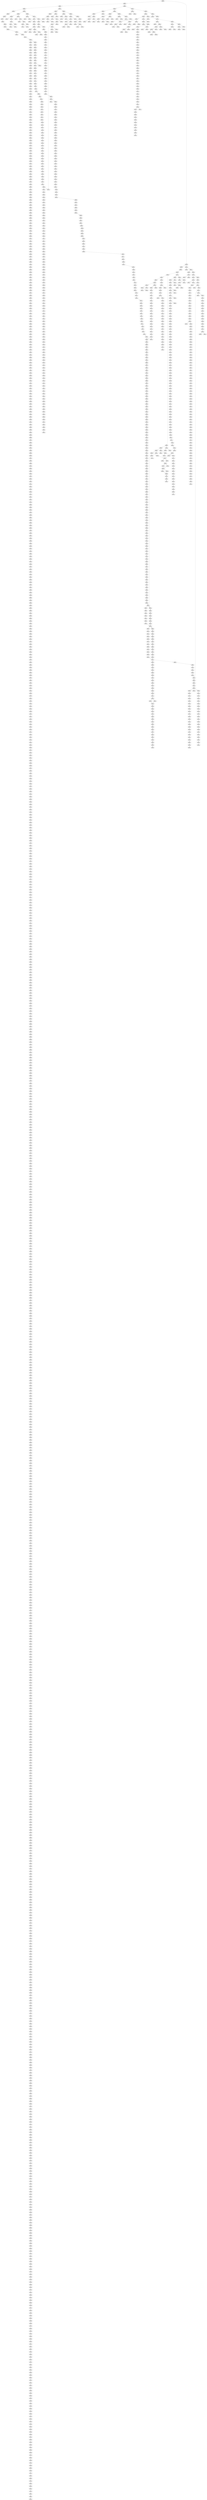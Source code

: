 DIGRAPH G {
"Size: 9466\nVariance: 10.61\nMedian: FALSE" -> "Size: 6600\nVariance: 10.70\nMedian: FALSE" L=0;
"Size: 9466\nVariance: 10.61\nMedian: FALSE" -> "Size: 2866\nVariance: 10.14\nMedian: FALSE" L=0;
"Size: 6600\nVariance: 10.70\nMedian: FALSE" -> "Size: 2846\nVariance:  9.47\nMedian: FALSE" L=1;
"Size: 6600\nVariance: 10.70\nMedian: FALSE" -> "Size: 3754\nVariance:  9.97\nMedian: FALSE" L=1;
"Size: 2846\nVariance:  9.47\nMedian: FALSE" -> "Size: 1710\nVariance: 11.41\nMedian: FALSE" L=2;
"Size: 2846\nVariance:  9.47\nMedian: FALSE" -> "Size: 1136\nVariance:  8.07\nMedian: FALSE" L=2;
"Size: 1710\nVariance: 11.41\nMedian: FALSE" -> "Size: 1590\nVariance: 11.38\nMedian: FALSE" L=3;
"Size: 1710\nVariance: 11.41\nMedian: FALSE" -> "Size: 120\nVariance: 14.16\nMedian: FALSE" L=3;
"Size: 1590\nVariance: 11.38\nMedian: FALSE" -> "Size: 107\nVariance: 13.44\nMedian: FALSE" L=4;
"Size: 1590\nVariance: 11.38\nMedian: FALSE" -> "Size: 1483\nVariance: 11.32\nMedian: FALSE" L=4;
"Size: 107\nVariance: 13.44\nMedian: FALSE" -> "Size: 32\nVariance: 13.37\nMedian: FALSE" L=5;
"Size: 107\nVariance: 13.44\nMedian: FALSE" -> "Size: 75\nVariance: 14.43\nMedian: FALSE" L=5;
"Size: 1483\nVariance: 11.32\nMedian: FALSE" -> "Size: 742\nVariance: 11.42\nMedian: FALSE" L=5;
"Size: 1483\nVariance: 11.32\nMedian: FALSE" -> "Size: 741\nVariance: 12.57\nMedian: FALSE" L=5;
"Size: 742\nVariance: 11.42\nMedian: FALSE" -> "Size: 694\nVariance: 11.45\nMedian: FALSE" L=6;
"Size: 742\nVariance: 11.42\nMedian: FALSE" -> "Size: 48\nVariance: 13.96\nMedian: FALSE" L=6;
"Size: 694\nVariance: 11.45\nMedian: FALSE" -> "Size: 319\nVariance: 12.54\nMedian: FALSE" L=7;
"Size: 694\nVariance: 11.45\nMedian: FALSE" -> "Size: 375\nVariance: 12.11\nMedian: FALSE" L=7;
"Size: 319\nVariance: 12.54\nMedian: FALSE" -> "Size: 198\nVariance: 12.70\nMedian: FALSE" L=8;
"Size: 319\nVariance: 12.54\nMedian: FALSE" -> "Size: 121\nVariance: 10.42\nMedian: FALSE" L=8;
"Size: 198\nVariance: 12.70\nMedian: FALSE" -> "Size: 132\nVariance: 13.77\nMedian: FALSE" L=9;
"Size: 198\nVariance: 12.70\nMedian: FALSE" -> "Size: 66\nVariance: 12.57\nMedian: FALSE" L=9;
"Size: 132\nVariance: 13.77\nMedian: FALSE" -> "Size: 88\nVariance: 15.24\nMedian: FALSE" L=10;
"Size: 132\nVariance: 13.77\nMedian: FALSE" -> "Size: 44\nVariance: 13.06\nMedian: FALSE" L=10;
"Size: 121\nVariance: 10.42\nMedian: FALSE" -> "Size: 120\nVariance: 10.45\nMedian: FALSE" L=9;
"Size: 120\nVariance: 10.45\nMedian: FALSE" -> "Size: 72\nVariance:  7.61\nMedian: FALSE" L=10;
"Size: 120\nVariance: 10.45\nMedian: FALSE" -> "Size: 48\nVariance:  9.34\nMedian: FALSE" L=10;
"Size: 375\nVariance: 12.11\nMedian: FALSE" -> "Size: 317\nVariance: 12.53\nMedian: FALSE" L=8;
"Size: 375\nVariance: 12.11\nMedian: FALSE" -> "Size: 58\nVariance: 12.84\nMedian: FALSE" L=8;
"Size: 317\nVariance: 12.53\nMedian: FALSE" -> "Size: 202\nVariance: 13.01\nMedian: FALSE" L=9;
"Size: 317\nVariance: 12.53\nMedian: FALSE" -> "Size: 115\nVariance: 13.83\nMedian: FALSE" L=9;
"Size: 202\nVariance: 13.01\nMedian: FALSE" -> "Size: 67\nVariance: 12.73\nMedian: FALSE" L=10;
"Size: 202\nVariance: 13.01\nMedian: FALSE" -> "Size: 135\nVariance: 13.29\nMedian: FALSE" L=10;
"Size: 135\nVariance: 13.29\nMedian: FALSE" -> "Size: 109\nVariance: 13.77\nMedian: FALSE" L=11;
"Size: 135\nVariance: 13.29\nMedian: FALSE" -> "Size: 26\nVariance: 13.01\nMedian: FALSE" L=11;
"Size: 109\nVariance: 13.77\nMedian: FALSE" -> "Size: 87\nVariance: 13.89\nMedian: FALSE" L=12;
"Size: 109\nVariance: 13.77\nMedian: FALSE" -> "Size: 22\nVariance: 13.09\nMedian: FALSE" L=12;
"Size: 115\nVariance: 13.83\nMedian: FALSE" -> "Size: 19\nVariance: 14.17\nMedian: FALSE" L=10;
"Size: 115\nVariance: 13.83\nMedian: FALSE" -> "Size: 96\nVariance: 14.44\nMedian: FALSE" L=10;
"Size: 741\nVariance: 12.57\nMedian: FALSE" -> "Size: 431\nVariance: 12.67\nMedian: FALSE" L=6;
"Size: 741\nVariance: 12.57\nMedian: FALSE" -> "Size: 310\nVariance: 12.74\nMedian: FALSE" L=6;
"Size: 431\nVariance: 12.67\nMedian: FALSE" -> "Size: 9\nVariance: 13.38\nMedian: FALSE" L=7;
"Size: 431\nVariance: 12.67\nMedian: FALSE" -> "Size: 422\nVariance: 12.63\nMedian: FALSE" L=7;
"Size: 422\nVariance: 12.63\nMedian: FALSE" -> "Size: 326\nVariance: 13.34\nMedian: FALSE" L=8;
"Size: 422\nVariance: 12.63\nMedian: FALSE" -> "Size: 96\nVariance: 10.64\nMedian: FALSE" L=8;
"Size: 326\nVariance: 13.34\nMedian: FALSE" -> "Size: 228\nVariance: 11.91\nMedian: FALSE" L=9;
"Size: 326\nVariance: 13.34\nMedian: FALSE" -> "Size: 98\nVariance: 13.09\nMedian: FALSE" L=9;
"Size: 228\nVariance: 11.91\nMedian: FALSE" -> "Size: 146\nVariance:  1.04\nMedian: FALSE" L=10;
"Size: 228\nVariance: 11.91\nMedian: FALSE" -> "Size: 82\nVariance: 10.09\nMedian: FALSE" L=10;
"Size: 146\nVariance:  1.04\nMedian: FALSE" -> "Size: 145\nVariance:  1.04\nMedian: FALSE" L=11;
"Size: 145\nVariance:  1.04\nMedian: FALSE" -> "Size: 144\nVariance:  1.05\nMedian: FALSE" L=12;
"Size: 144\nVariance:  1.05\nMedian: FALSE" -> "Size: 143\nVariance:  1.06\nMedian: FALSE" L=13;
"Size: 143\nVariance:  1.06\nMedian: FALSE" -> "Size: 142\nVariance:  1.07\nMedian: FALSE" L=14;
"Size: 142\nVariance:  1.07\nMedian: FALSE" -> "Size: 141\nVariance:  1.07\nMedian: FALSE" L=15;
"Size: 141\nVariance:  1.07\nMedian: FALSE" -> "Size: 140\nVariance:  1.08\nMedian: FALSE" L=16;
"Size: 140\nVariance:  1.08\nMedian: FALSE" -> "Size: 139\nVariance:  1.09\nMedian: FALSE" L=17;
"Size: 139\nVariance:  1.09\nMedian: FALSE" -> "Size: 138\nVariance:  1.10\nMedian: FALSE" L=18;
"Size: 138\nVariance:  1.10\nMedian: FALSE" -> "Size: 137\nVariance:  1.11\nMedian: FALSE" L=19;
"Size: 137\nVariance:  1.11\nMedian: FALSE" -> "Size: 136\nVariance:  1.09\nMedian: FALSE" L=20;
"Size: 136\nVariance:  1.09\nMedian: FALSE" -> "Size: 135\nVariance:  1.10\nMedian: FALSE" L=21;
"Size: 135\nVariance:  1.10\nMedian: FALSE" -> "Size: 134\nVariance:  1.11\nMedian: FALSE" L=22;
"Size: 134\nVariance:  1.11\nMedian: FALSE" -> "Size: 133\nVariance:  1.12\nMedian: FALSE" L=23;
"Size: 133\nVariance:  1.12\nMedian: FALSE" -> "Size: 132\nVariance:  1.12\nMedian: FALSE" L=24;
"Size: 132\nVariance:  1.12\nMedian: FALSE" -> "Size: 131\nVariance:  1.13\nMedian: FALSE" L=25;
"Size: 131\nVariance:  1.13\nMedian: FALSE" -> "Size: 130\nVariance:  1.14\nMedian: FALSE" L=26;
"Size: 130\nVariance:  1.14\nMedian: FALSE" -> "Size: 129\nVariance:  1.15\nMedian: FALSE" L=27;
"Size: 129\nVariance:  1.15\nMedian: FALSE" -> "Size: 128\nVariance:  1.16\nMedian: FALSE" L=28;
"Size: 128\nVariance:  1.16\nMedian: FALSE" -> "Size: 127\nVariance:  1.17\nMedian: FALSE" L=29;
"Size: 127\nVariance:  1.17\nMedian: FALSE" -> "Size: 126\nVariance:  1.18\nMedian: FALSE" L=30;
"Size: 126\nVariance:  1.18\nMedian: FALSE" -> "Size: 125\nVariance:  1.19\nMedian: FALSE" L=31;
"Size: 125\nVariance:  1.19\nMedian: FALSE" -> "Size: 124\nVariance:  1.20\nMedian: FALSE" L=32;
"Size: 124\nVariance:  1.20\nMedian: FALSE" -> "Size: 123\nVariance:  1.21\nMedian: FALSE" L=33;
"Size: 123\nVariance:  1.21\nMedian: FALSE" -> "Size: 122\nVariance:  1.22\nMedian: FALSE" L=34;
"Size: 122\nVariance:  1.22\nMedian: FALSE" -> "Size: 121\nVariance:  1.23\nMedian: FALSE" L=35;
"Size: 121\nVariance:  1.23\nMedian: FALSE" -> "Size: 120\nVariance:  1.24\nMedian: FALSE" L=36;
"Size: 120\nVariance:  1.24\nMedian: FALSE" -> "Size: 119\nVariance:  1.25\nMedian: FALSE" L=37;
"Size: 119\nVariance:  1.25\nMedian: FALSE" -> "Size: 118\nVariance:  1.26\nMedian: FALSE" L=38;
"Size: 118\nVariance:  1.26\nMedian: FALSE" -> "Size: 117\nVariance:  1.27\nMedian: FALSE" L=39;
"Size: 117\nVariance:  1.27\nMedian: FALSE" -> "Size: 116\nVariance:  1.28\nMedian: FALSE" L=40;
"Size: 116\nVariance:  1.28\nMedian: FALSE" -> "Size: 9\nVariance:  7.50\nMedian: FALSE" L=41;
"Size: 116\nVariance:  1.28\nMedian: FALSE" -> "Size: 107\nVariance:  0.55\nMedian: FALSE" L=41;
"Size: 107\nVariance:  0.55\nMedian: FALSE" -> "Size: 106\nVariance:  0.56\nMedian: FALSE" L=42;
"Size: 106\nVariance:  0.56\nMedian: FALSE" -> "Size: 105\nVariance:  0.56\nMedian: FALSE" L=43;
"Size: 105\nVariance:  0.56\nMedian: FALSE" -> "Size: 104\nVariance:  0.57\nMedian: FALSE" L=44;
"Size: 104\nVariance:  0.57\nMedian: FALSE" -> "Size: 103\nVariance:  0.57\nMedian: FALSE" L=45;
"Size: 103\nVariance:  0.57\nMedian: FALSE" -> "Size: 102\nVariance:  0.58\nMedian: FALSE" L=46;
"Size: 102\nVariance:  0.58\nMedian: FALSE" -> "Size: 101\nVariance:  0.59\nMedian: FALSE" L=47;
"Size: 101\nVariance:  0.59\nMedian: FALSE" -> "Size: 100\nVariance:  0.59\nMedian: FALSE" L=48;
"Size: 100\nVariance:  0.59\nMedian: FALSE" -> "Size: 99\nVariance:  0.60\nMedian: FALSE" L=49;
"Size: 99\nVariance:  0.60\nMedian: FALSE" -> "Size: 98\nVariance:  0.60\nMedian: FALSE" L=50;
"Size: 98\nVariance:  0.60\nMedian: FALSE" -> "Size: 97\nVariance:  0.61\nMedian: FALSE" L=51;
"Size: 98\nVariance: 13.09\nMedian: FALSE" -> "Size: 52\nVariance:  8.32\nMedian: FALSE" L=10;
"Size: 98\nVariance: 13.09\nMedian: FALSE" -> "Size: 46\nVariance: 11.82\nMedian: FALSE" L=10;
"Size: 310\nVariance: 12.74\nMedian: FALSE" -> "Size: 207\nVariance: 13.73\nMedian: FALSE" L=7;
"Size: 310\nVariance: 12.74\nMedian: FALSE" -> "Size: 103\nVariance: 12.35\nMedian: FALSE" L=7;
"Size: 207\nVariance: 13.73\nMedian: FALSE" -> "Size: 13\nVariance: 15.80\nMedian: FALSE" L=8;
"Size: 207\nVariance: 13.73\nMedian: FALSE" -> "Size: 194\nVariance: 13.85\nMedian: FALSE" L=8;
"Size: 194\nVariance: 13.85\nMedian: FALSE" -> "Size: 193\nVariance: 13.84\nMedian: FALSE" L=9;
"Size: 193\nVariance: 13.84\nMedian: FALSE" -> "Size: 74\nVariance:  9.53\nMedian: FALSE" L=10;
"Size: 193\nVariance: 13.84\nMedian: FALSE" -> "Size: 119\nVariance: 13.52\nMedian: FALSE" L=10;
"Size: 119\nVariance: 13.52\nMedian: FALSE" -> "Size: 48\nVariance:  8.94\nMedian: FALSE" L=11;
"Size: 119\nVariance: 13.52\nMedian: FALSE" -> "Size: 71\nVariance:  6.27\nMedian: FALSE" L=11;
"Size: 103\nVariance: 12.35\nMedian: FALSE" -> "Size: 40\nVariance: 12.42\nMedian: FALSE" L=8;
"Size: 103\nVariance: 12.35\nMedian: FALSE" -> "Size: 63\nVariance: 12.86\nMedian: FALSE" L=8;
"Size: 120\nVariance: 14.16\nMedian: FALSE" -> "Size: 42\nVariance: 12.31\nMedian: FALSE" L=4;
"Size: 120\nVariance: 14.16\nMedian: FALSE" -> "Size: 78\nVariance: 14.74\nMedian: FALSE" L=4;
"Size: 1136\nVariance:  8.07\nMedian: FALSE" -> "Size: 805\nVariance:  9.31\nMedian: FALSE" L=3;
"Size: 1136\nVariance:  8.07\nMedian: FALSE" -> "Size: 331\nVariance:  8.05\nMedian: FALSE" L=3;
"Size: 805\nVariance:  9.31\nMedian: FALSE" -> "Size: 456\nVariance: 10.36\nMedian: FALSE" L=4;
"Size: 805\nVariance:  9.31\nMedian: FALSE" -> "Size: 349\nVariance:  9.85\nMedian: FALSE" L=4;
"Size: 456\nVariance: 10.36\nMedian: FALSE" -> "Size: 287\nVariance: 10.45\nMedian: FALSE" L=5;
"Size: 456\nVariance: 10.36\nMedian: FALSE" -> "Size: 169\nVariance: 12.05\nMedian: FALSE" L=5;
"Size: 287\nVariance: 10.45\nMedian: FALSE" -> "Size: 241\nVariance: 10.81\nMedian: FALSE" L=6;
"Size: 287\nVariance: 10.45\nMedian: FALSE" -> "Size: 46\nVariance: 11.16\nMedian: FALSE" L=6;
"Size: 241\nVariance: 10.81\nMedian: FALSE" -> "Size: 121\nVariance: 11.79\nMedian: FALSE" L=7;
"Size: 241\nVariance: 10.81\nMedian: FALSE" -> "Size: 120\nVariance: 11.00\nMedian: FALSE" L=7;
"Size: 121\nVariance: 11.79\nMedian: FALSE" -> "Size: 2\nVariance: 15.50\nMedian: FALSE" L=8;
"Size: 121\nVariance: 11.79\nMedian: FALSE" -> "Size: 119\nVariance: 11.82\nMedian: FALSE" L=8;
"Size: 119\nVariance: 11.82\nMedian: FALSE" -> "Size: 56\nVariance:  9.31\nMedian: FALSE" L=9;
"Size: 119\nVariance: 11.82\nMedian: FALSE" -> "Size: 63\nVariance: 11.32\nMedian: FALSE" L=9;
"Size: 120\nVariance: 11.00\nMedian: FALSE" -> "Size: 61\nVariance: 11.86\nMedian: FALSE" L=8;
"Size: 120\nVariance: 11.00\nMedian: FALSE" -> "Size: 59\nVariance: 12.41\nMedian: FALSE" L=8;
"Size: 169\nVariance: 12.05\nMedian: FALSE" -> "Size: 80\nVariance: 13.45\nMedian: FALSE" L=6;
"Size: 169\nVariance: 12.05\nMedian: FALSE" -> "Size: 89\nVariance:  9.94\nMedian: FALSE" L=6;
"Size: 349\nVariance:  9.85\nMedian: FALSE" -> "Size: 134\nVariance:  9.64\nMedian: FALSE" L=5;
"Size: 349\nVariance:  9.85\nMedian: FALSE" -> "Size: 215\nVariance: 11.26\nMedian: FALSE" L=5;
"Size: 134\nVariance:  9.64\nMedian: FALSE" -> "Size: 39\nVariance: 10.81\nMedian: FALSE" L=6;
"Size: 134\nVariance:  9.64\nMedian: FALSE" -> "Size: 95\nVariance: 10.89\nMedian: FALSE" L=6;
"Size: 215\nVariance: 11.26\nMedian: FALSE" -> "Size: 117\nVariance: 13.46\nMedian: FALSE" L=6;
"Size: 215\nVariance: 11.26\nMedian: FALSE" -> "Size: 98\nVariance: 10.57\nMedian: FALSE" L=6;
"Size: 117\nVariance: 13.46\nMedian: FALSE" -> "Size: 42\nVariance: 14.59\nMedian: FALSE" L=7;
"Size: 117\nVariance: 13.46\nMedian: FALSE" -> "Size: 75\nVariance: 12.86\nMedian: FALSE" L=7;
"Size: 98\nVariance: 10.57\nMedian: FALSE" -> "Size: 25\nVariance: 11.81\nMedian: FALSE" L=7;
"Size: 98\nVariance: 10.57\nMedian: FALSE" -> "Size: 73\nVariance: 11.84\nMedian: FALSE" L=7;
"Size: 331\nVariance:  8.05\nMedian: FALSE" -> "Size: 45\nVariance: 10.94\nMedian: FALSE" L=4;
"Size: 331\nVariance:  8.05\nMedian: FALSE" -> "Size: 286\nVariance:  8.36\nMedian: FALSE" L=4;
"Size: 286\nVariance:  8.36\nMedian: FALSE" -> "Size: 229\nVariance:  9.12\nMedian: FALSE" L=5;
"Size: 286\nVariance:  8.36\nMedian: FALSE" -> "Size: 57\nVariance:  9.11\nMedian: FALSE" L=5;
"Size: 229\nVariance:  9.12\nMedian: FALSE" -> "Size: 84\nVariance:  8.78\nMedian: FALSE" L=6;
"Size: 229\nVariance:  9.12\nMedian: FALSE" -> "Size: 145\nVariance: 11.42\nMedian: FALSE" L=6;
"Size: 145\nVariance: 11.42\nMedian: FALSE" -> "Size: 63\nVariance: 11.49\nMedian: FALSE" L=7;
"Size: 145\nVariance: 11.42\nMedian: FALSE" -> "Size: 82\nVariance: 13.43\nMedian: FALSE" L=7;
"Size: 3754\nVariance:  9.97\nMedian: FALSE" -> "Size: 1162\nVariance: 11.42\nMedian: FALSE" L=2;
"Size: 3754\nVariance:  9.97\nMedian: FALSE" -> "Size: 2592\nVariance:  8.78\nMedian: FALSE" L=2;
"Size: 1162\nVariance: 11.42\nMedian: FALSE" -> "Size: 652\nVariance: 12.24\nMedian: FALSE" L=3;
"Size: 1162\nVariance: 11.42\nMedian: FALSE" -> "Size: 510\nVariance:  8.17\nMedian: FALSE" L=3;
"Size: 652\nVariance: 12.24\nMedian: FALSE" -> "Size: 416\nVariance: 12.98\nMedian: FALSE" L=4;
"Size: 652\nVariance: 12.24\nMedian: FALSE" -> "Size: 236\nVariance: 12.81\nMedian: FALSE" L=4;
"Size: 416\nVariance: 12.98\nMedian: FALSE" -> "Size: 150\nVariance: 13.70\nMedian: FALSE" L=5;
"Size: 416\nVariance: 12.98\nMedian: FALSE" -> "Size: 266\nVariance: 13.73\nMedian: FALSE" L=5;
"Size: 150\nVariance: 13.70\nMedian: FALSE" -> "Size: 149\nVariance: 13.69\nMedian: FALSE" L=6;
"Size: 149\nVariance: 13.69\nMedian: FALSE" -> "Size: 45\nVariance: 12.59\nMedian: FALSE" L=7;
"Size: 149\nVariance: 13.69\nMedian: FALSE" -> "Size: 104\nVariance: 13.67\nMedian: FALSE" L=7;
"Size: 104\nVariance: 13.67\nMedian: FALSE" -> "Size: 98\nVariance: 13.70\nMedian: FALSE" L=8;
"Size: 104\nVariance: 13.67\nMedian: FALSE" -> "Size: 6\nVariance: 16.23\nMedian: FALSE" L=8;
"Size: 98\nVariance: 13.70\nMedian: FALSE" -> "Size: 82\nVariance: 13.76\nMedian: FALSE" L=9;
"Size: 98\nVariance: 13.70\nMedian: FALSE" -> "Size: 16\nVariance: 11.62\nMedian: FALSE" L=9;
"Size: 266\nVariance: 13.73\nMedian: FALSE" -> "Size: 187\nVariance: 14.08\nMedian: FALSE" L=6;
"Size: 266\nVariance: 13.73\nMedian: FALSE" -> "Size: 79\nVariance:  9.83\nMedian: FALSE" L=6;
"Size: 187\nVariance: 14.08\nMedian: FALSE" -> "Size: 132\nVariance: 13.67\nMedian: FALSE" L=7;
"Size: 187\nVariance: 14.08\nMedian: FALSE" -> "Size: 55\nVariance: 12.13\nMedian: FALSE" L=7;
"Size: 132\nVariance: 13.67\nMedian: FALSE" -> "Size: 21\nVariance: 13.27\nMedian: FALSE" L=8;
"Size: 132\nVariance: 13.67\nMedian: FALSE" -> "Size: 111\nVariance: 13.43\nMedian: FALSE" L=8;
"Size: 111\nVariance: 13.43\nMedian: FALSE" -> "Size: 22\nVariance: 14.93\nMedian: FALSE" L=9;
"Size: 111\nVariance: 13.43\nMedian: FALSE" -> "Size: 89\nVariance: 11.89\nMedian: FALSE" L=9;
"Size: 236\nVariance: 12.81\nMedian: FALSE" -> "Size: 178\nVariance: 13.14\nMedian: FALSE" L=5;
"Size: 236\nVariance: 12.81\nMedian: FALSE" -> "Size: 58\nVariance:  8.67\nMedian: FALSE" L=5;
"Size: 178\nVariance: 13.14\nMedian: FALSE" -> "Size: 91\nVariance: 11.03\nMedian: FALSE" L=6;
"Size: 178\nVariance: 13.14\nMedian: FALSE" -> "Size: 87\nVariance: 13.39\nMedian: FALSE" L=6;
"Size: 510\nVariance:  8.17\nMedian: FALSE" -> "Size: 309\nVariance:  8.02\nMedian: FALSE" L=4;
"Size: 510\nVariance:  8.17\nMedian: FALSE" -> "Size: 201\nVariance:  6.34\nMedian: FALSE" L=4;
"Size: 309\nVariance:  8.02\nMedian: FALSE" -> "Size: 222\nVariance:  8.72\nMedian: FALSE" L=5;
"Size: 309\nVariance:  8.02\nMedian: FALSE" -> "Size: 87\nVariance:  2.97\nMedian: FALSE" L=5;
"Size: 222\nVariance:  8.72\nMedian: FALSE" -> "Size: 81\nVariance:  8.61\nMedian: FALSE" L=6;
"Size: 222\nVariance:  8.72\nMedian: FALSE" -> "Size: 141\nVariance:  6.62\nMedian: FALSE" L=6;
"Size: 141\nVariance:  6.62\nMedian: FALSE" -> "Size: 5\nVariance: 11.95\nMedian: FALSE" L=7;
"Size: 141\nVariance:  6.62\nMedian: FALSE" -> "Size: 136\nVariance:  6.34\nMedian: FALSE" L=7;
"Size: 136\nVariance:  6.34\nMedian: FALSE" -> "Size: 18\nVariance:  2.83\nMedian: FALSE" L=8;
"Size: 136\nVariance:  6.34\nMedian: FALSE" -> "Size: 118\nVariance:  5.88\nMedian: FALSE" L=8;
"Size: 118\nVariance:  5.88\nMedian: FALSE" -> "Size: 109\nVariance:  5.45\nMedian: FALSE" L=9;
"Size: 118\nVariance:  5.88\nMedian: FALSE" -> "Size: 9\nVariance:  2.25\nMedian: FALSE" L=9;
"Size: 109\nVariance:  5.45\nMedian: FALSE" -> "Size: 2\nVariance: 11.50\nMedian: FALSE" L=10;
"Size: 109\nVariance:  5.45\nMedian: FALSE" -> "Size: 107\nVariance:  5.29\nMedian: FALSE" L=10;
"Size: 107\nVariance:  5.29\nMedian: FALSE" -> "Size: 94\nVariance:  3.65\nMedian: FALSE" L=11;
"Size: 107\nVariance:  5.29\nMedian: FALSE" -> "Size: 13\nVariance:  9.54\nMedian: FALSE" L=11;
"Size: 201\nVariance:  6.34\nMedian: FALSE" -> "Size: 200\nVariance:  6.36\nMedian: FALSE" L=5;
"Size: 200\nVariance:  6.36\nMedian: FALSE" -> "Size: 75\nVariance:  6.87\nMedian: FALSE" L=6;
"Size: 200\nVariance:  6.36\nMedian: FALSE" -> "Size: 125\nVariance:  2.52\nMedian: FALSE" L=6;
"Size: 125\nVariance:  2.52\nMedian: FALSE" -> "Size: 41\nVariance:  0.49\nMedian: FALSE" L=7;
"Size: 125\nVariance:  2.52\nMedian: FALSE" -> "Size: 84\nVariance:  1.26\nMedian: FALSE" L=7;
"Size: 2592\nVariance:  8.78\nMedian: FALSE" -> "Size: 1253\nVariance:  9.67\nMedian: FALSE" L=3;
"Size: 2592\nVariance:  8.78\nMedian: FALSE" -> "Size: 1339\nVariance:  2.28\nMedian: FALSE" L=3;
"Size: 1253\nVariance:  9.67\nMedian: FALSE" -> "Size: 855\nVariance:  8.64\nMedian: FALSE" L=4;
"Size: 1253\nVariance:  9.67\nMedian: FALSE" -> "Size: 398\nVariance:  9.63\nMedian: FALSE" L=4;
"Size: 855\nVariance:  8.64\nMedian: FALSE" -> "Size: 114\nVariance:  3.72\nMedian: FALSE" L=5;
"Size: 855\nVariance:  8.64\nMedian: FALSE" -> "Size: 741\nVariance:  7.18\nMedian: FALSE" L=5;
"Size: 114\nVariance:  3.72\nMedian: FALSE" -> "Size: 47\nVariance:  2.93\nMedian: FALSE" L=6;
"Size: 114\nVariance:  3.72\nMedian: FALSE" -> "Size: 67\nVariance:  0.04\nMedian: FALSE" L=6;
"Size: 741\nVariance:  7.18\nMedian: FALSE" -> "Size: 451\nVariance:  1.66\nMedian: FALSE" L=6;
"Size: 741\nVariance:  7.18\nMedian: FALSE" -> "Size: 290\nVariance:  7.57\nMedian: FALSE" L=6;
"Size: 451\nVariance:  1.66\nMedian: FALSE" -> "Size: 29\nVariance:  6.58\nMedian: FALSE" L=7;
"Size: 451\nVariance:  1.66\nMedian: FALSE" -> "Size: 422\nVariance:  0.84\nMedian: FALSE" L=7;
"Size: 422\nVariance:  0.84\nMedian: FALSE" -> "Size: 421\nVariance:  0.85\nMedian: FALSE" L=8;
"Size: 421\nVariance:  0.85\nMedian: FALSE" -> "Size: 36\nVariance:  0.67\nMedian: FALSE" L=9;
"Size: 421\nVariance:  0.85\nMedian: FALSE" -> "Size: 385\nVariance:  0.47\nMedian: FALSE" L=9;
"Size: 385\nVariance:  0.47\nMedian: FALSE" -> "Size: 384\nVariance:  0.47\nMedian: FALSE" L=10;
"Size: 384\nVariance:  0.47\nMedian: FALSE" -> "Size: 383\nVariance:  0.47\nMedian: FALSE" L=11;
"Size: 383\nVariance:  0.47\nMedian: FALSE" -> "Size: 382\nVariance:  0.47\nMedian: FALSE" L=12;
"Size: 382\nVariance:  0.47\nMedian: FALSE" -> "Size: 381\nVariance:  0.47\nMedian: FALSE" L=13;
"Size: 381\nVariance:  0.47\nMedian: FALSE" -> "Size: 380\nVariance:  0.47\nMedian: FALSE" L=14;
"Size: 380\nVariance:  0.47\nMedian: FALSE" -> "Size: 379\nVariance:  0.47\nMedian: FALSE" L=15;
"Size: 379\nVariance:  0.47\nMedian: FALSE" -> "Size: 378\nVariance:  0.47\nMedian: FALSE" L=16;
"Size: 378\nVariance:  0.47\nMedian: FALSE" -> "Size: 377\nVariance:  0.48\nMedian: FALSE" L=17;
"Size: 377\nVariance:  0.48\nMedian: FALSE" -> "Size: 376\nVariance:  0.48\nMedian: FALSE" L=18;
"Size: 376\nVariance:  0.48\nMedian: FALSE" -> "Size: 375\nVariance:  0.48\nMedian: FALSE" L=19;
"Size: 375\nVariance:  0.48\nMedian: FALSE" -> "Size: 374\nVariance:  0.48\nMedian: FALSE" L=20;
"Size: 374\nVariance:  0.48\nMedian: FALSE" -> "Size: 373\nVariance:  0.48\nMedian: FALSE" L=21;
"Size: 373\nVariance:  0.48\nMedian: FALSE" -> "Size: 372\nVariance:  0.48\nMedian: FALSE" L=22;
"Size: 372\nVariance:  0.48\nMedian: FALSE" -> "Size: 371\nVariance:  0.48\nMedian: FALSE" L=23;
"Size: 371\nVariance:  0.48\nMedian: FALSE" -> "Size: 370\nVariance:  0.49\nMedian: FALSE" L=24;
"Size: 370\nVariance:  0.49\nMedian: FALSE" -> "Size: 369\nVariance:  0.49\nMedian: FALSE" L=25;
"Size: 369\nVariance:  0.49\nMedian: FALSE" -> "Size: 368\nVariance:  0.49\nMedian: FALSE" L=26;
"Size: 368\nVariance:  0.49\nMedian: FALSE" -> "Size: 367\nVariance:  0.49\nMedian: FALSE" L=27;
"Size: 367\nVariance:  0.49\nMedian: FALSE" -> "Size: 366\nVariance:  0.49\nMedian: FALSE" L=28;
"Size: 366\nVariance:  0.49\nMedian: FALSE" -> "Size: 365\nVariance:  0.49\nMedian: FALSE" L=29;
"Size: 365\nVariance:  0.49\nMedian: FALSE" -> "Size: 364\nVariance:  0.49\nMedian: FALSE" L=30;
"Size: 364\nVariance:  0.49\nMedian: FALSE" -> "Size: 363\nVariance:  0.49\nMedian: FALSE" L=31;
"Size: 363\nVariance:  0.49\nMedian: FALSE" -> "Size: 362\nVariance:  0.50\nMedian: FALSE" L=32;
"Size: 362\nVariance:  0.50\nMedian: FALSE" -> "Size: 361\nVariance:  0.50\nMedian: FALSE" L=33;
"Size: 361\nVariance:  0.50\nMedian: FALSE" -> "Size: 360\nVariance:  0.50\nMedian: FALSE" L=34;
"Size: 360\nVariance:  0.50\nMedian: FALSE" -> "Size: 359\nVariance:  0.50\nMedian: FALSE" L=35;
"Size: 359\nVariance:  0.50\nMedian: FALSE" -> "Size: 358\nVariance:  0.50\nMedian: FALSE" L=36;
"Size: 358\nVariance:  0.50\nMedian: FALSE" -> "Size: 357\nVariance:  0.50\nMedian: FALSE" L=37;
"Size: 357\nVariance:  0.50\nMedian: FALSE" -> "Size: 347\nVariance:  0.08\nMedian: FALSE" L=38;
"Size: 357\nVariance:  0.50\nMedian: FALSE" -> "Size: 10\nVariance:  1.72\nMedian: FALSE" L=38;
"Size: 347\nVariance:  0.08\nMedian: FALSE" -> "Size: 346\nVariance:  0.08\nMedian: FALSE" L=39;
"Size: 346\nVariance:  0.08\nMedian: FALSE" -> "Size: 345\nVariance:  0.08\nMedian: FALSE" L=40;
"Size: 345\nVariance:  0.08\nMedian: FALSE" -> "Size: 344\nVariance:  0.08\nMedian: FALSE" L=41;
"Size: 344\nVariance:  0.08\nMedian: FALSE" -> "Size: 343\nVariance:  0.08\nMedian: FALSE" L=42;
"Size: 343\nVariance:  0.08\nMedian: FALSE" -> "Size: 342\nVariance:  0.08\nMedian: FALSE" L=43;
"Size: 342\nVariance:  0.08\nMedian: FALSE" -> "Size: 341\nVariance:  0.08\nMedian: FALSE" L=44;
"Size: 341\nVariance:  0.08\nMedian: FALSE" -> "Size: 340\nVariance:  0.08\nMedian: FALSE" L=45;
"Size: 340\nVariance:  0.08\nMedian: FALSE" -> "Size: 339\nVariance:  0.08\nMedian: FALSE" L=46;
"Size: 339\nVariance:  0.08\nMedian: FALSE" -> "Size: 338\nVariance:  0.08\nMedian: FALSE" L=47;
"Size: 338\nVariance:  0.08\nMedian: FALSE" -> "Size: 337\nVariance:  0.08\nMedian: FALSE" L=48;
"Size: 337\nVariance:  0.08\nMedian: FALSE" -> "Size: 336\nVariance:  0.08\nMedian: FALSE" L=49;
"Size: 336\nVariance:  0.08\nMedian: FALSE" -> "Size: 335\nVariance:  0.08\nMedian: FALSE" L=50;
"Size: 335\nVariance:  0.08\nMedian: FALSE" -> "Size: 334\nVariance:  0.08\nMedian: FALSE" L=51;
"Size: 334\nVariance:  0.08\nMedian: FALSE" -> "Size: 333\nVariance:  0.08\nMedian: FALSE" L=52;
"Size: 333\nVariance:  0.08\nMedian: FALSE" -> "Size: 332\nVariance:  0.08\nMedian: FALSE" L=53;
"Size: 332\nVariance:  0.08\nMedian: FALSE" -> "Size: 331\nVariance:  0.08\nMedian: FALSE" L=54;
"Size: 331\nVariance:  0.08\nMedian: FALSE" -> "Size: 330\nVariance:  0.08\nMedian: FALSE" L=55;
"Size: 330\nVariance:  0.08\nMedian: FALSE" -> "Size: 329\nVariance:  0.08\nMedian: FALSE" L=56;
"Size: 329\nVariance:  0.08\nMedian: FALSE" -> "Size: 328\nVariance:  0.08\nMedian: FALSE" L=57;
"Size: 328\nVariance:  0.08\nMedian: FALSE" -> "Size: 327\nVariance:  0.08\nMedian: FALSE" L=58;
"Size: 327\nVariance:  0.08\nMedian: FALSE" -> "Size: 326\nVariance:  0.09\nMedian: FALSE" L=59;
"Size: 326\nVariance:  0.09\nMedian: FALSE" -> "Size: 325\nVariance:  0.09\nMedian: FALSE" L=60;
"Size: 325\nVariance:  0.09\nMedian: FALSE" -> "Size: 324\nVariance:  0.09\nMedian: FALSE" L=61;
"Size: 324\nVariance:  0.09\nMedian: FALSE" -> "Size: 323\nVariance:  0.09\nMedian: FALSE" L=62;
"Size: 323\nVariance:  0.09\nMedian: FALSE" -> "Size: 322\nVariance:  0.09\nMedian: FALSE" L=63;
"Size: 322\nVariance:  0.09\nMedian: FALSE" -> "Size: 321\nVariance:  0.09\nMedian: FALSE" L=64;
"Size: 321\nVariance:  0.09\nMedian: FALSE" -> "Size: 320\nVariance:  0.09\nMedian: FALSE" L=65;
"Size: 320\nVariance:  0.09\nMedian: FALSE" -> "Size: 319\nVariance:  0.09\nMedian: FALSE" L=66;
"Size: 319\nVariance:  0.09\nMedian: FALSE" -> "Size: 318\nVariance:  0.09\nMedian: FALSE" L=67;
"Size: 318\nVariance:  0.09\nMedian: FALSE" -> "Size: 317\nVariance:  0.09\nMedian: FALSE" L=68;
"Size: 317\nVariance:  0.09\nMedian: FALSE" -> "Size: 316\nVariance:  0.09\nMedian: FALSE" L=69;
"Size: 316\nVariance:  0.09\nMedian: FALSE" -> "Size: 315\nVariance:  0.09\nMedian: FALSE" L=70;
"Size: 315\nVariance:  0.09\nMedian: FALSE" -> "Size: 314\nVariance:  0.09\nMedian: FALSE" L=71;
"Size: 314\nVariance:  0.09\nMedian: FALSE" -> "Size: 313\nVariance:  0.09\nMedian: FALSE" L=72;
"Size: 313\nVariance:  0.09\nMedian: FALSE" -> "Size: 312\nVariance:  0.09\nMedian: FALSE" L=73;
"Size: 312\nVariance:  0.09\nMedian: FALSE" -> "Size: 311\nVariance:  0.09\nMedian: FALSE" L=74;
"Size: 311\nVariance:  0.09\nMedian: FALSE" -> "Size: 310\nVariance:  0.09\nMedian: FALSE" L=75;
"Size: 310\nVariance:  0.09\nMedian: FALSE" -> "Size: 309\nVariance:  0.09\nMedian: FALSE" L=76;
"Size: 309\nVariance:  0.09\nMedian: FALSE" -> "Size: 308\nVariance:  0.09\nMedian: FALSE" L=77;
"Size: 308\nVariance:  0.09\nMedian: FALSE" -> "Size: 307\nVariance:  0.09\nMedian: FALSE" L=78;
"Size: 307\nVariance:  0.09\nMedian: FALSE" -> "Size: 306\nVariance:  0.09\nMedian: FALSE" L=79;
"Size: 306\nVariance:  0.09\nMedian: FALSE" -> "Size: 305\nVariance:  0.09\nMedian: FALSE" L=80;
"Size: 305\nVariance:  0.09\nMedian: FALSE" -> "Size: 304\nVariance:  0.09\nMedian: FALSE" L=81;
"Size: 304\nVariance:  0.09\nMedian: FALSE" -> "Size: 303\nVariance:  0.09\nMedian: FALSE" L=82;
"Size: 303\nVariance:  0.09\nMedian: FALSE" -> "Size: 302\nVariance:  0.09\nMedian: FALSE" L=83;
"Size: 302\nVariance:  0.09\nMedian: FALSE" -> "Size: 301\nVariance:  0.09\nMedian: FALSE" L=84;
"Size: 301\nVariance:  0.09\nMedian: FALSE" -> "Size: 300\nVariance:  0.09\nMedian: FALSE" L=85;
"Size: 300\nVariance:  0.09\nMedian: FALSE" -> "Size: 299\nVariance:  0.09\nMedian: FALSE" L=86;
"Size: 299\nVariance:  0.09\nMedian: FALSE" -> "Size: 298\nVariance:  0.09\nMedian: FALSE" L=87;
"Size: 298\nVariance:  0.09\nMedian: FALSE" -> "Size: 297\nVariance:  0.09\nMedian: FALSE" L=88;
"Size: 297\nVariance:  0.09\nMedian: FALSE" -> "Size: 296\nVariance:  0.09\nMedian: FALSE" L=89;
"Size: 296\nVariance:  0.09\nMedian: FALSE" -> "Size: 295\nVariance:  0.09\nMedian: FALSE" L=90;
"Size: 295\nVariance:  0.09\nMedian: FALSE" -> "Size: 294\nVariance:  0.09\nMedian: FALSE" L=91;
"Size: 294\nVariance:  0.09\nMedian: FALSE" -> "Size: 293\nVariance:  0.09\nMedian: FALSE" L=92;
"Size: 293\nVariance:  0.09\nMedian: FALSE" -> "Size: 292\nVariance:  0.10\nMedian: FALSE" L=93;
"Size: 292\nVariance:  0.10\nMedian: FALSE" -> "Size: 291\nVariance:  0.10\nMedian: FALSE" L=94;
"Size: 291\nVariance:  0.10\nMedian: FALSE" -> "Size: 290\nVariance:  0.10\nMedian: FALSE" L=95;
"Size: 290\nVariance:  0.10\nMedian: FALSE" -> "Size: 289\nVariance:  0.10\nMedian: FALSE" L=96;
"Size: 289\nVariance:  0.10\nMedian: FALSE" -> "Size: 288\nVariance:  0.10\nMedian: FALSE" L=97;
"Size: 288\nVariance:  0.10\nMedian: FALSE" -> "Size: 287\nVariance:  0.10\nMedian: FALSE" L=98;
"Size: 287\nVariance:  0.10\nMedian: FALSE" -> "Size: 286\nVariance:  0.10\nMedian: FALSE" L=99;
"Size: 286\nVariance:  0.10\nMedian: FALSE" -> "Size: 285\nVariance:  0.10\nMedian: FALSE" L=100;
"Size: 285\nVariance:  0.10\nMedian: FALSE" -> "Size: 284\nVariance:  0.10\nMedian: FALSE" L=101;
"Size: 284\nVariance:  0.10\nMedian: FALSE" -> "Size: 283\nVariance:  0.10\nMedian: FALSE" L=102;
"Size: 283\nVariance:  0.10\nMedian: FALSE" -> "Size: 282\nVariance:  0.10\nMedian: FALSE" L=103;
"Size: 282\nVariance:  0.10\nMedian: FALSE" -> "Size: 281\nVariance:  0.10\nMedian: FALSE" L=104;
"Size: 281\nVariance:  0.10\nMedian: FALSE" -> "Size: 280\nVariance:  0.10\nMedian: FALSE" L=105;
"Size: 280\nVariance:  0.10\nMedian: FALSE" -> "Size: 279\nVariance:  0.10\nMedian: FALSE" L=106;
"Size: 279\nVariance:  0.10\nMedian: FALSE" -> "Size: 278\nVariance:  0.10\nMedian: FALSE" L=107;
"Size: 278\nVariance:  0.10\nMedian: FALSE" -> "Size: 277\nVariance:  0.10\nMedian: FALSE" L=108;
"Size: 277\nVariance:  0.10\nMedian: FALSE" -> "Size: 276\nVariance:  0.10\nMedian: FALSE" L=109;
"Size: 276\nVariance:  0.10\nMedian: FALSE" -> "Size: 275\nVariance:  0.10\nMedian: FALSE" L=110;
"Size: 275\nVariance:  0.10\nMedian: FALSE" -> "Size: 274\nVariance:  0.10\nMedian: FALSE" L=111;
"Size: 274\nVariance:  0.10\nMedian: FALSE" -> "Size: 273\nVariance:  0.10\nMedian: FALSE" L=112;
"Size: 273\nVariance:  0.10\nMedian: FALSE" -> "Size: 272\nVariance:  0.10\nMedian: FALSE" L=113;
"Size: 272\nVariance:  0.10\nMedian: FALSE" -> "Size: 271\nVariance:  0.10\nMedian: FALSE" L=114;
"Size: 271\nVariance:  0.10\nMedian: FALSE" -> "Size: 270\nVariance:  0.10\nMedian: FALSE" L=115;
"Size: 270\nVariance:  0.10\nMedian: FALSE" -> "Size: 269\nVariance:  0.10\nMedian: FALSE" L=116;
"Size: 269\nVariance:  0.10\nMedian: FALSE" -> "Size: 268\nVariance:  0.10\nMedian: FALSE" L=117;
"Size: 268\nVariance:  0.10\nMedian: FALSE" -> "Size: 267\nVariance:  0.10\nMedian: FALSE" L=118;
"Size: 267\nVariance:  0.10\nMedian: FALSE" -> "Size: 266\nVariance:  0.10\nMedian: FALSE" L=119;
"Size: 266\nVariance:  0.10\nMedian: FALSE" -> "Size: 265\nVariance:  0.11\nMedian: FALSE" L=120;
"Size: 265\nVariance:  0.11\nMedian: FALSE" -> "Size: 264\nVariance:  0.11\nMedian: FALSE" L=121;
"Size: 264\nVariance:  0.11\nMedian: FALSE" -> "Size: 263\nVariance:  0.11\nMedian: FALSE" L=122;
"Size: 263\nVariance:  0.11\nMedian: FALSE" -> "Size: 262\nVariance:  0.11\nMedian: FALSE" L=123;
"Size: 262\nVariance:  0.11\nMedian: FALSE" -> "Size: 261\nVariance:  0.11\nMedian: FALSE" L=124;
"Size: 261\nVariance:  0.11\nMedian: FALSE" -> "Size: 260\nVariance:  0.11\nMedian: FALSE" L=125;
"Size: 260\nVariance:  0.11\nMedian: FALSE" -> "Size: 259\nVariance:  0.11\nMedian: FALSE" L=126;
"Size: 259\nVariance:  0.11\nMedian: FALSE" -> "Size: 258\nVariance:  0.11\nMedian: FALSE" L=127;
"Size: 258\nVariance:  0.11\nMedian: FALSE" -> "Size: 257\nVariance:  0.11\nMedian: FALSE" L=128;
"Size: 257\nVariance:  0.11\nMedian: FALSE" -> "Size: 256\nVariance:  0.11\nMedian: FALSE" L=129;
"Size: 256\nVariance:  0.11\nMedian: FALSE" -> "Size: 255\nVariance:  0.11\nMedian: FALSE" L=130;
"Size: 255\nVariance:  0.11\nMedian: FALSE" -> "Size: 254\nVariance:  0.11\nMedian: FALSE" L=131;
"Size: 254\nVariance:  0.11\nMedian: FALSE" -> "Size: 253\nVariance:  0.11\nMedian: FALSE" L=132;
"Size: 253\nVariance:  0.11\nMedian: FALSE" -> "Size: 252\nVariance:  0.11\nMedian: FALSE" L=133;
"Size: 252\nVariance:  0.11\nMedian: FALSE" -> "Size: 251\nVariance:  0.11\nMedian: FALSE" L=134;
"Size: 251\nVariance:  0.11\nMedian: FALSE" -> "Size: 250\nVariance:  0.11\nMedian: FALSE" L=135;
"Size: 250\nVariance:  0.11\nMedian: FALSE" -> "Size: 249\nVariance:  0.11\nMedian: FALSE" L=136;
"Size: 249\nVariance:  0.11\nMedian: FALSE" -> "Size: 248\nVariance:  0.11\nMedian: FALSE" L=137;
"Size: 248\nVariance:  0.11\nMedian: FALSE" -> "Size: 247\nVariance:  0.11\nMedian: FALSE" L=138;
"Size: 247\nVariance:  0.11\nMedian: FALSE" -> "Size: 246\nVariance:  0.11\nMedian: FALSE" L=139;
"Size: 246\nVariance:  0.11\nMedian: FALSE" -> "Size: 245\nVariance:  0.11\nMedian: FALSE" L=140;
"Size: 245\nVariance:  0.11\nMedian: FALSE" -> "Size: 244\nVariance:  0.11\nMedian: FALSE" L=141;
"Size: 244\nVariance:  0.11\nMedian: FALSE" -> "Size: 243\nVariance:  0.11\nMedian: FALSE" L=142;
"Size: 243\nVariance:  0.11\nMedian: FALSE" -> "Size: 242\nVariance:  0.12\nMedian: FALSE" L=143;
"Size: 242\nVariance:  0.12\nMedian: FALSE" -> "Size: 241\nVariance:  0.12\nMedian: FALSE" L=144;
"Size: 241\nVariance:  0.12\nMedian: FALSE" -> "Size: 240\nVariance:  0.12\nMedian: FALSE" L=145;
"Size: 240\nVariance:  0.12\nMedian: FALSE" -> "Size: 239\nVariance:  0.12\nMedian: FALSE" L=146;
"Size: 239\nVariance:  0.12\nMedian: FALSE" -> "Size: 238\nVariance:  0.12\nMedian: FALSE" L=147;
"Size: 238\nVariance:  0.12\nMedian: FALSE" -> "Size: 237\nVariance:  0.12\nMedian: FALSE" L=148;
"Size: 237\nVariance:  0.12\nMedian: FALSE" -> "Size: 236\nVariance:  0.12\nMedian: FALSE" L=149;
"Size: 236\nVariance:  0.12\nMedian: FALSE" -> "Size: 235\nVariance:  0.12\nMedian: FALSE" L=150;
"Size: 235\nVariance:  0.12\nMedian: FALSE" -> "Size: 234\nVariance:  0.12\nMedian: FALSE" L=151;
"Size: 234\nVariance:  0.12\nMedian: FALSE" -> "Size: 233\nVariance:  0.12\nMedian: FALSE" L=152;
"Size: 233\nVariance:  0.12\nMedian: FALSE" -> "Size: 232\nVariance:  0.12\nMedian: FALSE" L=153;
"Size: 232\nVariance:  0.12\nMedian: FALSE" -> "Size: 231\nVariance:  0.12\nMedian: FALSE" L=154;
"Size: 231\nVariance:  0.12\nMedian: FALSE" -> "Size: 230\nVariance:  0.12\nMedian: FALSE" L=155;
"Size: 230\nVariance:  0.12\nMedian: FALSE" -> "Size: 229\nVariance:  0.12\nMedian: FALSE" L=156;
"Size: 229\nVariance:  0.12\nMedian: FALSE" -> "Size: 228\nVariance:  0.12\nMedian: FALSE" L=157;
"Size: 228\nVariance:  0.12\nMedian: FALSE" -> "Size: 227\nVariance:  0.12\nMedian: FALSE" L=158;
"Size: 227\nVariance:  0.12\nMedian: FALSE" -> "Size: 226\nVariance:  0.12\nMedian: FALSE" L=159;
"Size: 226\nVariance:  0.12\nMedian: FALSE" -> "Size: 225\nVariance:  0.12\nMedian: FALSE" L=160;
"Size: 225\nVariance:  0.12\nMedian: FALSE" -> "Size: 224\nVariance:  0.12\nMedian: FALSE" L=161;
"Size: 224\nVariance:  0.12\nMedian: FALSE" -> "Size: 223\nVariance:  0.13\nMedian: FALSE" L=162;
"Size: 223\nVariance:  0.13\nMedian: FALSE" -> "Size: 222\nVariance:  0.13\nMedian: FALSE" L=163;
"Size: 222\nVariance:  0.13\nMedian: FALSE" -> "Size: 221\nVariance:  0.13\nMedian: FALSE" L=164;
"Size: 221\nVariance:  0.13\nMedian: FALSE" -> "Size: 220\nVariance:  0.13\nMedian: FALSE" L=165;
"Size: 220\nVariance:  0.13\nMedian: FALSE" -> "Size: 219\nVariance:  0.13\nMedian: FALSE" L=166;
"Size: 219\nVariance:  0.13\nMedian: FALSE" -> "Size: 218\nVariance:  0.13\nMedian: FALSE" L=167;
"Size: 218\nVariance:  0.13\nMedian: FALSE" -> "Size: 217\nVariance:  0.13\nMedian: FALSE" L=168;
"Size: 217\nVariance:  0.13\nMedian: FALSE" -> "Size: 216\nVariance:  0.13\nMedian: FALSE" L=169;
"Size: 216\nVariance:  0.13\nMedian: FALSE" -> "Size: 215\nVariance:  0.13\nMedian: FALSE" L=170;
"Size: 215\nVariance:  0.13\nMedian: FALSE" -> "Size: 214\nVariance:  0.13\nMedian: FALSE" L=171;
"Size: 214\nVariance:  0.13\nMedian: FALSE" -> "Size: 213\nVariance:  0.13\nMedian: FALSE" L=172;
"Size: 213\nVariance:  0.13\nMedian: FALSE" -> "Size: 212\nVariance:  0.13\nMedian: FALSE" L=173;
"Size: 212\nVariance:  0.13\nMedian: FALSE" -> "Size: 211\nVariance:  0.13\nMedian: FALSE" L=174;
"Size: 211\nVariance:  0.13\nMedian: FALSE" -> "Size: 210\nVariance:  0.13\nMedian: FALSE" L=175;
"Size: 210\nVariance:  0.13\nMedian: FALSE" -> "Size: 209\nVariance:  0.13\nMedian: FALSE" L=176;
"Size: 209\nVariance:  0.13\nMedian: FALSE" -> "Size: 208\nVariance:  0.13\nMedian: FALSE" L=177;
"Size: 208\nVariance:  0.13\nMedian: FALSE" -> "Size: 207\nVariance:  0.13\nMedian: FALSE" L=178;
"Size: 207\nVariance:  0.13\nMedian: FALSE" -> "Size: 206\nVariance:  0.14\nMedian: FALSE" L=179;
"Size: 206\nVariance:  0.14\nMedian: FALSE" -> "Size: 205\nVariance:  0.14\nMedian: FALSE" L=180;
"Size: 205\nVariance:  0.14\nMedian: FALSE" -> "Size: 204\nVariance:  0.14\nMedian: FALSE" L=181;
"Size: 204\nVariance:  0.14\nMedian: FALSE" -> "Size: 203\nVariance:  0.14\nMedian: FALSE" L=182;
"Size: 203\nVariance:  0.14\nMedian: FALSE" -> "Size: 202\nVariance:  0.14\nMedian: FALSE" L=183;
"Size: 202\nVariance:  0.14\nMedian: FALSE" -> "Size: 201\nVariance:  0.14\nMedian: FALSE" L=184;
"Size: 201\nVariance:  0.14\nMedian: FALSE" -> "Size: 200\nVariance:  0.14\nMedian: FALSE" L=185;
"Size: 200\nVariance:  0.14\nMedian: FALSE" -> "Size: 199\nVariance:  0.14\nMedian: FALSE" L=186;
"Size: 199\nVariance:  0.14\nMedian: FALSE" -> "Size: 198\nVariance:  0.14\nMedian: FALSE" L=187;
"Size: 198\nVariance:  0.14\nMedian: FALSE" -> "Size: 197\nVariance:  0.14\nMedian: FALSE" L=188;
"Size: 197\nVariance:  0.14\nMedian: FALSE" -> "Size: 196\nVariance:  0.14\nMedian: FALSE" L=189;
"Size: 196\nVariance:  0.14\nMedian: FALSE" -> "Size: 195\nVariance:  0.14\nMedian: FALSE" L=190;
"Size: 195\nVariance:  0.14\nMedian: FALSE" -> "Size: 194\nVariance:  0.14\nMedian: FALSE" L=191;
"Size: 194\nVariance:  0.14\nMedian: FALSE" -> "Size: 193\nVariance:  0.14\nMedian: FALSE" L=192;
"Size: 193\nVariance:  0.14\nMedian: FALSE" -> "Size: 192\nVariance:  0.15\nMedian: FALSE" L=193;
"Size: 192\nVariance:  0.15\nMedian: FALSE" -> "Size: 191\nVariance:  0.15\nMedian: FALSE" L=194;
"Size: 191\nVariance:  0.15\nMedian: FALSE" -> "Size: 190\nVariance:  0.15\nMedian: FALSE" L=195;
"Size: 190\nVariance:  0.15\nMedian: FALSE" -> "Size: 189\nVariance:  0.15\nMedian: FALSE" L=196;
"Size: 189\nVariance:  0.15\nMedian: FALSE" -> "Size: 188\nVariance:  0.15\nMedian: FALSE" L=197;
"Size: 188\nVariance:  0.15\nMedian: FALSE" -> "Size: 187\nVariance:  0.15\nMedian: FALSE" L=198;
"Size: 187\nVariance:  0.15\nMedian: FALSE" -> "Size: 186\nVariance:  0.15\nMedian: FALSE" L=199;
"Size: 186\nVariance:  0.15\nMedian: FALSE" -> "Size: 185\nVariance:  0.15\nMedian: FALSE" L=200;
"Size: 185\nVariance:  0.15\nMedian: FALSE" -> "Size: 184\nVariance:  0.15\nMedian: FALSE" L=201;
"Size: 184\nVariance:  0.15\nMedian: FALSE" -> "Size: 183\nVariance:  0.15\nMedian: FALSE" L=202;
"Size: 183\nVariance:  0.15\nMedian: FALSE" -> "Size: 182\nVariance:  0.15\nMedian: FALSE" L=203;
"Size: 182\nVariance:  0.15\nMedian: FALSE" -> "Size: 181\nVariance:  0.15\nMedian: FALSE" L=204;
"Size: 181\nVariance:  0.15\nMedian: FALSE" -> "Size: 180\nVariance:  0.16\nMedian: FALSE" L=205;
"Size: 180\nVariance:  0.16\nMedian: FALSE" -> "Size: 179\nVariance:  0.16\nMedian: FALSE" L=206;
"Size: 179\nVariance:  0.16\nMedian: FALSE" -> "Size: 178\nVariance:  0.16\nMedian: FALSE" L=207;
"Size: 178\nVariance:  0.16\nMedian: FALSE" -> "Size: 177\nVariance:  0.16\nMedian: FALSE" L=208;
"Size: 177\nVariance:  0.16\nMedian: FALSE" -> "Size: 176\nVariance:  0.16\nMedian: FALSE" L=209;
"Size: 176\nVariance:  0.16\nMedian: FALSE" -> "Size: 175\nVariance:  0.16\nMedian: FALSE" L=210;
"Size: 175\nVariance:  0.16\nMedian: FALSE" -> "Size: 174\nVariance:  0.16\nMedian: FALSE" L=211;
"Size: 174\nVariance:  0.16\nMedian: FALSE" -> "Size: 173\nVariance:  0.16\nMedian: FALSE" L=212;
"Size: 173\nVariance:  0.16\nMedian: FALSE" -> "Size: 172\nVariance:  0.16\nMedian: FALSE" L=213;
"Size: 172\nVariance:  0.16\nMedian: FALSE" -> "Size: 171\nVariance:  0.16\nMedian: FALSE" L=214;
"Size: 171\nVariance:  0.16\nMedian: FALSE" -> "Size: 170\nVariance:  0.16\nMedian: FALSE" L=215;
"Size: 170\nVariance:  0.16\nMedian: FALSE" -> "Size: 169\nVariance:  0.17\nMedian: FALSE" L=216;
"Size: 169\nVariance:  0.17\nMedian: FALSE" -> "Size: 168\nVariance:  0.17\nMedian: FALSE" L=217;
"Size: 168\nVariance:  0.17\nMedian: FALSE" -> "Size: 167\nVariance:  0.17\nMedian: FALSE" L=218;
"Size: 167\nVariance:  0.17\nMedian: FALSE" -> "Size: 166\nVariance:  0.17\nMedian: FALSE" L=219;
"Size: 166\nVariance:  0.17\nMedian: FALSE" -> "Size: 165\nVariance:  0.17\nMedian: FALSE" L=220;
"Size: 165\nVariance:  0.17\nMedian: FALSE" -> "Size: 164\nVariance:  0.17\nMedian: FALSE" L=221;
"Size: 164\nVariance:  0.17\nMedian: FALSE" -> "Size: 163\nVariance:  0.17\nMedian: FALSE" L=222;
"Size: 163\nVariance:  0.17\nMedian: FALSE" -> "Size: 162\nVariance:  0.17\nMedian: FALSE" L=223;
"Size: 162\nVariance:  0.17\nMedian: FALSE" -> "Size: 161\nVariance:  0.17\nMedian: FALSE" L=224;
"Size: 161\nVariance:  0.17\nMedian: FALSE" -> "Size: 160\nVariance:  0.18\nMedian: FALSE" L=225;
"Size: 160\nVariance:  0.18\nMedian: FALSE" -> "Size: 159\nVariance:  0.18\nMedian: FALSE" L=226;
"Size: 159\nVariance:  0.18\nMedian: FALSE" -> "Size: 158\nVariance:  0.18\nMedian: FALSE" L=227;
"Size: 158\nVariance:  0.18\nMedian: FALSE" -> "Size: 157\nVariance:  0.18\nMedian: FALSE" L=228;
"Size: 157\nVariance:  0.18\nMedian: FALSE" -> "Size: 156\nVariance:  0.18\nMedian: FALSE" L=229;
"Size: 156\nVariance:  0.18\nMedian: FALSE" -> "Size: 155\nVariance:  0.18\nMedian: FALSE" L=230;
"Size: 155\nVariance:  0.18\nMedian: FALSE" -> "Size: 154\nVariance:  0.18\nMedian: FALSE" L=231;
"Size: 154\nVariance:  0.18\nMedian: FALSE" -> "Size: 153\nVariance:  0.18\nMedian: FALSE" L=232;
"Size: 153\nVariance:  0.18\nMedian: FALSE" -> "Size: 152\nVariance:  0.18\nMedian: FALSE" L=233;
"Size: 152\nVariance:  0.18\nMedian: FALSE" -> "Size: 151\nVariance:  0.19\nMedian: FALSE" L=234;
"Size: 151\nVariance:  0.19\nMedian: FALSE" -> "Size: 150\nVariance:  0.19\nMedian: FALSE" L=235;
"Size: 150\nVariance:  0.19\nMedian: FALSE" -> "Size: 149\nVariance:  0.19\nMedian: FALSE" L=236;
"Size: 149\nVariance:  0.19\nMedian: FALSE" -> "Size: 148\nVariance:  0.19\nMedian: FALSE" L=237;
"Size: 148\nVariance:  0.19\nMedian: FALSE" -> "Size: 147\nVariance:  0.19\nMedian: FALSE" L=238;
"Size: 147\nVariance:  0.19\nMedian: FALSE" -> "Size: 146\nVariance:  0.19\nMedian: FALSE" L=239;
"Size: 146\nVariance:  0.19\nMedian: FALSE" -> "Size: 145\nVariance:  0.19\nMedian: FALSE" L=240;
"Size: 145\nVariance:  0.19\nMedian: FALSE" -> "Size: 144\nVariance:  0.19\nMedian: FALSE" L=241;
"Size: 144\nVariance:  0.19\nMedian: FALSE" -> "Size: 143\nVariance:  0.20\nMedian: FALSE" L=242;
"Size: 143\nVariance:  0.20\nMedian: FALSE" -> "Size: 142\nVariance:  0.20\nMedian: FALSE" L=243;
"Size: 142\nVariance:  0.20\nMedian: FALSE" -> "Size: 141\nVariance:  0.20\nMedian: FALSE" L=244;
"Size: 141\nVariance:  0.20\nMedian: FALSE" -> "Size: 140\nVariance:  0.20\nMedian: FALSE" L=245;
"Size: 140\nVariance:  0.20\nMedian: FALSE" -> "Size: 139\nVariance:  0.20\nMedian: FALSE" L=246;
"Size: 139\nVariance:  0.20\nMedian: FALSE" -> "Size: 138\nVariance:  0.20\nMedian: FALSE" L=247;
"Size: 138\nVariance:  0.20\nMedian: FALSE" -> "Size: 137\nVariance:  0.21\nMedian: FALSE" L=248;
"Size: 137\nVariance:  0.21\nMedian: FALSE" -> "Size: 136\nVariance:  0.21\nMedian: FALSE" L=249;
"Size: 136\nVariance:  0.21\nMedian: FALSE" -> "Size: 135\nVariance:  0.21\nMedian: FALSE" L=250;
"Size: 135\nVariance:  0.21\nMedian: FALSE" -> "Size: 134\nVariance:  0.21\nMedian: FALSE" L=251;
"Size: 134\nVariance:  0.21\nMedian: FALSE" -> "Size: 133\nVariance:  0.21\nMedian: FALSE" L=252;
"Size: 133\nVariance:  0.21\nMedian: FALSE" -> "Size: 132\nVariance:  0.21\nMedian: FALSE" L=253;
"Size: 132\nVariance:  0.21\nMedian: FALSE" -> "Size: 131\nVariance:  0.21\nMedian: FALSE" L=254;
"Size: 131\nVariance:  0.21\nMedian: FALSE" -> "Size: 130\nVariance:  0.22\nMedian: FALSE" L=255;
"Size: 130\nVariance:  0.22\nMedian: FALSE" -> "Size: 129\nVariance:  0.22\nMedian: FALSE" L=256;
"Size: 129\nVariance:  0.22\nMedian: FALSE" -> "Size: 128\nVariance:  0.22\nMedian: FALSE" L=257;
"Size: 128\nVariance:  0.22\nMedian: FALSE" -> "Size: 127\nVariance:  0.22\nMedian: FALSE" L=258;
"Size: 127\nVariance:  0.22\nMedian: FALSE" -> "Size: 126\nVariance:  0.22\nMedian: FALSE" L=259;
"Size: 126\nVariance:  0.22\nMedian: FALSE" -> "Size: 125\nVariance:  0.23\nMedian: FALSE" L=260;
"Size: 125\nVariance:  0.23\nMedian: FALSE" -> "Size: 124\nVariance:  0.23\nMedian: FALSE" L=261;
"Size: 124\nVariance:  0.23\nMedian: FALSE" -> "Size: 123\nVariance:  0.23\nMedian: FALSE" L=262;
"Size: 123\nVariance:  0.23\nMedian: FALSE" -> "Size: 122\nVariance:  0.23\nMedian: FALSE" L=263;
"Size: 122\nVariance:  0.23\nMedian: FALSE" -> "Size: 121\nVariance:  0.23\nMedian: FALSE" L=264;
"Size: 121\nVariance:  0.23\nMedian: FALSE" -> "Size: 120\nVariance:  0.23\nMedian: FALSE" L=265;
"Size: 120\nVariance:  0.23\nMedian: FALSE" -> "Size: 119\nVariance:  0.24\nMedian: FALSE" L=266;
"Size: 119\nVariance:  0.24\nMedian: FALSE" -> "Size: 118\nVariance:  0.24\nMedian: FALSE" L=267;
"Size: 118\nVariance:  0.24\nMedian: FALSE" -> "Size: 117\nVariance:  0.24\nMedian: FALSE" L=268;
"Size: 117\nVariance:  0.24\nMedian: FALSE" -> "Size: 116\nVariance:  0.24\nMedian: FALSE" L=269;
"Size: 116\nVariance:  0.24\nMedian: FALSE" -> "Size: 115\nVariance:  0.25\nMedian: FALSE" L=270;
"Size: 115\nVariance:  0.25\nMedian: FALSE" -> "Size: 114\nVariance:  0.25\nMedian: FALSE" L=271;
"Size: 114\nVariance:  0.25\nMedian: FALSE" -> "Size: 113\nVariance:  0.25\nMedian: FALSE" L=272;
"Size: 113\nVariance:  0.25\nMedian: FALSE" -> "Size: 112\nVariance:  0.25\nMedian: FALSE" L=273;
"Size: 112\nVariance:  0.25\nMedian: FALSE" -> "Size: 111\nVariance:  0.25\nMedian: FALSE" L=274;
"Size: 111\nVariance:  0.25\nMedian: FALSE" -> "Size: 110\nVariance:  0.26\nMedian: FALSE" L=275;
"Size: 110\nVariance:  0.26\nMedian: FALSE" -> "Size: 109\nVariance:  0.26\nMedian: FALSE" L=276;
"Size: 109\nVariance:  0.26\nMedian: FALSE" -> "Size: 108\nVariance:  0.26\nMedian: FALSE" L=277;
"Size: 108\nVariance:  0.26\nMedian: FALSE" -> "Size: 107\nVariance:  0.26\nMedian: FALSE" L=278;
"Size: 107\nVariance:  0.26\nMedian: FALSE" -> "Size: 106\nVariance:  0.27\nMedian: FALSE" L=279;
"Size: 106\nVariance:  0.27\nMedian: FALSE" -> "Size: 105\nVariance:  0.27\nMedian: FALSE" L=280;
"Size: 105\nVariance:  0.27\nMedian: FALSE" -> "Size: 104\nVariance:  0.27\nMedian: FALSE" L=281;
"Size: 104\nVariance:  0.27\nMedian: FALSE" -> "Size: 103\nVariance:  0.27\nMedian: FALSE" L=282;
"Size: 103\nVariance:  0.27\nMedian: FALSE" -> "Size: 102\nVariance:  0.28\nMedian: FALSE" L=283;
"Size: 102\nVariance:  0.28\nMedian: FALSE" -> "Size: 101\nVariance:  0.28\nMedian: FALSE" L=284;
"Size: 101\nVariance:  0.28\nMedian: FALSE" -> "Size: 100\nVariance:  0.28\nMedian: FALSE" L=285;
"Size: 100\nVariance:  0.28\nMedian: FALSE" -> "Size: 99\nVariance:  0.29\nMedian: FALSE" L=286;
"Size: 99\nVariance:  0.29\nMedian: FALSE" -> "Size: 98\nVariance:  0.29\nMedian: FALSE" L=287;
"Size: 98\nVariance:  0.29\nMedian: FALSE" -> "Size: 97\nVariance:  0.29\nMedian: FALSE" L=288;
"Size: 290\nVariance:  7.57\nMedian: FALSE" -> "Size: 254\nVariance:  5.92\nMedian: FALSE" L=7;
"Size: 290\nVariance:  7.57\nMedian: FALSE" -> "Size: 36\nVariance:  1.02\nMedian: FALSE" L=7;
"Size: 254\nVariance:  5.92\nMedian: FALSE" -> "Size: 253\nVariance:  5.92\nMedian: FALSE" L=8;
"Size: 253\nVariance:  5.92\nMedian: FALSE" -> "Size: 252\nVariance:  5.93\nMedian: FALSE" L=9;
"Size: 252\nVariance:  5.93\nMedian: FALSE" -> "Size: 100\nVariance:  6.34\nMedian: FALSE" L=10;
"Size: 252\nVariance:  5.93\nMedian: FALSE" -> "Size: 152\nVariance:  6.06\nMedian: FALSE" L=10;
"Size: 100\nVariance:  6.34\nMedian: FALSE" -> "Size: 29\nVariance:  1.19\nMedian: FALSE" L=11;
"Size: 100\nVariance:  6.34\nMedian: FALSE" -> "Size: 71\nVariance:  5.40\nMedian: FALSE" L=11;
"Size: 152\nVariance:  6.06\nMedian: FALSE" -> "Size: 117\nVariance:  5.18\nMedian: FALSE" L=11;
"Size: 152\nVariance:  6.06\nMedian: FALSE" -> "Size: 35\nVariance:  0.94\nMedian: FALSE" L=11;
"Size: 117\nVariance:  5.18\nMedian: FALSE" -> "Size: 51\nVariance:  2.25\nMedian: FALSE" L=12;
"Size: 117\nVariance:  5.18\nMedian: FALSE" -> "Size: 66\nVariance:  0.40\nMedian: FALSE" L=12;
"Size: 398\nVariance:  9.63\nMedian: FALSE" -> "Size: 195\nVariance: 10.38\nMedian: FALSE" L=5;
"Size: 398\nVariance:  9.63\nMedian: FALSE" -> "Size: 203\nVariance:  7.34\nMedian: FALSE" L=5;
"Size: 195\nVariance: 10.38\nMedian: FALSE" -> "Size: 24\nVariance: 10.05\nMedian: FALSE" L=6;
"Size: 195\nVariance: 10.38\nMedian: FALSE" -> "Size: 171\nVariance: 10.25\nMedian: FALSE" L=6;
"Size: 171\nVariance: 10.25\nMedian: FALSE" -> "Size: 170\nVariance: 10.24\nMedian: FALSE" L=7;
"Size: 170\nVariance: 10.24\nMedian: FALSE" -> "Size: 56\nVariance:  7.71\nMedian: FALSE" L=8;
"Size: 170\nVariance: 10.24\nMedian: FALSE" -> "Size: 114\nVariance: 10.17\nMedian: FALSE" L=8;
"Size: 114\nVariance: 10.17\nMedian: FALSE" -> "Size: 43\nVariance:  5.11\nMedian: FALSE" L=9;
"Size: 114\nVariance: 10.17\nMedian: FALSE" -> "Size: 71\nVariance:  8.85\nMedian: FALSE" L=9;
"Size: 203\nVariance:  7.34\nMedian: FALSE" -> "Size: 5\nVariance:  2.09\nMedian: FALSE" L=6;
"Size: 203\nVariance:  7.34\nMedian: FALSE" -> "Size: 198\nVariance:  7.24\nMedian: FALSE" L=6;
"Size: 198\nVariance:  7.24\nMedian: FALSE" -> "Size: 20\nVariance:  1.24\nMedian: FALSE" L=7;
"Size: 198\nVariance:  7.24\nMedian: FALSE" -> "Size: 178\nVariance:  6.35\nMedian: FALSE" L=7;
"Size: 178\nVariance:  6.35\nMedian: FALSE" -> "Size: 44\nVariance:  5.73\nMedian: FALSE" L=8;
"Size: 178\nVariance:  6.35\nMedian: FALSE" -> "Size: 134\nVariance:  5.59\nMedian: FALSE" L=8;
"Size: 134\nVariance:  5.59\nMedian: FALSE" -> "Size: 67\nVariance:  2.44\nMedian: FALSE" L=9;
"Size: 134\nVariance:  5.59\nMedian: FALSE" -> "Size: 67\nVariance:  1.90\nMedian: FALSE" L=9;
"Size: 1339\nVariance:  2.28\nMedian: FALSE" -> "Size: 1338\nVariance:  2.28\nMedian: FALSE" L=4;
"Size: 1338\nVariance:  2.28\nMedian: FALSE" -> "Size: 1337\nVariance:  2.28\nMedian: FALSE" L=5;
"Size: 1337\nVariance:  2.28\nMedian: FALSE" -> "Size: 1336\nVariance:  2.28\nMedian: FALSE" L=6;
"Size: 1336\nVariance:  2.28\nMedian: FALSE" -> "Size: 1335\nVariance:  2.29\nMedian: FALSE" L=7;
"Size: 1335\nVariance:  2.29\nMedian: FALSE" -> "Size: 1334\nVariance:  2.29\nMedian: FALSE" L=8;
"Size: 1334\nVariance:  2.29\nMedian: FALSE" -> "Size: 1333\nVariance:  2.29\nMedian: FALSE" L=9;
"Size: 1333\nVariance:  2.29\nMedian: FALSE" -> "Size: 1332\nVariance:  2.29\nMedian: FALSE" L=10;
"Size: 1332\nVariance:  2.29\nMedian: FALSE" -> "Size: 1331\nVariance:  2.29\nMedian: FALSE" L=11;
"Size: 1331\nVariance:  2.29\nMedian: FALSE" -> "Size: 12\nVariance:  4.04\nMedian: FALSE" L=12;
"Size: 1331\nVariance:  2.29\nMedian: FALSE" -> "Size: 1319\nVariance:  2.22\nMedian: FALSE" L=12;
"Size: 1319\nVariance:  2.22\nMedian: FALSE" -> "Size: 1318\nVariance:  2.22\nMedian: FALSE" L=13;
"Size: 1318\nVariance:  2.22\nMedian: FALSE" -> "Size: 1317\nVariance:  2.23\nMedian: FALSE" L=14;
"Size: 1317\nVariance:  2.23\nMedian: FALSE" -> "Size: 1048\nVariance:  0.01\nMedian: FALSE" L=15;
"Size: 1317\nVariance:  2.23\nMedian: FALSE" -> "Size: 269\nVariance:  0.79\nMedian: FALSE" L=15;
"Size: 1048\nVariance:  0.01\nMedian: FALSE" -> "Size: 1047\nVariance:  0.01\nMedian: FALSE" L=16;
"Size: 1047\nVariance:  0.01\nMedian: FALSE" -> "Size: 1046\nVariance:  0.01\nMedian: FALSE" L=17;
"Size: 1046\nVariance:  0.01\nMedian: FALSE" -> "Size: 1045\nVariance:  0.01\nMedian: FALSE" L=18;
"Size: 1045\nVariance:  0.01\nMedian: FALSE" -> "Size: 1044\nVariance:  0.01\nMedian: FALSE" L=19;
"Size: 1044\nVariance:  0.01\nMedian: FALSE" -> "Size: 1043\nVariance:  0.01\nMedian: FALSE" L=20;
"Size: 1043\nVariance:  0.01\nMedian: FALSE" -> "Size: 1042\nVariance:  0.01\nMedian: FALSE" L=21;
"Size: 1042\nVariance:  0.01\nMedian: FALSE" -> "Size: 1041\nVariance:  0.01\nMedian: FALSE" L=22;
"Size: 1041\nVariance:  0.01\nMedian: FALSE" -> "Size: 1040\nVariance:  0.01\nMedian: FALSE" L=23;
"Size: 1040\nVariance:  0.01\nMedian: FALSE" -> "Size: 1039\nVariance:  0.01\nMedian: FALSE" L=24;
"Size: 1039\nVariance:  0.01\nMedian: FALSE" -> "Size: 1038\nVariance:  0.01\nMedian: FALSE" L=25;
"Size: 1038\nVariance:  0.01\nMedian: FALSE" -> "Size: 1037\nVariance:  0.01\nMedian: FALSE" L=26;
"Size: 1037\nVariance:  0.01\nMedian: FALSE" -> "Size: 1036\nVariance:  0.01\nMedian: FALSE" L=27;
"Size: 1036\nVariance:  0.01\nMedian: FALSE" -> "Size: 1035\nVariance:  0.01\nMedian: FALSE" L=28;
"Size: 1035\nVariance:  0.01\nMedian: FALSE" -> "Size: 1034\nVariance:  0.01\nMedian: FALSE" L=29;
"Size: 1034\nVariance:  0.01\nMedian: FALSE" -> "Size: 1033\nVariance:  0.01\nMedian: FALSE" L=30;
"Size: 1033\nVariance:  0.01\nMedian: FALSE" -> "Size: 1032\nVariance:  0.01\nMedian: FALSE" L=31;
"Size: 1032\nVariance:  0.01\nMedian: FALSE" -> "Size: 1031\nVariance:  0.01\nMedian: FALSE" L=32;
"Size: 1031\nVariance:  0.01\nMedian: FALSE" -> "Size: 1030\nVariance:  0.01\nMedian: FALSE" L=33;
"Size: 1030\nVariance:  0.01\nMedian: FALSE" -> "Size: 1029\nVariance:  0.01\nMedian: FALSE" L=34;
"Size: 1029\nVariance:  0.01\nMedian: FALSE" -> "Size: 1028\nVariance:  0.01\nMedian: FALSE" L=35;
"Size: 1028\nVariance:  0.01\nMedian: FALSE" -> "Size: 1027\nVariance:  0.01\nMedian: FALSE" L=36;
"Size: 1027\nVariance:  0.01\nMedian: FALSE" -> "Size: 1026\nVariance:  0.01\nMedian: FALSE" L=37;
"Size: 1026\nVariance:  0.01\nMedian: FALSE" -> "Size: 1025\nVariance:  0.01\nMedian: FALSE" L=38;
"Size: 1025\nVariance:  0.01\nMedian: FALSE" -> "Size: 1024\nVariance:  0.01\nMedian: FALSE" L=39;
"Size: 1024\nVariance:  0.01\nMedian: FALSE" -> "Size: 1023\nVariance:  0.01\nMedian: FALSE" L=40;
"Size: 1023\nVariance:  0.01\nMedian: FALSE" -> "Size: 1022\nVariance:  0.01\nMedian: FALSE" L=41;
"Size: 1022\nVariance:  0.01\nMedian: FALSE" -> "Size: 1021\nVariance:  0.01\nMedian: FALSE" L=42;
"Size: 1021\nVariance:  0.01\nMedian: FALSE" -> "Size: 1020\nVariance:  0.01\nMedian: FALSE" L=43;
"Size: 1020\nVariance:  0.01\nMedian: FALSE" -> "Size: 1019\nVariance:  0.01\nMedian: FALSE" L=44;
"Size: 1019\nVariance:  0.01\nMedian: FALSE" -> "Size: 1018\nVariance:  0.01\nMedian: FALSE" L=45;
"Size: 1018\nVariance:  0.01\nMedian: FALSE" -> "Size: 1017\nVariance:  0.01\nMedian: FALSE" L=46;
"Size: 1017\nVariance:  0.01\nMedian: FALSE" -> "Size: 1016\nVariance:  0.01\nMedian: FALSE" L=47;
"Size: 1016\nVariance:  0.01\nMedian: FALSE" -> "Size: 1015\nVariance:  0.01\nMedian: FALSE" L=48;
"Size: 1015\nVariance:  0.01\nMedian: FALSE" -> "Size: 1014\nVariance:  0.01\nMedian: FALSE" L=49;
"Size: 1014\nVariance:  0.01\nMedian: FALSE" -> "Size: 1013\nVariance:  0.01\nMedian: FALSE" L=50;
"Size: 1013\nVariance:  0.01\nMedian: FALSE" -> "Size: 1012\nVariance:  0.01\nMedian: FALSE" L=51;
"Size: 1012\nVariance:  0.01\nMedian: FALSE" -> "Size: 1011\nVariance:  0.01\nMedian: FALSE" L=52;
"Size: 1011\nVariance:  0.01\nMedian: FALSE" -> "Size: 1010\nVariance:  0.01\nMedian: FALSE" L=53;
"Size: 1010\nVariance:  0.01\nMedian: FALSE" -> "Size: 1009\nVariance:  0.01\nMedian: FALSE" L=54;
"Size: 1009\nVariance:  0.01\nMedian: FALSE" -> "Size: 1008\nVariance:  0.01\nMedian: FALSE" L=55;
"Size: 1008\nVariance:  0.01\nMedian: FALSE" -> "Size: 1007\nVariance:  0.01\nMedian: FALSE" L=56;
"Size: 1007\nVariance:  0.01\nMedian: FALSE" -> "Size: 1006\nVariance:  0.01\nMedian: FALSE" L=57;
"Size: 1006\nVariance:  0.01\nMedian: FALSE" -> "Size: 1005\nVariance:  0.01\nMedian: FALSE" L=58;
"Size: 1005\nVariance:  0.01\nMedian: FALSE" -> "Size: 1004\nVariance:  0.01\nMedian: FALSE" L=59;
"Size: 1004\nVariance:  0.01\nMedian: FALSE" -> "Size: 1003\nVariance:  0.01\nMedian: FALSE" L=60;
"Size: 1003\nVariance:  0.01\nMedian: FALSE" -> "Size: 1002\nVariance:  0.01\nMedian: FALSE" L=61;
"Size: 1002\nVariance:  0.01\nMedian: FALSE" -> "Size: 1001\nVariance:  0.01\nMedian: FALSE" L=62;
"Size: 1001\nVariance:  0.01\nMedian: FALSE" -> "Size: 1000\nVariance:  0.01\nMedian: FALSE" L=63;
"Size: 1000\nVariance:  0.01\nMedian: FALSE" -> "Size: 999\nVariance:  0.01\nMedian: FALSE" L=64;
"Size: 999\nVariance:  0.01\nMedian: FALSE" -> "Size: 998\nVariance:  0.01\nMedian: FALSE" L=65;
"Size: 998\nVariance:  0.01\nMedian: FALSE" -> "Size: 997\nVariance:  0.01\nMedian: FALSE" L=66;
"Size: 997\nVariance:  0.01\nMedian: FALSE" -> "Size: 996\nVariance:  0.01\nMedian: FALSE" L=67;
"Size: 996\nVariance:  0.01\nMedian: FALSE" -> "Size: 995\nVariance:  0.01\nMedian: FALSE" L=68;
"Size: 995\nVariance:  0.01\nMedian: FALSE" -> "Size: 994\nVariance:  0.01\nMedian: FALSE" L=69;
"Size: 994\nVariance:  0.01\nMedian: FALSE" -> "Size: 993\nVariance:  0.01\nMedian: FALSE" L=70;
"Size: 993\nVariance:  0.01\nMedian: FALSE" -> "Size: 992\nVariance:  0.01\nMedian: FALSE" L=71;
"Size: 992\nVariance:  0.01\nMedian: FALSE" -> "Size: 991\nVariance:  0.01\nMedian: FALSE" L=72;
"Size: 991\nVariance:  0.01\nMedian: FALSE" -> "Size: 990\nVariance:  0.01\nMedian: FALSE" L=73;
"Size: 990\nVariance:  0.01\nMedian: FALSE" -> "Size: 989\nVariance:  0.01\nMedian: FALSE" L=74;
"Size: 989\nVariance:  0.01\nMedian: FALSE" -> "Size: 988\nVariance:  0.01\nMedian: FALSE" L=75;
"Size: 988\nVariance:  0.01\nMedian: FALSE" -> "Size: 987\nVariance:  0.01\nMedian: FALSE" L=76;
"Size: 987\nVariance:  0.01\nMedian: FALSE" -> "Size: 986\nVariance:  0.01\nMedian: FALSE" L=77;
"Size: 986\nVariance:  0.01\nMedian: FALSE" -> "Size: 985\nVariance:  0.01\nMedian: FALSE" L=78;
"Size: 985\nVariance:  0.01\nMedian: FALSE" -> "Size: 984\nVariance:  0.01\nMedian: FALSE" L=79;
"Size: 984\nVariance:  0.01\nMedian: FALSE" -> "Size: 983\nVariance:  0.01\nMedian: FALSE" L=80;
"Size: 983\nVariance:  0.01\nMedian: FALSE" -> "Size: 982\nVariance:  0.01\nMedian: FALSE" L=81;
"Size: 982\nVariance:  0.01\nMedian: FALSE" -> "Size: 981\nVariance:  0.01\nMedian: FALSE" L=82;
"Size: 981\nVariance:  0.01\nMedian: FALSE" -> "Size: 980\nVariance:  0.01\nMedian: FALSE" L=83;
"Size: 980\nVariance:  0.01\nMedian: FALSE" -> "Size: 979\nVariance:  0.01\nMedian: FALSE" L=84;
"Size: 979\nVariance:  0.01\nMedian: FALSE" -> "Size: 978\nVariance:  0.01\nMedian: FALSE" L=85;
"Size: 978\nVariance:  0.01\nMedian: FALSE" -> "Size: 977\nVariance:  0.01\nMedian: FALSE" L=86;
"Size: 977\nVariance:  0.01\nMedian: FALSE" -> "Size: 976\nVariance:  0.01\nMedian: FALSE" L=87;
"Size: 976\nVariance:  0.01\nMedian: FALSE" -> "Size: 975\nVariance:  0.01\nMedian: FALSE" L=88;
"Size: 975\nVariance:  0.01\nMedian: FALSE" -> "Size: 974\nVariance:  0.01\nMedian: FALSE" L=89;
"Size: 974\nVariance:  0.01\nMedian: FALSE" -> "Size: 973\nVariance:  0.01\nMedian: FALSE" L=90;
"Size: 973\nVariance:  0.01\nMedian: FALSE" -> "Size: 972\nVariance:  0.01\nMedian: FALSE" L=91;
"Size: 972\nVariance:  0.01\nMedian: FALSE" -> "Size: 971\nVariance:  0.01\nMedian: FALSE" L=92;
"Size: 971\nVariance:  0.01\nMedian: FALSE" -> "Size: 970\nVariance:  0.01\nMedian: FALSE" L=93;
"Size: 970\nVariance:  0.01\nMedian: FALSE" -> "Size: 969\nVariance:  0.01\nMedian: FALSE" L=94;
"Size: 969\nVariance:  0.01\nMedian: FALSE" -> "Size: 968\nVariance:  0.01\nMedian: FALSE" L=95;
"Size: 968\nVariance:  0.01\nMedian: FALSE" -> "Size: 967\nVariance:  0.01\nMedian: FALSE" L=96;
"Size: 967\nVariance:  0.01\nMedian: FALSE" -> "Size: 966\nVariance:  0.01\nMedian: FALSE" L=97;
"Size: 966\nVariance:  0.01\nMedian: FALSE" -> "Size: 965\nVariance:  0.01\nMedian: FALSE" L=98;
"Size: 965\nVariance:  0.01\nMedian: FALSE" -> "Size: 964\nVariance:  0.01\nMedian: FALSE" L=99;
"Size: 964\nVariance:  0.01\nMedian: FALSE" -> "Size: 963\nVariance:  0.01\nMedian: FALSE" L=100;
"Size: 963\nVariance:  0.01\nMedian: FALSE" -> "Size: 962\nVariance:  0.01\nMedian: FALSE" L=101;
"Size: 962\nVariance:  0.01\nMedian: FALSE" -> "Size: 961\nVariance:  0.01\nMedian: FALSE" L=102;
"Size: 961\nVariance:  0.01\nMedian: FALSE" -> "Size: 960\nVariance:  0.01\nMedian: FALSE" L=103;
"Size: 960\nVariance:  0.01\nMedian: FALSE" -> "Size: 959\nVariance:  0.01\nMedian: FALSE" L=104;
"Size: 959\nVariance:  0.01\nMedian: FALSE" -> "Size: 958\nVariance:  0.01\nMedian: FALSE" L=105;
"Size: 958\nVariance:  0.01\nMedian: FALSE" -> "Size: 957\nVariance:  0.01\nMedian: FALSE" L=106;
"Size: 957\nVariance:  0.01\nMedian: FALSE" -> "Size: 956\nVariance:  0.01\nMedian: FALSE" L=107;
"Size: 956\nVariance:  0.01\nMedian: FALSE" -> "Size: 955\nVariance:  0.01\nMedian: FALSE" L=108;
"Size: 955\nVariance:  0.01\nMedian: FALSE" -> "Size: 954\nVariance:  0.01\nMedian: FALSE" L=109;
"Size: 954\nVariance:  0.01\nMedian: FALSE" -> "Size: 953\nVariance:  0.01\nMedian: FALSE" L=110;
"Size: 953\nVariance:  0.01\nMedian: FALSE" -> "Size: 952\nVariance:  0.01\nMedian: FALSE" L=111;
"Size: 952\nVariance:  0.01\nMedian: FALSE" -> "Size: 951\nVariance:  0.01\nMedian: FALSE" L=112;
"Size: 951\nVariance:  0.01\nMedian: FALSE" -> "Size: 950\nVariance:  0.01\nMedian: FALSE" L=113;
"Size: 950\nVariance:  0.01\nMedian: FALSE" -> "Size: 949\nVariance:  0.01\nMedian: FALSE" L=114;
"Size: 949\nVariance:  0.01\nMedian: FALSE" -> "Size: 948\nVariance:  0.01\nMedian: FALSE" L=115;
"Size: 948\nVariance:  0.01\nMedian: FALSE" -> "Size: 947\nVariance:  0.01\nMedian: FALSE" L=116;
"Size: 947\nVariance:  0.01\nMedian: FALSE" -> "Size: 946\nVariance:  0.01\nMedian: FALSE" L=117;
"Size: 946\nVariance:  0.01\nMedian: FALSE" -> "Size: 945\nVariance:  0.01\nMedian: FALSE" L=118;
"Size: 945\nVariance:  0.01\nMedian: FALSE" -> "Size: 944\nVariance:  0.01\nMedian: FALSE" L=119;
"Size: 944\nVariance:  0.01\nMedian: FALSE" -> "Size: 943\nVariance:  0.01\nMedian: FALSE" L=120;
"Size: 943\nVariance:  0.01\nMedian: FALSE" -> "Size: 942\nVariance:  0.01\nMedian: FALSE" L=121;
"Size: 942\nVariance:  0.01\nMedian: FALSE" -> "Size: 941\nVariance:  0.01\nMedian: FALSE" L=122;
"Size: 941\nVariance:  0.01\nMedian: FALSE" -> "Size: 940\nVariance:  0.01\nMedian: FALSE" L=123;
"Size: 940\nVariance:  0.01\nMedian: FALSE" -> "Size: 939\nVariance:  0.01\nMedian: FALSE" L=124;
"Size: 939\nVariance:  0.01\nMedian: FALSE" -> "Size: 938\nVariance:  0.01\nMedian: FALSE" L=125;
"Size: 938\nVariance:  0.01\nMedian: FALSE" -> "Size: 937\nVariance:  0.01\nMedian: FALSE" L=126;
"Size: 937\nVariance:  0.01\nMedian: FALSE" -> "Size: 936\nVariance:  0.01\nMedian: FALSE" L=127;
"Size: 936\nVariance:  0.01\nMedian: FALSE" -> "Size: 935\nVariance:  0.01\nMedian: FALSE" L=128;
"Size: 935\nVariance:  0.01\nMedian: FALSE" -> "Size: 934\nVariance:  0.01\nMedian: FALSE" L=129;
"Size: 934\nVariance:  0.01\nMedian: FALSE" -> "Size: 933\nVariance:  0.01\nMedian: FALSE" L=130;
"Size: 933\nVariance:  0.01\nMedian: FALSE" -> "Size: 932\nVariance:  0.01\nMedian: FALSE" L=131;
"Size: 932\nVariance:  0.01\nMedian: FALSE" -> "Size: 931\nVariance:  0.01\nMedian: FALSE" L=132;
"Size: 931\nVariance:  0.01\nMedian: FALSE" -> "Size: 930\nVariance:  0.01\nMedian: FALSE" L=133;
"Size: 930\nVariance:  0.01\nMedian: FALSE" -> "Size: 929\nVariance:  0.01\nMedian: FALSE" L=134;
"Size: 929\nVariance:  0.01\nMedian: FALSE" -> "Size: 928\nVariance:  0.01\nMedian: FALSE" L=135;
"Size: 928\nVariance:  0.01\nMedian: FALSE" -> "Size: 927\nVariance:  0.01\nMedian: FALSE" L=136;
"Size: 927\nVariance:  0.01\nMedian: FALSE" -> "Size: 926\nVariance:  0.01\nMedian: FALSE" L=137;
"Size: 926\nVariance:  0.01\nMedian: FALSE" -> "Size: 925\nVariance:  0.01\nMedian: FALSE" L=138;
"Size: 925\nVariance:  0.01\nMedian: FALSE" -> "Size: 924\nVariance:  0.01\nMedian: FALSE" L=139;
"Size: 924\nVariance:  0.01\nMedian: FALSE" -> "Size: 923\nVariance:  0.01\nMedian: FALSE" L=140;
"Size: 923\nVariance:  0.01\nMedian: FALSE" -> "Size: 922\nVariance:  0.01\nMedian: FALSE" L=141;
"Size: 922\nVariance:  0.01\nMedian: FALSE" -> "Size: 921\nVariance:  0.01\nMedian: FALSE" L=142;
"Size: 921\nVariance:  0.01\nMedian: FALSE" -> "Size: 920\nVariance:  0.01\nMedian: FALSE" L=143;
"Size: 920\nVariance:  0.01\nMedian: FALSE" -> "Size: 919\nVariance:  0.01\nMedian: FALSE" L=144;
"Size: 919\nVariance:  0.01\nMedian: FALSE" -> "Size: 918\nVariance:  0.01\nMedian: FALSE" L=145;
"Size: 918\nVariance:  0.01\nMedian: FALSE" -> "Size: 917\nVariance:  0.01\nMedian: FALSE" L=146;
"Size: 917\nVariance:  0.01\nMedian: FALSE" -> "Size: 916\nVariance:  0.01\nMedian: FALSE" L=147;
"Size: 916\nVariance:  0.01\nMedian: FALSE" -> "Size: 915\nVariance:  0.01\nMedian: FALSE" L=148;
"Size: 915\nVariance:  0.01\nMedian: FALSE" -> "Size: 914\nVariance:  0.01\nMedian: FALSE" L=149;
"Size: 914\nVariance:  0.01\nMedian: FALSE" -> "Size: 913\nVariance:  0.01\nMedian: FALSE" L=150;
"Size: 913\nVariance:  0.01\nMedian: FALSE" -> "Size: 912\nVariance:  0.01\nMedian: FALSE" L=151;
"Size: 912\nVariance:  0.01\nMedian: FALSE" -> "Size: 911\nVariance:  0.01\nMedian: FALSE" L=152;
"Size: 911\nVariance:  0.01\nMedian: FALSE" -> "Size: 910\nVariance:  0.01\nMedian: FALSE" L=153;
"Size: 910\nVariance:  0.01\nMedian: FALSE" -> "Size: 909\nVariance:  0.01\nMedian: FALSE" L=154;
"Size: 909\nVariance:  0.01\nMedian: FALSE" -> "Size: 908\nVariance:  0.01\nMedian: FALSE" L=155;
"Size: 908\nVariance:  0.01\nMedian: FALSE" -> "Size: 907\nVariance:  0.01\nMedian: FALSE" L=156;
"Size: 907\nVariance:  0.01\nMedian: FALSE" -> "Size: 906\nVariance:  0.01\nMedian: FALSE" L=157;
"Size: 906\nVariance:  0.01\nMedian: FALSE" -> "Size: 905\nVariance:  0.01\nMedian: FALSE" L=158;
"Size: 905\nVariance:  0.01\nMedian: FALSE" -> "Size: 904\nVariance:  0.01\nMedian: FALSE" L=159;
"Size: 904\nVariance:  0.01\nMedian: FALSE" -> "Size: 903\nVariance:  0.01\nMedian: FALSE" L=160;
"Size: 903\nVariance:  0.01\nMedian: FALSE" -> "Size: 902\nVariance:  0.01\nMedian: FALSE" L=161;
"Size: 902\nVariance:  0.01\nMedian: FALSE" -> "Size: 901\nVariance:  0.01\nMedian: FALSE" L=162;
"Size: 901\nVariance:  0.01\nMedian: FALSE" -> "Size: 900\nVariance:  0.01\nMedian: FALSE" L=163;
"Size: 900\nVariance:  0.01\nMedian: FALSE" -> "Size: 899\nVariance:  0.01\nMedian: FALSE" L=164;
"Size: 899\nVariance:  0.01\nMedian: FALSE" -> "Size: 898\nVariance:  0.01\nMedian: FALSE" L=165;
"Size: 898\nVariance:  0.01\nMedian: FALSE" -> "Size: 897\nVariance:  0.01\nMedian: FALSE" L=166;
"Size: 897\nVariance:  0.01\nMedian: FALSE" -> "Size: 896\nVariance:  0.01\nMedian: FALSE" L=167;
"Size: 896\nVariance:  0.01\nMedian: FALSE" -> "Size: 895\nVariance:  0.01\nMedian: FALSE" L=168;
"Size: 895\nVariance:  0.01\nMedian: FALSE" -> "Size: 894\nVariance:  0.01\nMedian: FALSE" L=169;
"Size: 894\nVariance:  0.01\nMedian: FALSE" -> "Size: 893\nVariance:  0.01\nMedian: FALSE" L=170;
"Size: 893\nVariance:  0.01\nMedian: FALSE" -> "Size: 892\nVariance:  0.01\nMedian: FALSE" L=171;
"Size: 892\nVariance:  0.01\nMedian: FALSE" -> "Size: 891\nVariance:  0.01\nMedian: FALSE" L=172;
"Size: 891\nVariance:  0.01\nMedian: FALSE" -> "Size: 890\nVariance:  0.01\nMedian: FALSE" L=173;
"Size: 890\nVariance:  0.01\nMedian: FALSE" -> "Size: 889\nVariance:  0.01\nMedian: FALSE" L=174;
"Size: 889\nVariance:  0.01\nMedian: FALSE" -> "Size: 888\nVariance:  0.01\nMedian: FALSE" L=175;
"Size: 888\nVariance:  0.01\nMedian: FALSE" -> "Size: 887\nVariance:  0.01\nMedian: FALSE" L=176;
"Size: 887\nVariance:  0.01\nMedian: FALSE" -> "Size: 886\nVariance:  0.01\nMedian: FALSE" L=177;
"Size: 886\nVariance:  0.01\nMedian: FALSE" -> "Size: 885\nVariance:  0.01\nMedian: FALSE" L=178;
"Size: 885\nVariance:  0.01\nMedian: FALSE" -> "Size: 884\nVariance:  0.01\nMedian: FALSE" L=179;
"Size: 884\nVariance:  0.01\nMedian: FALSE" -> "Size: 883\nVariance:  0.01\nMedian: FALSE" L=180;
"Size: 883\nVariance:  0.01\nMedian: FALSE" -> "Size: 882\nVariance:  0.01\nMedian: FALSE" L=181;
"Size: 882\nVariance:  0.01\nMedian: FALSE" -> "Size: 881\nVariance:  0.01\nMedian: FALSE" L=182;
"Size: 881\nVariance:  0.01\nMedian: FALSE" -> "Size: 880\nVariance:  0.01\nMedian: FALSE" L=183;
"Size: 880\nVariance:  0.01\nMedian: FALSE" -> "Size: 879\nVariance:  0.01\nMedian: FALSE" L=184;
"Size: 879\nVariance:  0.01\nMedian: FALSE" -> "Size: 878\nVariance:  0.01\nMedian: FALSE" L=185;
"Size: 878\nVariance:  0.01\nMedian: FALSE" -> "Size: 877\nVariance:  0.01\nMedian: FALSE" L=186;
"Size: 877\nVariance:  0.01\nMedian: FALSE" -> "Size: 876\nVariance:  0.01\nMedian: FALSE" L=187;
"Size: 876\nVariance:  0.01\nMedian: FALSE" -> "Size: 875\nVariance:  0.01\nMedian: FALSE" L=188;
"Size: 875\nVariance:  0.01\nMedian: FALSE" -> "Size: 874\nVariance:  0.01\nMedian: FALSE" L=189;
"Size: 874\nVariance:  0.01\nMedian: FALSE" -> "Size: 873\nVariance:  0.01\nMedian: FALSE" L=190;
"Size: 873\nVariance:  0.01\nMedian: FALSE" -> "Size: 872\nVariance:  0.01\nMedian: FALSE" L=191;
"Size: 872\nVariance:  0.01\nMedian: FALSE" -> "Size: 871\nVariance:  0.01\nMedian: FALSE" L=192;
"Size: 871\nVariance:  0.01\nMedian: FALSE" -> "Size: 870\nVariance:  0.01\nMedian: FALSE" L=193;
"Size: 870\nVariance:  0.01\nMedian: FALSE" -> "Size: 869\nVariance:  0.01\nMedian: FALSE" L=194;
"Size: 869\nVariance:  0.01\nMedian: FALSE" -> "Size: 868\nVariance:  0.01\nMedian: FALSE" L=195;
"Size: 868\nVariance:  0.01\nMedian: FALSE" -> "Size: 867\nVariance:  0.01\nMedian: FALSE" L=196;
"Size: 867\nVariance:  0.01\nMedian: FALSE" -> "Size: 866\nVariance:  0.01\nMedian: FALSE" L=197;
"Size: 866\nVariance:  0.01\nMedian: FALSE" -> "Size: 865\nVariance:  0.01\nMedian: FALSE" L=198;
"Size: 865\nVariance:  0.01\nMedian: FALSE" -> "Size: 864\nVariance:  0.01\nMedian: FALSE" L=199;
"Size: 864\nVariance:  0.01\nMedian: FALSE" -> "Size: 863\nVariance:  0.01\nMedian: FALSE" L=200;
"Size: 863\nVariance:  0.01\nMedian: FALSE" -> "Size: 862\nVariance:  0.01\nMedian: FALSE" L=201;
"Size: 862\nVariance:  0.01\nMedian: FALSE" -> "Size: 861\nVariance:  0.01\nMedian: FALSE" L=202;
"Size: 861\nVariance:  0.01\nMedian: FALSE" -> "Size: 860\nVariance:  0.01\nMedian: FALSE" L=203;
"Size: 860\nVariance:  0.01\nMedian: FALSE" -> "Size: 859\nVariance:  0.01\nMedian: FALSE" L=204;
"Size: 859\nVariance:  0.01\nMedian: FALSE" -> "Size: 858\nVariance:  0.01\nMedian: FALSE" L=205;
"Size: 858\nVariance:  0.01\nMedian: FALSE" -> "Size: 857\nVariance:  0.01\nMedian: FALSE" L=206;
"Size: 857\nVariance:  0.01\nMedian: FALSE" -> "Size: 856\nVariance:  0.01\nMedian: FALSE" L=207;
"Size: 856\nVariance:  0.01\nMedian: FALSE" -> "Size: 855\nVariance:  0.01\nMedian: FALSE" L=208;
"Size: 855\nVariance:  0.01\nMedian: FALSE" -> "Size: 854\nVariance:  0.01\nMedian: FALSE" L=209;
"Size: 854\nVariance:  0.01\nMedian: FALSE" -> "Size: 853\nVariance:  0.01\nMedian: FALSE" L=210;
"Size: 853\nVariance:  0.01\nMedian: FALSE" -> "Size: 852\nVariance:  0.01\nMedian: FALSE" L=211;
"Size: 852\nVariance:  0.01\nMedian: FALSE" -> "Size: 851\nVariance:  0.01\nMedian: FALSE" L=212;
"Size: 851\nVariance:  0.01\nMedian: FALSE" -> "Size: 850\nVariance:  0.01\nMedian: FALSE" L=213;
"Size: 850\nVariance:  0.01\nMedian: FALSE" -> "Size: 849\nVariance:  0.01\nMedian: FALSE" L=214;
"Size: 849\nVariance:  0.01\nMedian: FALSE" -> "Size: 848\nVariance:  0.01\nMedian: FALSE" L=215;
"Size: 848\nVariance:  0.01\nMedian: FALSE" -> "Size: 847\nVariance:  0.01\nMedian: FALSE" L=216;
"Size: 847\nVariance:  0.01\nMedian: FALSE" -> "Size: 846\nVariance:  0.01\nMedian: FALSE" L=217;
"Size: 846\nVariance:  0.01\nMedian: FALSE" -> "Size: 845\nVariance:  0.01\nMedian: FALSE" L=218;
"Size: 845\nVariance:  0.01\nMedian: FALSE" -> "Size: 844\nVariance:  0.01\nMedian: FALSE" L=219;
"Size: 844\nVariance:  0.01\nMedian: FALSE" -> "Size: 843\nVariance:  0.01\nMedian: FALSE" L=220;
"Size: 843\nVariance:  0.01\nMedian: FALSE" -> "Size: 842\nVariance:  0.01\nMedian: FALSE" L=221;
"Size: 842\nVariance:  0.01\nMedian: FALSE" -> "Size: 841\nVariance:  0.01\nMedian: FALSE" L=222;
"Size: 841\nVariance:  0.01\nMedian: FALSE" -> "Size: 840\nVariance:  0.01\nMedian: FALSE" L=223;
"Size: 840\nVariance:  0.01\nMedian: FALSE" -> "Size: 839\nVariance:  0.01\nMedian: FALSE" L=224;
"Size: 839\nVariance:  0.01\nMedian: FALSE" -> "Size: 838\nVariance:  0.01\nMedian: FALSE" L=225;
"Size: 838\nVariance:  0.01\nMedian: FALSE" -> "Size: 837\nVariance:  0.01\nMedian: FALSE" L=226;
"Size: 837\nVariance:  0.01\nMedian: FALSE" -> "Size: 836\nVariance:  0.01\nMedian: FALSE" L=227;
"Size: 836\nVariance:  0.01\nMedian: FALSE" -> "Size: 835\nVariance:  0.01\nMedian: FALSE" L=228;
"Size: 835\nVariance:  0.01\nMedian: FALSE" -> "Size: 834\nVariance:  0.01\nMedian: FALSE" L=229;
"Size: 834\nVariance:  0.01\nMedian: FALSE" -> "Size: 833\nVariance:  0.01\nMedian: FALSE" L=230;
"Size: 833\nVariance:  0.01\nMedian: FALSE" -> "Size: 832\nVariance:  0.01\nMedian: FALSE" L=231;
"Size: 832\nVariance:  0.01\nMedian: FALSE" -> "Size: 831\nVariance:  0.01\nMedian: FALSE" L=232;
"Size: 831\nVariance:  0.01\nMedian: FALSE" -> "Size: 830\nVariance:  0.01\nMedian: FALSE" L=233;
"Size: 830\nVariance:  0.01\nMedian: FALSE" -> "Size: 829\nVariance:  0.01\nMedian: FALSE" L=234;
"Size: 829\nVariance:  0.01\nMedian: FALSE" -> "Size: 828\nVariance:  0.01\nMedian: FALSE" L=235;
"Size: 828\nVariance:  0.01\nMedian: FALSE" -> "Size: 827\nVariance:  0.01\nMedian: FALSE" L=236;
"Size: 827\nVariance:  0.01\nMedian: FALSE" -> "Size: 826\nVariance:  0.01\nMedian: FALSE" L=237;
"Size: 826\nVariance:  0.01\nMedian: FALSE" -> "Size: 825\nVariance:  0.01\nMedian: FALSE" L=238;
"Size: 825\nVariance:  0.01\nMedian: FALSE" -> "Size: 824\nVariance:  0.01\nMedian: FALSE" L=239;
"Size: 824\nVariance:  0.01\nMedian: FALSE" -> "Size: 823\nVariance:  0.01\nMedian: FALSE" L=240;
"Size: 823\nVariance:  0.01\nMedian: FALSE" -> "Size: 822\nVariance:  0.01\nMedian: FALSE" L=241;
"Size: 822\nVariance:  0.01\nMedian: FALSE" -> "Size: 821\nVariance:  0.01\nMedian: FALSE" L=242;
"Size: 821\nVariance:  0.01\nMedian: FALSE" -> "Size: 820\nVariance:  0.01\nMedian: FALSE" L=243;
"Size: 820\nVariance:  0.01\nMedian: FALSE" -> "Size: 819\nVariance:  0.01\nMedian: FALSE" L=244;
"Size: 819\nVariance:  0.01\nMedian: FALSE" -> "Size: 818\nVariance:  0.01\nMedian: FALSE" L=245;
"Size: 818\nVariance:  0.01\nMedian: FALSE" -> "Size: 817\nVariance:  0.01\nMedian: FALSE" L=246;
"Size: 817\nVariance:  0.01\nMedian: FALSE" -> "Size: 816\nVariance:  0.01\nMedian: FALSE" L=247;
"Size: 816\nVariance:  0.01\nMedian: FALSE" -> "Size: 815\nVariance:  0.01\nMedian: FALSE" L=248;
"Size: 815\nVariance:  0.01\nMedian: FALSE" -> "Size: 814\nVariance:  0.01\nMedian: FALSE" L=249;
"Size: 814\nVariance:  0.01\nMedian: FALSE" -> "Size: 813\nVariance:  0.01\nMedian: FALSE" L=250;
"Size: 813\nVariance:  0.01\nMedian: FALSE" -> "Size: 812\nVariance:  0.01\nMedian: FALSE" L=251;
"Size: 812\nVariance:  0.01\nMedian: FALSE" -> "Size: 811\nVariance:  0.01\nMedian: FALSE" L=252;
"Size: 811\nVariance:  0.01\nMedian: FALSE" -> "Size: 810\nVariance:  0.01\nMedian: FALSE" L=253;
"Size: 810\nVariance:  0.01\nMedian: FALSE" -> "Size: 809\nVariance:  0.01\nMedian: FALSE" L=254;
"Size: 809\nVariance:  0.01\nMedian: FALSE" -> "Size: 808\nVariance:  0.01\nMedian: FALSE" L=255;
"Size: 808\nVariance:  0.01\nMedian: FALSE" -> "Size: 807\nVariance:  0.01\nMedian: FALSE" L=256;
"Size: 807\nVariance:  0.01\nMedian: FALSE" -> "Size: 806\nVariance:  0.01\nMedian: FALSE" L=257;
"Size: 806\nVariance:  0.01\nMedian: FALSE" -> "Size: 805\nVariance:  0.01\nMedian: FALSE" L=258;
"Size: 805\nVariance:  0.01\nMedian: FALSE" -> "Size: 804\nVariance:  0.01\nMedian: FALSE" L=259;
"Size: 804\nVariance:  0.01\nMedian: FALSE" -> "Size: 803\nVariance:  0.01\nMedian: FALSE" L=260;
"Size: 803\nVariance:  0.01\nMedian: FALSE" -> "Size: 802\nVariance:  0.01\nMedian: FALSE" L=261;
"Size: 802\nVariance:  0.01\nMedian: FALSE" -> "Size: 801\nVariance:  0.01\nMedian: FALSE" L=262;
"Size: 801\nVariance:  0.01\nMedian: FALSE" -> "Size: 800\nVariance:  0.01\nMedian: FALSE" L=263;
"Size: 800\nVariance:  0.01\nMedian: FALSE" -> "Size: 799\nVariance:  0.01\nMedian: FALSE" L=264;
"Size: 799\nVariance:  0.01\nMedian: FALSE" -> "Size: 798\nVariance:  0.01\nMedian: FALSE" L=265;
"Size: 798\nVariance:  0.01\nMedian: FALSE" -> "Size: 797\nVariance:  0.01\nMedian: FALSE" L=266;
"Size: 797\nVariance:  0.01\nMedian: FALSE" -> "Size: 796\nVariance:  0.01\nMedian: FALSE" L=267;
"Size: 796\nVariance:  0.01\nMedian: FALSE" -> "Size: 795\nVariance:  0.01\nMedian: FALSE" L=268;
"Size: 795\nVariance:  0.01\nMedian: FALSE" -> "Size: 794\nVariance:  0.01\nMedian: FALSE" L=269;
"Size: 794\nVariance:  0.01\nMedian: FALSE" -> "Size: 793\nVariance:  0.01\nMedian: FALSE" L=270;
"Size: 793\nVariance:  0.01\nMedian: FALSE" -> "Size: 792\nVariance:  0.01\nMedian: FALSE" L=271;
"Size: 792\nVariance:  0.01\nMedian: FALSE" -> "Size: 791\nVariance:  0.01\nMedian: FALSE" L=272;
"Size: 791\nVariance:  0.01\nMedian: FALSE" -> "Size: 790\nVariance:  0.01\nMedian: FALSE" L=273;
"Size: 790\nVariance:  0.01\nMedian: FALSE" -> "Size: 789\nVariance:  0.01\nMedian: FALSE" L=274;
"Size: 789\nVariance:  0.01\nMedian: FALSE" -> "Size: 788\nVariance:  0.01\nMedian: FALSE" L=275;
"Size: 788\nVariance:  0.01\nMedian: FALSE" -> "Size: 787\nVariance:  0.01\nMedian: FALSE" L=276;
"Size: 787\nVariance:  0.01\nMedian: FALSE" -> "Size: 786\nVariance:  0.01\nMedian: FALSE" L=277;
"Size: 786\nVariance:  0.01\nMedian: FALSE" -> "Size: 785\nVariance:  0.01\nMedian: FALSE" L=278;
"Size: 785\nVariance:  0.01\nMedian: FALSE" -> "Size: 784\nVariance:  0.01\nMedian: FALSE" L=279;
"Size: 784\nVariance:  0.01\nMedian: FALSE" -> "Size: 783\nVariance:  0.01\nMedian: FALSE" L=280;
"Size: 783\nVariance:  0.01\nMedian: FALSE" -> "Size: 782\nVariance:  0.01\nMedian: FALSE" L=281;
"Size: 782\nVariance:  0.01\nMedian: FALSE" -> "Size: 781\nVariance:  0.01\nMedian: FALSE" L=282;
"Size: 781\nVariance:  0.01\nMedian: FALSE" -> "Size: 780\nVariance:  0.01\nMedian: FALSE" L=283;
"Size: 780\nVariance:  0.01\nMedian: FALSE" -> "Size: 779\nVariance:  0.01\nMedian: FALSE" L=284;
"Size: 779\nVariance:  0.01\nMedian: FALSE" -> "Size: 778\nVariance:  0.01\nMedian: FALSE" L=285;
"Size: 778\nVariance:  0.01\nMedian: FALSE" -> "Size: 777\nVariance:  0.01\nMedian: FALSE" L=286;
"Size: 777\nVariance:  0.01\nMedian: FALSE" -> "Size: 776\nVariance:  0.01\nMedian: FALSE" L=287;
"Size: 776\nVariance:  0.01\nMedian: FALSE" -> "Size: 775\nVariance:  0.01\nMedian: FALSE" L=288;
"Size: 775\nVariance:  0.01\nMedian: FALSE" -> "Size: 774\nVariance:  0.01\nMedian: FALSE" L=289;
"Size: 774\nVariance:  0.01\nMedian: FALSE" -> "Size: 773\nVariance:  0.01\nMedian: FALSE" L=290;
"Size: 773\nVariance:  0.01\nMedian: FALSE" -> "Size: 772\nVariance:  0.01\nMedian: FALSE" L=291;
"Size: 772\nVariance:  0.01\nMedian: FALSE" -> "Size: 771\nVariance:  0.01\nMedian: FALSE" L=292;
"Size: 771\nVariance:  0.01\nMedian: FALSE" -> "Size: 770\nVariance:  0.01\nMedian: FALSE" L=293;
"Size: 770\nVariance:  0.01\nMedian: FALSE" -> "Size: 769\nVariance:  0.01\nMedian: FALSE" L=294;
"Size: 769\nVariance:  0.01\nMedian: FALSE" -> "Size: 768\nVariance:  0.01\nMedian: FALSE" L=295;
"Size: 768\nVariance:  0.01\nMedian: FALSE" -> "Size: 767\nVariance:  0.01\nMedian: FALSE" L=296;
"Size: 767\nVariance:  0.01\nMedian: FALSE" -> "Size: 766\nVariance:  0.01\nMedian: FALSE" L=297;
"Size: 766\nVariance:  0.01\nMedian: FALSE" -> "Size: 765\nVariance:  0.01\nMedian: FALSE" L=298;
"Size: 765\nVariance:  0.01\nMedian: FALSE" -> "Size: 764\nVariance:  0.01\nMedian: FALSE" L=299;
"Size: 764\nVariance:  0.01\nMedian: FALSE" -> "Size: 763\nVariance:  0.01\nMedian: FALSE" L=300;
"Size: 763\nVariance:  0.01\nMedian: FALSE" -> "Size: 762\nVariance:  0.01\nMedian: FALSE" L=301;
"Size: 762\nVariance:  0.01\nMedian: FALSE" -> "Size: 761\nVariance:  0.01\nMedian: FALSE" L=302;
"Size: 761\nVariance:  0.01\nMedian: FALSE" -> "Size: 760\nVariance:  0.01\nMedian: FALSE" L=303;
"Size: 760\nVariance:  0.01\nMedian: FALSE" -> "Size: 759\nVariance:  0.01\nMedian: FALSE" L=304;
"Size: 759\nVariance:  0.01\nMedian: FALSE" -> "Size: 758\nVariance:  0.01\nMedian: FALSE" L=305;
"Size: 758\nVariance:  0.01\nMedian: FALSE" -> "Size: 757\nVariance:  0.01\nMedian: FALSE" L=306;
"Size: 757\nVariance:  0.01\nMedian: FALSE" -> "Size: 756\nVariance:  0.01\nMedian: FALSE" L=307;
"Size: 756\nVariance:  0.01\nMedian: FALSE" -> "Size: 755\nVariance:  0.01\nMedian: FALSE" L=308;
"Size: 755\nVariance:  0.01\nMedian: FALSE" -> "Size: 754\nVariance:  0.01\nMedian: FALSE" L=309;
"Size: 754\nVariance:  0.01\nMedian: FALSE" -> "Size: 753\nVariance:  0.01\nMedian: FALSE" L=310;
"Size: 753\nVariance:  0.01\nMedian: FALSE" -> "Size: 752\nVariance:  0.01\nMedian: FALSE" L=311;
"Size: 752\nVariance:  0.01\nMedian: FALSE" -> "Size: 751\nVariance:  0.01\nMedian: FALSE" L=312;
"Size: 751\nVariance:  0.01\nMedian: FALSE" -> "Size: 750\nVariance:  0.01\nMedian: FALSE" L=313;
"Size: 750\nVariance:  0.01\nMedian: FALSE" -> "Size: 749\nVariance:  0.01\nMedian: FALSE" L=314;
"Size: 749\nVariance:  0.01\nMedian: FALSE" -> "Size: 748\nVariance:  0.01\nMedian: FALSE" L=315;
"Size: 748\nVariance:  0.01\nMedian: FALSE" -> "Size: 747\nVariance:  0.01\nMedian: FALSE" L=316;
"Size: 747\nVariance:  0.01\nMedian: FALSE" -> "Size: 746\nVariance:  0.01\nMedian: FALSE" L=317;
"Size: 746\nVariance:  0.01\nMedian: FALSE" -> "Size: 745\nVariance:  0.01\nMedian: FALSE" L=318;
"Size: 745\nVariance:  0.01\nMedian: FALSE" -> "Size: 744\nVariance:  0.01\nMedian: FALSE" L=319;
"Size: 744\nVariance:  0.01\nMedian: FALSE" -> "Size: 743\nVariance:  0.01\nMedian: FALSE" L=320;
"Size: 743\nVariance:  0.01\nMedian: FALSE" -> "Size: 742\nVariance:  0.01\nMedian: FALSE" L=321;
"Size: 742\nVariance:  0.01\nMedian: FALSE" -> "Size: 741\nVariance:  0.01\nMedian: FALSE" L=322;
"Size: 741\nVariance:  0.01\nMedian: FALSE" -> "Size: 740\nVariance:  0.01\nMedian: FALSE" L=323;
"Size: 740\nVariance:  0.01\nMedian: FALSE" -> "Size: 739\nVariance:  0.01\nMedian: FALSE" L=324;
"Size: 739\nVariance:  0.01\nMedian: FALSE" -> "Size: 738\nVariance:  0.01\nMedian: FALSE" L=325;
"Size: 738\nVariance:  0.01\nMedian: FALSE" -> "Size: 737\nVariance:  0.01\nMedian: FALSE" L=326;
"Size: 737\nVariance:  0.01\nMedian: FALSE" -> "Size: 736\nVariance:  0.01\nMedian: FALSE" L=327;
"Size: 736\nVariance:  0.01\nMedian: FALSE" -> "Size: 735\nVariance:  0.01\nMedian: FALSE" L=328;
"Size: 735\nVariance:  0.01\nMedian: FALSE" -> "Size: 734\nVariance:  0.01\nMedian: FALSE" L=329;
"Size: 734\nVariance:  0.01\nMedian: FALSE" -> "Size: 733\nVariance:  0.01\nMedian: FALSE" L=330;
"Size: 733\nVariance:  0.01\nMedian: FALSE" -> "Size: 732\nVariance:  0.01\nMedian: FALSE" L=331;
"Size: 732\nVariance:  0.01\nMedian: FALSE" -> "Size: 731\nVariance:  0.01\nMedian: FALSE" L=332;
"Size: 731\nVariance:  0.01\nMedian: FALSE" -> "Size: 730\nVariance:  0.01\nMedian: FALSE" L=333;
"Size: 730\nVariance:  0.01\nMedian: FALSE" -> "Size: 729\nVariance:  0.01\nMedian: FALSE" L=334;
"Size: 729\nVariance:  0.01\nMedian: FALSE" -> "Size: 728\nVariance:  0.01\nMedian: FALSE" L=335;
"Size: 728\nVariance:  0.01\nMedian: FALSE" -> "Size: 727\nVariance:  0.01\nMedian: FALSE" L=336;
"Size: 727\nVariance:  0.01\nMedian: FALSE" -> "Size: 726\nVariance:  0.01\nMedian: FALSE" L=337;
"Size: 726\nVariance:  0.01\nMedian: FALSE" -> "Size: 725\nVariance:  0.01\nMedian: FALSE" L=338;
"Size: 725\nVariance:  0.01\nMedian: FALSE" -> "Size: 724\nVariance:  0.01\nMedian: FALSE" L=339;
"Size: 724\nVariance:  0.01\nMedian: FALSE" -> "Size: 723\nVariance:  0.01\nMedian: FALSE" L=340;
"Size: 723\nVariance:  0.01\nMedian: FALSE" -> "Size: 722\nVariance:  0.01\nMedian: FALSE" L=341;
"Size: 722\nVariance:  0.01\nMedian: FALSE" -> "Size: 721\nVariance:  0.01\nMedian: FALSE" L=342;
"Size: 721\nVariance:  0.01\nMedian: FALSE" -> "Size: 720\nVariance:  0.01\nMedian: FALSE" L=343;
"Size: 720\nVariance:  0.01\nMedian: FALSE" -> "Size: 719\nVariance:  0.01\nMedian: FALSE" L=344;
"Size: 719\nVariance:  0.01\nMedian: FALSE" -> "Size: 718\nVariance:  0.01\nMedian: FALSE" L=345;
"Size: 718\nVariance:  0.01\nMedian: FALSE" -> "Size: 717\nVariance:  0.01\nMedian: FALSE" L=346;
"Size: 717\nVariance:  0.01\nMedian: FALSE" -> "Size: 716\nVariance:  0.01\nMedian: FALSE" L=347;
"Size: 716\nVariance:  0.01\nMedian: FALSE" -> "Size: 715\nVariance:  0.01\nMedian: FALSE" L=348;
"Size: 715\nVariance:  0.01\nMedian: FALSE" -> "Size: 714\nVariance:  0.01\nMedian: FALSE" L=349;
"Size: 714\nVariance:  0.01\nMedian: FALSE" -> "Size: 713\nVariance:  0.01\nMedian: FALSE" L=350;
"Size: 713\nVariance:  0.01\nMedian: FALSE" -> "Size: 712\nVariance:  0.01\nMedian: FALSE" L=351;
"Size: 712\nVariance:  0.01\nMedian: FALSE" -> "Size: 711\nVariance:  0.01\nMedian: FALSE" L=352;
"Size: 711\nVariance:  0.01\nMedian: FALSE" -> "Size: 710\nVariance:  0.01\nMedian: FALSE" L=353;
"Size: 710\nVariance:  0.01\nMedian: FALSE" -> "Size: 709\nVariance:  0.01\nMedian: FALSE" L=354;
"Size: 709\nVariance:  0.01\nMedian: FALSE" -> "Size: 708\nVariance:  0.01\nMedian: FALSE" L=355;
"Size: 708\nVariance:  0.01\nMedian: FALSE" -> "Size: 707\nVariance:  0.01\nMedian: FALSE" L=356;
"Size: 707\nVariance:  0.01\nMedian: FALSE" -> "Size: 706\nVariance:  0.01\nMedian: FALSE" L=357;
"Size: 706\nVariance:  0.01\nMedian: FALSE" -> "Size: 705\nVariance:  0.01\nMedian: FALSE" L=358;
"Size: 705\nVariance:  0.01\nMedian: FALSE" -> "Size: 704\nVariance:  0.01\nMedian: FALSE" L=359;
"Size: 704\nVariance:  0.01\nMedian: FALSE" -> "Size: 703\nVariance:  0.01\nMedian: FALSE" L=360;
"Size: 703\nVariance:  0.01\nMedian: FALSE" -> "Size: 702\nVariance:  0.01\nMedian: FALSE" L=361;
"Size: 702\nVariance:  0.01\nMedian: FALSE" -> "Size: 701\nVariance:  0.01\nMedian: FALSE" L=362;
"Size: 701\nVariance:  0.01\nMedian: FALSE" -> "Size: 700\nVariance:  0.01\nMedian: FALSE" L=363;
"Size: 700\nVariance:  0.01\nMedian: FALSE" -> "Size: 699\nVariance:  0.01\nMedian: FALSE" L=364;
"Size: 699\nVariance:  0.01\nMedian: FALSE" -> "Size: 698\nVariance:  0.01\nMedian: FALSE" L=365;
"Size: 698\nVariance:  0.01\nMedian: FALSE" -> "Size: 697\nVariance:  0.01\nMedian: FALSE" L=366;
"Size: 697\nVariance:  0.01\nMedian: FALSE" -> "Size: 696\nVariance:  0.01\nMedian: FALSE" L=367;
"Size: 696\nVariance:  0.01\nMedian: FALSE" -> "Size: 695\nVariance:  0.01\nMedian: FALSE" L=368;
"Size: 695\nVariance:  0.01\nMedian: FALSE" -> "Size: 694\nVariance:  0.01\nMedian: FALSE" L=369;
"Size: 694\nVariance:  0.01\nMedian: FALSE" -> "Size: 693\nVariance:  0.01\nMedian: FALSE" L=370;
"Size: 693\nVariance:  0.01\nMedian: FALSE" -> "Size: 692\nVariance:  0.01\nMedian: FALSE" L=371;
"Size: 692\nVariance:  0.01\nMedian: FALSE" -> "Size: 691\nVariance:  0.01\nMedian: FALSE" L=372;
"Size: 691\nVariance:  0.01\nMedian: FALSE" -> "Size: 690\nVariance:  0.01\nMedian: FALSE" L=373;
"Size: 690\nVariance:  0.01\nMedian: FALSE" -> "Size: 689\nVariance:  0.01\nMedian: FALSE" L=374;
"Size: 689\nVariance:  0.01\nMedian: FALSE" -> "Size: 688\nVariance:  0.01\nMedian: FALSE" L=375;
"Size: 688\nVariance:  0.01\nMedian: FALSE" -> "Size: 687\nVariance:  0.01\nMedian: FALSE" L=376;
"Size: 687\nVariance:  0.01\nMedian: FALSE" -> "Size: 686\nVariance:  0.01\nMedian: FALSE" L=377;
"Size: 686\nVariance:  0.01\nMedian: FALSE" -> "Size: 685\nVariance:  0.01\nMedian: FALSE" L=378;
"Size: 685\nVariance:  0.01\nMedian: FALSE" -> "Size: 684\nVariance:  0.01\nMedian: FALSE" L=379;
"Size: 684\nVariance:  0.01\nMedian: FALSE" -> "Size: 683\nVariance:  0.01\nMedian: FALSE" L=380;
"Size: 683\nVariance:  0.01\nMedian: FALSE" -> "Size: 682\nVariance:  0.01\nMedian: FALSE" L=381;
"Size: 682\nVariance:  0.01\nMedian: FALSE" -> "Size: 681\nVariance:  0.01\nMedian: FALSE" L=382;
"Size: 681\nVariance:  0.01\nMedian: FALSE" -> "Size: 680\nVariance:  0.01\nMedian: FALSE" L=383;
"Size: 680\nVariance:  0.01\nMedian: FALSE" -> "Size: 679\nVariance:  0.01\nMedian: FALSE" L=384;
"Size: 679\nVariance:  0.01\nMedian: FALSE" -> "Size: 678\nVariance:  0.02\nMedian: FALSE" L=385;
"Size: 678\nVariance:  0.02\nMedian: FALSE" -> "Size: 677\nVariance:  0.02\nMedian: FALSE" L=386;
"Size: 677\nVariance:  0.02\nMedian: FALSE" -> "Size: 676\nVariance:  0.02\nMedian: FALSE" L=387;
"Size: 676\nVariance:  0.02\nMedian: FALSE" -> "Size: 675\nVariance:  0.02\nMedian: FALSE" L=388;
"Size: 675\nVariance:  0.02\nMedian: FALSE" -> "Size: 674\nVariance:  0.02\nMedian: FALSE" L=389;
"Size: 674\nVariance:  0.02\nMedian: FALSE" -> "Size: 673\nVariance:  0.02\nMedian: FALSE" L=390;
"Size: 673\nVariance:  0.02\nMedian: FALSE" -> "Size: 672\nVariance:  0.02\nMedian: FALSE" L=391;
"Size: 672\nVariance:  0.02\nMedian: FALSE" -> "Size: 671\nVariance:  0.02\nMedian: FALSE" L=392;
"Size: 671\nVariance:  0.02\nMedian: FALSE" -> "Size: 670\nVariance:  0.02\nMedian: FALSE" L=393;
"Size: 670\nVariance:  0.02\nMedian: FALSE" -> "Size: 669\nVariance:  0.02\nMedian: FALSE" L=394;
"Size: 669\nVariance:  0.02\nMedian: FALSE" -> "Size: 668\nVariance:  0.02\nMedian: FALSE" L=395;
"Size: 668\nVariance:  0.02\nMedian: FALSE" -> "Size: 667\nVariance:  0.02\nMedian: FALSE" L=396;
"Size: 667\nVariance:  0.02\nMedian: FALSE" -> "Size: 666\nVariance:  0.02\nMedian: FALSE" L=397;
"Size: 666\nVariance:  0.02\nMedian: FALSE" -> "Size: 665\nVariance:  0.02\nMedian: FALSE" L=398;
"Size: 665\nVariance:  0.02\nMedian: FALSE" -> "Size: 664\nVariance:  0.02\nMedian: FALSE" L=399;
"Size: 664\nVariance:  0.02\nMedian: FALSE" -> "Size: 663\nVariance:  0.02\nMedian: FALSE" L=400;
"Size: 663\nVariance:  0.02\nMedian: FALSE" -> "Size: 662\nVariance:  0.02\nMedian: FALSE" L=401;
"Size: 662\nVariance:  0.02\nMedian: FALSE" -> "Size: 661\nVariance:  0.02\nMedian: FALSE" L=402;
"Size: 661\nVariance:  0.02\nMedian: FALSE" -> "Size: 660\nVariance:  0.02\nMedian: FALSE" L=403;
"Size: 660\nVariance:  0.02\nMedian: FALSE" -> "Size: 659\nVariance:  0.02\nMedian: FALSE" L=404;
"Size: 659\nVariance:  0.02\nMedian: FALSE" -> "Size: 658\nVariance:  0.02\nMedian: FALSE" L=405;
"Size: 658\nVariance:  0.02\nMedian: FALSE" -> "Size: 657\nVariance:  0.02\nMedian: FALSE" L=406;
"Size: 657\nVariance:  0.02\nMedian: FALSE" -> "Size: 656\nVariance:  0.02\nMedian: FALSE" L=407;
"Size: 656\nVariance:  0.02\nMedian: FALSE" -> "Size: 655\nVariance:  0.02\nMedian: FALSE" L=408;
"Size: 655\nVariance:  0.02\nMedian: FALSE" -> "Size: 654\nVariance:  0.02\nMedian: FALSE" L=409;
"Size: 654\nVariance:  0.02\nMedian: FALSE" -> "Size: 653\nVariance:  0.02\nMedian: FALSE" L=410;
"Size: 653\nVariance:  0.02\nMedian: FALSE" -> "Size: 652\nVariance:  0.02\nMedian: FALSE" L=411;
"Size: 652\nVariance:  0.02\nMedian: FALSE" -> "Size: 651\nVariance:  0.02\nMedian: FALSE" L=412;
"Size: 651\nVariance:  0.02\nMedian: FALSE" -> "Size: 650\nVariance:  0.02\nMedian: FALSE" L=413;
"Size: 650\nVariance:  0.02\nMedian: FALSE" -> "Size: 649\nVariance:  0.02\nMedian: FALSE" L=414;
"Size: 649\nVariance:  0.02\nMedian: FALSE" -> "Size: 648\nVariance:  0.02\nMedian: FALSE" L=415;
"Size: 648\nVariance:  0.02\nMedian: FALSE" -> "Size: 647\nVariance:  0.02\nMedian: FALSE" L=416;
"Size: 647\nVariance:  0.02\nMedian: FALSE" -> "Size: 646\nVariance:  0.02\nMedian: FALSE" L=417;
"Size: 646\nVariance:  0.02\nMedian: FALSE" -> "Size: 645\nVariance:  0.02\nMedian: FALSE" L=418;
"Size: 645\nVariance:  0.02\nMedian: FALSE" -> "Size: 644\nVariance:  0.02\nMedian: FALSE" L=419;
"Size: 644\nVariance:  0.02\nMedian: FALSE" -> "Size: 643\nVariance:  0.02\nMedian: FALSE" L=420;
"Size: 643\nVariance:  0.02\nMedian: FALSE" -> "Size: 642\nVariance:  0.02\nMedian: FALSE" L=421;
"Size: 642\nVariance:  0.02\nMedian: FALSE" -> "Size: 641\nVariance:  0.02\nMedian: FALSE" L=422;
"Size: 641\nVariance:  0.02\nMedian: FALSE" -> "Size: 640\nVariance:  0.02\nMedian: FALSE" L=423;
"Size: 640\nVariance:  0.02\nMedian: FALSE" -> "Size: 639\nVariance:  0.02\nMedian: FALSE" L=424;
"Size: 639\nVariance:  0.02\nMedian: FALSE" -> "Size: 638\nVariance:  0.02\nMedian: FALSE" L=425;
"Size: 638\nVariance:  0.02\nMedian: FALSE" -> "Size: 637\nVariance:  0.02\nMedian: FALSE" L=426;
"Size: 637\nVariance:  0.02\nMedian: FALSE" -> "Size: 636\nVariance:  0.02\nMedian: FALSE" L=427;
"Size: 636\nVariance:  0.02\nMedian: FALSE" -> "Size: 635\nVariance:  0.02\nMedian: FALSE" L=428;
"Size: 635\nVariance:  0.02\nMedian: FALSE" -> "Size: 634\nVariance:  0.02\nMedian: FALSE" L=429;
"Size: 634\nVariance:  0.02\nMedian: FALSE" -> "Size: 633\nVariance:  0.02\nMedian: FALSE" L=430;
"Size: 633\nVariance:  0.02\nMedian: FALSE" -> "Size: 632\nVariance:  0.02\nMedian: FALSE" L=431;
"Size: 632\nVariance:  0.02\nMedian: FALSE" -> "Size: 631\nVariance:  0.02\nMedian: FALSE" L=432;
"Size: 631\nVariance:  0.02\nMedian: FALSE" -> "Size: 630\nVariance:  0.02\nMedian: FALSE" L=433;
"Size: 630\nVariance:  0.02\nMedian: FALSE" -> "Size: 629\nVariance:  0.02\nMedian: FALSE" L=434;
"Size: 629\nVariance:  0.02\nMedian: FALSE" -> "Size: 628\nVariance:  0.02\nMedian: FALSE" L=435;
"Size: 628\nVariance:  0.02\nMedian: FALSE" -> "Size: 627\nVariance:  0.02\nMedian: FALSE" L=436;
"Size: 627\nVariance:  0.02\nMedian: FALSE" -> "Size: 626\nVariance:  0.02\nMedian: FALSE" L=437;
"Size: 626\nVariance:  0.02\nMedian: FALSE" -> "Size: 625\nVariance:  0.02\nMedian: FALSE" L=438;
"Size: 625\nVariance:  0.02\nMedian: FALSE" -> "Size: 624\nVariance:  0.02\nMedian: FALSE" L=439;
"Size: 624\nVariance:  0.02\nMedian: FALSE" -> "Size: 623\nVariance:  0.02\nMedian: FALSE" L=440;
"Size: 623\nVariance:  0.02\nMedian: FALSE" -> "Size: 622\nVariance:  0.02\nMedian: FALSE" L=441;
"Size: 622\nVariance:  0.02\nMedian: FALSE" -> "Size: 621\nVariance:  0.02\nMedian: FALSE" L=442;
"Size: 621\nVariance:  0.02\nMedian: FALSE" -> "Size: 620\nVariance:  0.02\nMedian: FALSE" L=443;
"Size: 620\nVariance:  0.02\nMedian: FALSE" -> "Size: 619\nVariance:  0.02\nMedian: FALSE" L=444;
"Size: 619\nVariance:  0.02\nMedian: FALSE" -> "Size: 618\nVariance:  0.02\nMedian: FALSE" L=445;
"Size: 618\nVariance:  0.02\nMedian: FALSE" -> "Size: 617\nVariance:  0.02\nMedian: FALSE" L=446;
"Size: 617\nVariance:  0.02\nMedian: FALSE" -> "Size: 616\nVariance:  0.02\nMedian: FALSE" L=447;
"Size: 616\nVariance:  0.02\nMedian: FALSE" -> "Size: 615\nVariance:  0.02\nMedian: FALSE" L=448;
"Size: 615\nVariance:  0.02\nMedian: FALSE" -> "Size: 614\nVariance:  0.02\nMedian: FALSE" L=449;
"Size: 614\nVariance:  0.02\nMedian: FALSE" -> "Size: 613\nVariance:  0.02\nMedian: FALSE" L=450;
"Size: 613\nVariance:  0.02\nMedian: FALSE" -> "Size: 612\nVariance:  0.02\nMedian: FALSE" L=451;
"Size: 612\nVariance:  0.02\nMedian: FALSE" -> "Size: 611\nVariance:  0.02\nMedian: FALSE" L=452;
"Size: 611\nVariance:  0.02\nMedian: FALSE" -> "Size: 610\nVariance:  0.02\nMedian: FALSE" L=453;
"Size: 610\nVariance:  0.02\nMedian: FALSE" -> "Size: 609\nVariance:  0.02\nMedian: FALSE" L=454;
"Size: 609\nVariance:  0.02\nMedian: FALSE" -> "Size: 608\nVariance:  0.02\nMedian: FALSE" L=455;
"Size: 608\nVariance:  0.02\nMedian: FALSE" -> "Size: 607\nVariance:  0.02\nMedian: FALSE" L=456;
"Size: 607\nVariance:  0.02\nMedian: FALSE" -> "Size: 606\nVariance:  0.02\nMedian: FALSE" L=457;
"Size: 606\nVariance:  0.02\nMedian: FALSE" -> "Size: 605\nVariance:  0.02\nMedian: FALSE" L=458;
"Size: 605\nVariance:  0.02\nMedian: FALSE" -> "Size: 604\nVariance:  0.02\nMedian: FALSE" L=459;
"Size: 604\nVariance:  0.02\nMedian: FALSE" -> "Size: 603\nVariance:  0.02\nMedian: FALSE" L=460;
"Size: 603\nVariance:  0.02\nMedian: FALSE" -> "Size: 602\nVariance:  0.02\nMedian: FALSE" L=461;
"Size: 602\nVariance:  0.02\nMedian: FALSE" -> "Size: 601\nVariance:  0.02\nMedian: FALSE" L=462;
"Size: 601\nVariance:  0.02\nMedian: FALSE" -> "Size: 600\nVariance:  0.02\nMedian: FALSE" L=463;
"Size: 600\nVariance:  0.02\nMedian: FALSE" -> "Size: 599\nVariance:  0.02\nMedian: FALSE" L=464;
"Size: 599\nVariance:  0.02\nMedian: FALSE" -> "Size: 598\nVariance:  0.02\nMedian: FALSE" L=465;
"Size: 598\nVariance:  0.02\nMedian: FALSE" -> "Size: 597\nVariance:  0.02\nMedian: FALSE" L=466;
"Size: 597\nVariance:  0.02\nMedian: FALSE" -> "Size: 596\nVariance:  0.02\nMedian: FALSE" L=467;
"Size: 596\nVariance:  0.02\nMedian: FALSE" -> "Size: 595\nVariance:  0.02\nMedian: FALSE" L=468;
"Size: 595\nVariance:  0.02\nMedian: FALSE" -> "Size: 594\nVariance:  0.02\nMedian: FALSE" L=469;
"Size: 594\nVariance:  0.02\nMedian: FALSE" -> "Size: 593\nVariance:  0.02\nMedian: FALSE" L=470;
"Size: 593\nVariance:  0.02\nMedian: FALSE" -> "Size: 592\nVariance:  0.02\nMedian: FALSE" L=471;
"Size: 592\nVariance:  0.02\nMedian: FALSE" -> "Size: 591\nVariance:  0.02\nMedian: FALSE" L=472;
"Size: 591\nVariance:  0.02\nMedian: FALSE" -> "Size: 590\nVariance:  0.02\nMedian: FALSE" L=473;
"Size: 590\nVariance:  0.02\nMedian: FALSE" -> "Size: 589\nVariance:  0.02\nMedian: FALSE" L=474;
"Size: 589\nVariance:  0.02\nMedian: FALSE" -> "Size: 588\nVariance:  0.02\nMedian: FALSE" L=475;
"Size: 588\nVariance:  0.02\nMedian: FALSE" -> "Size: 587\nVariance:  0.02\nMedian: FALSE" L=476;
"Size: 587\nVariance:  0.02\nMedian: FALSE" -> "Size: 586\nVariance:  0.02\nMedian: FALSE" L=477;
"Size: 586\nVariance:  0.02\nMedian: FALSE" -> "Size: 585\nVariance:  0.02\nMedian: FALSE" L=478;
"Size: 585\nVariance:  0.02\nMedian: FALSE" -> "Size: 584\nVariance:  0.02\nMedian: FALSE" L=479;
"Size: 584\nVariance:  0.02\nMedian: FALSE" -> "Size: 583\nVariance:  0.02\nMedian: FALSE" L=480;
"Size: 583\nVariance:  0.02\nMedian: FALSE" -> "Size: 582\nVariance:  0.02\nMedian: FALSE" L=481;
"Size: 582\nVariance:  0.02\nMedian: FALSE" -> "Size: 581\nVariance:  0.02\nMedian: FALSE" L=482;
"Size: 581\nVariance:  0.02\nMedian: FALSE" -> "Size: 580\nVariance:  0.02\nMedian: FALSE" L=483;
"Size: 580\nVariance:  0.02\nMedian: FALSE" -> "Size: 579\nVariance:  0.02\nMedian: FALSE" L=484;
"Size: 579\nVariance:  0.02\nMedian: FALSE" -> "Size: 578\nVariance:  0.02\nMedian: FALSE" L=485;
"Size: 578\nVariance:  0.02\nMedian: FALSE" -> "Size: 577\nVariance:  0.02\nMedian: FALSE" L=486;
"Size: 577\nVariance:  0.02\nMedian: FALSE" -> "Size: 576\nVariance:  0.02\nMedian: FALSE" L=487;
"Size: 576\nVariance:  0.02\nMedian: FALSE" -> "Size: 575\nVariance:  0.02\nMedian: FALSE" L=488;
"Size: 575\nVariance:  0.02\nMedian: FALSE" -> "Size: 574\nVariance:  0.02\nMedian: FALSE" L=489;
"Size: 574\nVariance:  0.02\nMedian: FALSE" -> "Size: 573\nVariance:  0.02\nMedian: FALSE" L=490;
"Size: 573\nVariance:  0.02\nMedian: FALSE" -> "Size: 572\nVariance:  0.02\nMedian: FALSE" L=491;
"Size: 572\nVariance:  0.02\nMedian: FALSE" -> "Size: 571\nVariance:  0.02\nMedian: FALSE" L=492;
"Size: 571\nVariance:  0.02\nMedian: FALSE" -> "Size: 570\nVariance:  0.02\nMedian: FALSE" L=493;
"Size: 570\nVariance:  0.02\nMedian: FALSE" -> "Size: 569\nVariance:  0.02\nMedian: FALSE" L=494;
"Size: 569\nVariance:  0.02\nMedian: FALSE" -> "Size: 568\nVariance:  0.02\nMedian: FALSE" L=495;
"Size: 568\nVariance:  0.02\nMedian: FALSE" -> "Size: 567\nVariance:  0.02\nMedian: FALSE" L=496;
"Size: 567\nVariance:  0.02\nMedian: FALSE" -> "Size: 566\nVariance:  0.02\nMedian: FALSE" L=497;
"Size: 566\nVariance:  0.02\nMedian: FALSE" -> "Size: 565\nVariance:  0.02\nMedian: FALSE" L=498;
"Size: 565\nVariance:  0.02\nMedian: FALSE" -> "Size: 564\nVariance:  0.02\nMedian: FALSE" L=499;
"Size: 564\nVariance:  0.02\nMedian: FALSE" -> "Size: 563\nVariance:  0.02\nMedian: FALSE" L=500;
"Size: 563\nVariance:  0.02\nMedian: FALSE" -> "Size: 562\nVariance:  0.02\nMedian: FALSE" L=501;
"Size: 562\nVariance:  0.02\nMedian: FALSE" -> "Size: 561\nVariance:  0.02\nMedian: FALSE" L=502;
"Size: 561\nVariance:  0.02\nMedian: FALSE" -> "Size: 560\nVariance:  0.02\nMedian: FALSE" L=503;
"Size: 560\nVariance:  0.02\nMedian: FALSE" -> "Size: 559\nVariance:  0.02\nMedian: FALSE" L=504;
"Size: 559\nVariance:  0.02\nMedian: FALSE" -> "Size: 558\nVariance:  0.02\nMedian: FALSE" L=505;
"Size: 558\nVariance:  0.02\nMedian: FALSE" -> "Size: 557\nVariance:  0.02\nMedian: FALSE" L=506;
"Size: 557\nVariance:  0.02\nMedian: FALSE" -> "Size: 556\nVariance:  0.02\nMedian: FALSE" L=507;
"Size: 556\nVariance:  0.02\nMedian: FALSE" -> "Size: 555\nVariance:  0.02\nMedian: FALSE" L=508;
"Size: 555\nVariance:  0.02\nMedian: FALSE" -> "Size: 554\nVariance:  0.02\nMedian: FALSE" L=509;
"Size: 554\nVariance:  0.02\nMedian: FALSE" -> "Size: 553\nVariance:  0.02\nMedian: FALSE" L=510;
"Size: 553\nVariance:  0.02\nMedian: FALSE" -> "Size: 552\nVariance:  0.02\nMedian: FALSE" L=511;
"Size: 552\nVariance:  0.02\nMedian: FALSE" -> "Size: 551\nVariance:  0.02\nMedian: FALSE" L=512;
"Size: 551\nVariance:  0.02\nMedian: FALSE" -> "Size: 550\nVariance:  0.02\nMedian: FALSE" L=513;
"Size: 550\nVariance:  0.02\nMedian: FALSE" -> "Size: 549\nVariance:  0.02\nMedian: FALSE" L=514;
"Size: 549\nVariance:  0.02\nMedian: FALSE" -> "Size: 548\nVariance:  0.02\nMedian: FALSE" L=515;
"Size: 548\nVariance:  0.02\nMedian: FALSE" -> "Size: 547\nVariance:  0.02\nMedian: FALSE" L=516;
"Size: 547\nVariance:  0.02\nMedian: FALSE" -> "Size: 546\nVariance:  0.02\nMedian: FALSE" L=517;
"Size: 546\nVariance:  0.02\nMedian: FALSE" -> "Size: 545\nVariance:  0.02\nMedian: FALSE" L=518;
"Size: 545\nVariance:  0.02\nMedian: FALSE" -> "Size: 544\nVariance:  0.02\nMedian: FALSE" L=519;
"Size: 544\nVariance:  0.02\nMedian: FALSE" -> "Size: 543\nVariance:  0.02\nMedian: FALSE" L=520;
"Size: 543\nVariance:  0.02\nMedian: FALSE" -> "Size: 542\nVariance:  0.02\nMedian: FALSE" L=521;
"Size: 542\nVariance:  0.02\nMedian: FALSE" -> "Size: 541\nVariance:  0.02\nMedian: FALSE" L=522;
"Size: 541\nVariance:  0.02\nMedian: FALSE" -> "Size: 540\nVariance:  0.02\nMedian: FALSE" L=523;
"Size: 540\nVariance:  0.02\nMedian: FALSE" -> "Size: 539\nVariance:  0.02\nMedian: FALSE" L=524;
"Size: 539\nVariance:  0.02\nMedian: FALSE" -> "Size: 538\nVariance:  0.02\nMedian: FALSE" L=525;
"Size: 538\nVariance:  0.02\nMedian: FALSE" -> "Size: 537\nVariance:  0.02\nMedian: FALSE" L=526;
"Size: 537\nVariance:  0.02\nMedian: FALSE" -> "Size: 536\nVariance:  0.02\nMedian: FALSE" L=527;
"Size: 536\nVariance:  0.02\nMedian: FALSE" -> "Size: 535\nVariance:  0.02\nMedian: FALSE" L=528;
"Size: 535\nVariance:  0.02\nMedian: FALSE" -> "Size: 534\nVariance:  0.02\nMedian: FALSE" L=529;
"Size: 534\nVariance:  0.02\nMedian: FALSE" -> "Size: 533\nVariance:  0.02\nMedian: FALSE" L=530;
"Size: 533\nVariance:  0.02\nMedian: FALSE" -> "Size: 532\nVariance:  0.02\nMedian: FALSE" L=531;
"Size: 532\nVariance:  0.02\nMedian: FALSE" -> "Size: 531\nVariance:  0.02\nMedian: FALSE" L=532;
"Size: 531\nVariance:  0.02\nMedian: FALSE" -> "Size: 530\nVariance:  0.02\nMedian: FALSE" L=533;
"Size: 530\nVariance:  0.02\nMedian: FALSE" -> "Size: 529\nVariance:  0.02\nMedian: FALSE" L=534;
"Size: 529\nVariance:  0.02\nMedian: FALSE" -> "Size: 528\nVariance:  0.02\nMedian: FALSE" L=535;
"Size: 528\nVariance:  0.02\nMedian: FALSE" -> "Size: 527\nVariance:  0.02\nMedian: FALSE" L=536;
"Size: 527\nVariance:  0.02\nMedian: FALSE" -> "Size: 526\nVariance:  0.02\nMedian: FALSE" L=537;
"Size: 526\nVariance:  0.02\nMedian: FALSE" -> "Size: 525\nVariance:  0.02\nMedian: FALSE" L=538;
"Size: 525\nVariance:  0.02\nMedian: FALSE" -> "Size: 524\nVariance:  0.02\nMedian: FALSE" L=539;
"Size: 524\nVariance:  0.02\nMedian: FALSE" -> "Size: 523\nVariance:  0.02\nMedian: FALSE" L=540;
"Size: 523\nVariance:  0.02\nMedian: FALSE" -> "Size: 522\nVariance:  0.02\nMedian: FALSE" L=541;
"Size: 522\nVariance:  0.02\nMedian: FALSE" -> "Size: 521\nVariance:  0.02\nMedian: FALSE" L=542;
"Size: 521\nVariance:  0.02\nMedian: FALSE" -> "Size: 520\nVariance:  0.02\nMedian: FALSE" L=543;
"Size: 520\nVariance:  0.02\nMedian: FALSE" -> "Size: 519\nVariance:  0.02\nMedian: FALSE" L=544;
"Size: 519\nVariance:  0.02\nMedian: FALSE" -> "Size: 518\nVariance:  0.02\nMedian: FALSE" L=545;
"Size: 518\nVariance:  0.02\nMedian: FALSE" -> "Size: 517\nVariance:  0.02\nMedian: FALSE" L=546;
"Size: 517\nVariance:  0.02\nMedian: FALSE" -> "Size: 516\nVariance:  0.02\nMedian: FALSE" L=547;
"Size: 516\nVariance:  0.02\nMedian: FALSE" -> "Size: 515\nVariance:  0.02\nMedian: FALSE" L=548;
"Size: 515\nVariance:  0.02\nMedian: FALSE" -> "Size: 514\nVariance:  0.02\nMedian: FALSE" L=549;
"Size: 514\nVariance:  0.02\nMedian: FALSE" -> "Size: 513\nVariance:  0.02\nMedian: FALSE" L=550;
"Size: 513\nVariance:  0.02\nMedian: FALSE" -> "Size: 512\nVariance:  0.02\nMedian: FALSE" L=551;
"Size: 512\nVariance:  0.02\nMedian: FALSE" -> "Size: 511\nVariance:  0.02\nMedian: FALSE" L=552;
"Size: 511\nVariance:  0.02\nMedian: FALSE" -> "Size: 510\nVariance:  0.02\nMedian: FALSE" L=553;
"Size: 510\nVariance:  0.02\nMedian: FALSE" -> "Size: 509\nVariance:  0.02\nMedian: FALSE" L=554;
"Size: 509\nVariance:  0.02\nMedian: FALSE" -> "Size: 508\nVariance:  0.02\nMedian: FALSE" L=555;
"Size: 508\nVariance:  0.02\nMedian: FALSE" -> "Size: 507\nVariance:  0.02\nMedian: FALSE" L=556;
"Size: 507\nVariance:  0.02\nMedian: FALSE" -> "Size: 506\nVariance:  0.02\nMedian: FALSE" L=557;
"Size: 506\nVariance:  0.02\nMedian: FALSE" -> "Size: 505\nVariance:  0.02\nMedian: FALSE" L=558;
"Size: 505\nVariance:  0.02\nMedian: FALSE" -> "Size: 504\nVariance:  0.02\nMedian: FALSE" L=559;
"Size: 504\nVariance:  0.02\nMedian: FALSE" -> "Size: 503\nVariance:  0.02\nMedian: FALSE" L=560;
"Size: 503\nVariance:  0.02\nMedian: FALSE" -> "Size: 502\nVariance:  0.02\nMedian: FALSE" L=561;
"Size: 502\nVariance:  0.02\nMedian: FALSE" -> "Size: 501\nVariance:  0.02\nMedian: FALSE" L=562;
"Size: 501\nVariance:  0.02\nMedian: FALSE" -> "Size: 500\nVariance:  0.02\nMedian: FALSE" L=563;
"Size: 500\nVariance:  0.02\nMedian: FALSE" -> "Size: 499\nVariance:  0.02\nMedian: FALSE" L=564;
"Size: 499\nVariance:  0.02\nMedian: FALSE" -> "Size: 498\nVariance:  0.02\nMedian: FALSE" L=565;
"Size: 498\nVariance:  0.02\nMedian: FALSE" -> "Size: 497\nVariance:  0.02\nMedian: FALSE" L=566;
"Size: 497\nVariance:  0.02\nMedian: FALSE" -> "Size: 496\nVariance:  0.02\nMedian: FALSE" L=567;
"Size: 496\nVariance:  0.02\nMedian: FALSE" -> "Size: 495\nVariance:  0.02\nMedian: FALSE" L=568;
"Size: 495\nVariance:  0.02\nMedian: FALSE" -> "Size: 494\nVariance:  0.02\nMedian: FALSE" L=569;
"Size: 494\nVariance:  0.02\nMedian: FALSE" -> "Size: 493\nVariance:  0.02\nMedian: FALSE" L=570;
"Size: 493\nVariance:  0.02\nMedian: FALSE" -> "Size: 492\nVariance:  0.02\nMedian: FALSE" L=571;
"Size: 492\nVariance:  0.02\nMedian: FALSE" -> "Size: 491\nVariance:  0.02\nMedian: FALSE" L=572;
"Size: 491\nVariance:  0.02\nMedian: FALSE" -> "Size: 490\nVariance:  0.02\nMedian: FALSE" L=573;
"Size: 490\nVariance:  0.02\nMedian: FALSE" -> "Size: 489\nVariance:  0.02\nMedian: FALSE" L=574;
"Size: 489\nVariance:  0.02\nMedian: FALSE" -> "Size: 488\nVariance:  0.02\nMedian: FALSE" L=575;
"Size: 488\nVariance:  0.02\nMedian: FALSE" -> "Size: 487\nVariance:  0.02\nMedian: FALSE" L=576;
"Size: 487\nVariance:  0.02\nMedian: FALSE" -> "Size: 486\nVariance:  0.02\nMedian: FALSE" L=577;
"Size: 486\nVariance:  0.02\nMedian: FALSE" -> "Size: 485\nVariance:  0.02\nMedian: FALSE" L=578;
"Size: 485\nVariance:  0.02\nMedian: FALSE" -> "Size: 484\nVariance:  0.02\nMedian: FALSE" L=579;
"Size: 484\nVariance:  0.02\nMedian: FALSE" -> "Size: 483\nVariance:  0.02\nMedian: FALSE" L=580;
"Size: 483\nVariance:  0.02\nMedian: FALSE" -> "Size: 482\nVariance:  0.02\nMedian: FALSE" L=581;
"Size: 482\nVariance:  0.02\nMedian: FALSE" -> "Size: 481\nVariance:  0.02\nMedian: FALSE" L=582;
"Size: 481\nVariance:  0.02\nMedian: FALSE" -> "Size: 480\nVariance:  0.02\nMedian: FALSE" L=583;
"Size: 480\nVariance:  0.02\nMedian: FALSE" -> "Size: 479\nVariance:  0.02\nMedian: FALSE" L=584;
"Size: 479\nVariance:  0.02\nMedian: FALSE" -> "Size: 478\nVariance:  0.02\nMedian: FALSE" L=585;
"Size: 478\nVariance:  0.02\nMedian: FALSE" -> "Size: 477\nVariance:  0.02\nMedian: FALSE" L=586;
"Size: 477\nVariance:  0.02\nMedian: FALSE" -> "Size: 476\nVariance:  0.02\nMedian: FALSE" L=587;
"Size: 476\nVariance:  0.02\nMedian: FALSE" -> "Size: 475\nVariance:  0.02\nMedian: FALSE" L=588;
"Size: 475\nVariance:  0.02\nMedian: FALSE" -> "Size: 474\nVariance:  0.02\nMedian: FALSE" L=589;
"Size: 474\nVariance:  0.02\nMedian: FALSE" -> "Size: 473\nVariance:  0.02\nMedian: FALSE" L=590;
"Size: 473\nVariance:  0.02\nMedian: FALSE" -> "Size: 472\nVariance:  0.02\nMedian: FALSE" L=591;
"Size: 472\nVariance:  0.02\nMedian: FALSE" -> "Size: 471\nVariance:  0.02\nMedian: FALSE" L=592;
"Size: 471\nVariance:  0.02\nMedian: FALSE" -> "Size: 470\nVariance:  0.02\nMedian: FALSE" L=593;
"Size: 470\nVariance:  0.02\nMedian: FALSE" -> "Size: 469\nVariance:  0.02\nMedian: FALSE" L=594;
"Size: 469\nVariance:  0.02\nMedian: FALSE" -> "Size: 468\nVariance:  0.02\nMedian: FALSE" L=595;
"Size: 468\nVariance:  0.02\nMedian: FALSE" -> "Size: 467\nVariance:  0.02\nMedian: FALSE" L=596;
"Size: 467\nVariance:  0.02\nMedian: FALSE" -> "Size: 466\nVariance:  0.02\nMedian: FALSE" L=597;
"Size: 466\nVariance:  0.02\nMedian: FALSE" -> "Size: 465\nVariance:  0.02\nMedian: FALSE" L=598;
"Size: 465\nVariance:  0.02\nMedian: FALSE" -> "Size: 464\nVariance:  0.02\nMedian: FALSE" L=599;
"Size: 464\nVariance:  0.02\nMedian: FALSE" -> "Size: 463\nVariance:  0.02\nMedian: FALSE" L=600;
"Size: 463\nVariance:  0.02\nMedian: FALSE" -> "Size: 462\nVariance:  0.02\nMedian: FALSE" L=601;
"Size: 462\nVariance:  0.02\nMedian: FALSE" -> "Size: 461\nVariance:  0.02\nMedian: FALSE" L=602;
"Size: 461\nVariance:  0.02\nMedian: FALSE" -> "Size: 460\nVariance:  0.02\nMedian: FALSE" L=603;
"Size: 460\nVariance:  0.02\nMedian: FALSE" -> "Size: 459\nVariance:  0.02\nMedian: FALSE" L=604;
"Size: 459\nVariance:  0.02\nMedian: FALSE" -> "Size: 458\nVariance:  0.02\nMedian: FALSE" L=605;
"Size: 458\nVariance:  0.02\nMedian: FALSE" -> "Size: 457\nVariance:  0.02\nMedian: FALSE" L=606;
"Size: 457\nVariance:  0.02\nMedian: FALSE" -> "Size: 456\nVariance:  0.02\nMedian: FALSE" L=607;
"Size: 456\nVariance:  0.02\nMedian: FALSE" -> "Size: 455\nVariance:  0.02\nMedian: FALSE" L=608;
"Size: 455\nVariance:  0.02\nMedian: FALSE" -> "Size: 454\nVariance:  0.02\nMedian: FALSE" L=609;
"Size: 454\nVariance:  0.02\nMedian: FALSE" -> "Size: 453\nVariance:  0.02\nMedian: FALSE" L=610;
"Size: 453\nVariance:  0.02\nMedian: FALSE" -> "Size: 452\nVariance:  0.02\nMedian: FALSE" L=611;
"Size: 452\nVariance:  0.02\nMedian: FALSE" -> "Size: 451\nVariance:  0.02\nMedian: FALSE" L=612;
"Size: 451\nVariance:  0.02\nMedian: FALSE" -> "Size: 450\nVariance:  0.02\nMedian: FALSE" L=613;
"Size: 450\nVariance:  0.02\nMedian: FALSE" -> "Size: 449\nVariance:  0.02\nMedian: FALSE" L=614;
"Size: 449\nVariance:  0.02\nMedian: FALSE" -> "Size: 448\nVariance:  0.02\nMedian: FALSE" L=615;
"Size: 448\nVariance:  0.02\nMedian: FALSE" -> "Size: 447\nVariance:  0.02\nMedian: FALSE" L=616;
"Size: 447\nVariance:  0.02\nMedian: FALSE" -> "Size: 446\nVariance:  0.02\nMedian: FALSE" L=617;
"Size: 446\nVariance:  0.02\nMedian: FALSE" -> "Size: 445\nVariance:  0.02\nMedian: FALSE" L=618;
"Size: 445\nVariance:  0.02\nMedian: FALSE" -> "Size: 444\nVariance:  0.02\nMedian: FALSE" L=619;
"Size: 444\nVariance:  0.02\nMedian: FALSE" -> "Size: 443\nVariance:  0.02\nMedian: FALSE" L=620;
"Size: 443\nVariance:  0.02\nMedian: FALSE" -> "Size: 442\nVariance:  0.02\nMedian: FALSE" L=621;
"Size: 442\nVariance:  0.02\nMedian: FALSE" -> "Size: 441\nVariance:  0.02\nMedian: FALSE" L=622;
"Size: 441\nVariance:  0.02\nMedian: FALSE" -> "Size: 440\nVariance:  0.02\nMedian: FALSE" L=623;
"Size: 440\nVariance:  0.02\nMedian: FALSE" -> "Size: 439\nVariance:  0.02\nMedian: FALSE" L=624;
"Size: 439\nVariance:  0.02\nMedian: FALSE" -> "Size: 438\nVariance:  0.02\nMedian: FALSE" L=625;
"Size: 438\nVariance:  0.02\nMedian: FALSE" -> "Size: 437\nVariance:  0.02\nMedian: FALSE" L=626;
"Size: 437\nVariance:  0.02\nMedian: FALSE" -> "Size: 436\nVariance:  0.02\nMedian: FALSE" L=627;
"Size: 436\nVariance:  0.02\nMedian: FALSE" -> "Size: 435\nVariance:  0.02\nMedian: FALSE" L=628;
"Size: 435\nVariance:  0.02\nMedian: FALSE" -> "Size: 434\nVariance:  0.02\nMedian: FALSE" L=629;
"Size: 434\nVariance:  0.02\nMedian: FALSE" -> "Size: 433\nVariance:  0.02\nMedian: FALSE" L=630;
"Size: 433\nVariance:  0.02\nMedian: FALSE" -> "Size: 432\nVariance:  0.02\nMedian: FALSE" L=631;
"Size: 432\nVariance:  0.02\nMedian: FALSE" -> "Size: 431\nVariance:  0.02\nMedian: FALSE" L=632;
"Size: 431\nVariance:  0.02\nMedian: FALSE" -> "Size: 430\nVariance:  0.02\nMedian: FALSE" L=633;
"Size: 430\nVariance:  0.02\nMedian: FALSE" -> "Size: 429\nVariance:  0.02\nMedian: FALSE" L=634;
"Size: 429\nVariance:  0.02\nMedian: FALSE" -> "Size: 428\nVariance:  0.02\nMedian: FALSE" L=635;
"Size: 428\nVariance:  0.02\nMedian: FALSE" -> "Size: 427\nVariance:  0.02\nMedian: FALSE" L=636;
"Size: 427\nVariance:  0.02\nMedian: FALSE" -> "Size: 426\nVariance:  0.02\nMedian: FALSE" L=637;
"Size: 426\nVariance:  0.02\nMedian: FALSE" -> "Size: 425\nVariance:  0.02\nMedian: FALSE" L=638;
"Size: 425\nVariance:  0.02\nMedian: FALSE" -> "Size: 424\nVariance:  0.02\nMedian: FALSE" L=639;
"Size: 424\nVariance:  0.02\nMedian: FALSE" -> "Size: 423\nVariance:  0.02\nMedian: FALSE" L=640;
"Size: 423\nVariance:  0.02\nMedian: FALSE" -> "Size: 422\nVariance:  0.02\nMedian: FALSE" L=641;
"Size: 422\nVariance:  0.02\nMedian: FALSE" -> "Size: 421\nVariance:  0.02\nMedian: FALSE" L=642;
"Size: 421\nVariance:  0.02\nMedian: FALSE" -> "Size: 420\nVariance:  0.02\nMedian: FALSE" L=643;
"Size: 420\nVariance:  0.02\nMedian: FALSE" -> "Size: 419\nVariance:  0.02\nMedian: FALSE" L=644;
"Size: 419\nVariance:  0.02\nMedian: FALSE" -> "Size: 418\nVariance:  0.02\nMedian: FALSE" L=645;
"Size: 418\nVariance:  0.02\nMedian: FALSE" -> "Size: 417\nVariance:  0.02\nMedian: FALSE" L=646;
"Size: 417\nVariance:  0.02\nMedian: FALSE" -> "Size: 416\nVariance:  0.02\nMedian: FALSE" L=647;
"Size: 416\nVariance:  0.02\nMedian: FALSE" -> "Size: 415\nVariance:  0.02\nMedian: FALSE" L=648;
"Size: 415\nVariance:  0.02\nMedian: FALSE" -> "Size: 414\nVariance:  0.02\nMedian: FALSE" L=649;
"Size: 414\nVariance:  0.02\nMedian: FALSE" -> "Size: 413\nVariance:  0.02\nMedian: FALSE" L=650;
"Size: 413\nVariance:  0.02\nMedian: FALSE" -> "Size: 412\nVariance:  0.02\nMedian: FALSE" L=651;
"Size: 412\nVariance:  0.02\nMedian: FALSE" -> "Size: 411\nVariance:  0.02\nMedian: FALSE" L=652;
"Size: 411\nVariance:  0.02\nMedian: FALSE" -> "Size: 410\nVariance:  0.02\nMedian: FALSE" L=653;
"Size: 410\nVariance:  0.02\nMedian: FALSE" -> "Size: 409\nVariance:  0.02\nMedian: FALSE" L=654;
"Size: 409\nVariance:  0.02\nMedian: FALSE" -> "Size: 408\nVariance:  0.03\nMedian: FALSE" L=655;
"Size: 408\nVariance:  0.03\nMedian: FALSE" -> "Size: 407\nVariance:  0.03\nMedian: FALSE" L=656;
"Size: 407\nVariance:  0.03\nMedian: FALSE" -> "Size: 406\nVariance:  0.03\nMedian: FALSE" L=657;
"Size: 406\nVariance:  0.03\nMedian: FALSE" -> "Size: 405\nVariance:  0.03\nMedian: FALSE" L=658;
"Size: 405\nVariance:  0.03\nMedian: FALSE" -> "Size: 404\nVariance:  0.03\nMedian: FALSE" L=659;
"Size: 404\nVariance:  0.03\nMedian: FALSE" -> "Size: 403\nVariance:  0.03\nMedian: FALSE" L=660;
"Size: 403\nVariance:  0.03\nMedian: FALSE" -> "Size: 402\nVariance:  0.03\nMedian: FALSE" L=661;
"Size: 402\nVariance:  0.03\nMedian: FALSE" -> "Size: 401\nVariance:  0.03\nMedian: FALSE" L=662;
"Size: 401\nVariance:  0.03\nMedian: FALSE" -> "Size: 400\nVariance:  0.03\nMedian: FALSE" L=663;
"Size: 400\nVariance:  0.03\nMedian: FALSE" -> "Size: 399\nVariance:  0.03\nMedian: FALSE" L=664;
"Size: 399\nVariance:  0.03\nMedian: FALSE" -> "Size: 398\nVariance:  0.03\nMedian: FALSE" L=665;
"Size: 398\nVariance:  0.03\nMedian: FALSE" -> "Size: 397\nVariance:  0.03\nMedian: FALSE" L=666;
"Size: 397\nVariance:  0.03\nMedian: FALSE" -> "Size: 396\nVariance:  0.03\nMedian: FALSE" L=667;
"Size: 396\nVariance:  0.03\nMedian: FALSE" -> "Size: 395\nVariance:  0.03\nMedian: FALSE" L=668;
"Size: 395\nVariance:  0.03\nMedian: FALSE" -> "Size: 394\nVariance:  0.03\nMedian: FALSE" L=669;
"Size: 394\nVariance:  0.03\nMedian: FALSE" -> "Size: 393\nVariance:  0.03\nMedian: FALSE" L=670;
"Size: 393\nVariance:  0.03\nMedian: FALSE" -> "Size: 392\nVariance:  0.03\nMedian: FALSE" L=671;
"Size: 392\nVariance:  0.03\nMedian: FALSE" -> "Size: 391\nVariance:  0.03\nMedian: FALSE" L=672;
"Size: 391\nVariance:  0.03\nMedian: FALSE" -> "Size: 390\nVariance:  0.03\nMedian: FALSE" L=673;
"Size: 390\nVariance:  0.03\nMedian: FALSE" -> "Size: 389\nVariance:  0.03\nMedian: FALSE" L=674;
"Size: 389\nVariance:  0.03\nMedian: FALSE" -> "Size: 388\nVariance:  0.03\nMedian: FALSE" L=675;
"Size: 388\nVariance:  0.03\nMedian: FALSE" -> "Size: 387\nVariance:  0.03\nMedian: FALSE" L=676;
"Size: 387\nVariance:  0.03\nMedian: FALSE" -> "Size: 386\nVariance:  0.03\nMedian: FALSE" L=677;
"Size: 386\nVariance:  0.03\nMedian: FALSE" -> "Size: 385\nVariance:  0.03\nMedian: FALSE" L=678;
"Size: 385\nVariance:  0.03\nMedian: FALSE" -> "Size: 384\nVariance:  0.03\nMedian: FALSE" L=679;
"Size: 384\nVariance:  0.03\nMedian: FALSE" -> "Size: 383\nVariance:  0.03\nMedian: FALSE" L=680;
"Size: 383\nVariance:  0.03\nMedian: FALSE" -> "Size: 382\nVariance:  0.03\nMedian: FALSE" L=681;
"Size: 382\nVariance:  0.03\nMedian: FALSE" -> "Size: 381\nVariance:  0.03\nMedian: FALSE" L=682;
"Size: 381\nVariance:  0.03\nMedian: FALSE" -> "Size: 380\nVariance:  0.03\nMedian: FALSE" L=683;
"Size: 380\nVariance:  0.03\nMedian: FALSE" -> "Size: 379\nVariance:  0.03\nMedian: FALSE" L=684;
"Size: 379\nVariance:  0.03\nMedian: FALSE" -> "Size: 378\nVariance:  0.03\nMedian: FALSE" L=685;
"Size: 378\nVariance:  0.03\nMedian: FALSE" -> "Size: 377\nVariance:  0.03\nMedian: FALSE" L=686;
"Size: 377\nVariance:  0.03\nMedian: FALSE" -> "Size: 376\nVariance:  0.03\nMedian: FALSE" L=687;
"Size: 376\nVariance:  0.03\nMedian: FALSE" -> "Size: 375\nVariance:  0.03\nMedian: FALSE" L=688;
"Size: 375\nVariance:  0.03\nMedian: FALSE" -> "Size: 374\nVariance:  0.03\nMedian: FALSE" L=689;
"Size: 374\nVariance:  0.03\nMedian: FALSE" -> "Size: 373\nVariance:  0.03\nMedian: FALSE" L=690;
"Size: 373\nVariance:  0.03\nMedian: FALSE" -> "Size: 372\nVariance:  0.03\nMedian: FALSE" L=691;
"Size: 372\nVariance:  0.03\nMedian: FALSE" -> "Size: 371\nVariance:  0.03\nMedian: FALSE" L=692;
"Size: 371\nVariance:  0.03\nMedian: FALSE" -> "Size: 370\nVariance:  0.03\nMedian: FALSE" L=693;
"Size: 370\nVariance:  0.03\nMedian: FALSE" -> "Size: 369\nVariance:  0.03\nMedian: FALSE" L=694;
"Size: 369\nVariance:  0.03\nMedian: FALSE" -> "Size: 368\nVariance:  0.03\nMedian: FALSE" L=695;
"Size: 368\nVariance:  0.03\nMedian: FALSE" -> "Size: 367\nVariance:  0.03\nMedian: FALSE" L=696;
"Size: 367\nVariance:  0.03\nMedian: FALSE" -> "Size: 366\nVariance:  0.03\nMedian: FALSE" L=697;
"Size: 366\nVariance:  0.03\nMedian: FALSE" -> "Size: 365\nVariance:  0.03\nMedian: FALSE" L=698;
"Size: 365\nVariance:  0.03\nMedian: FALSE" -> "Size: 364\nVariance:  0.03\nMedian: FALSE" L=699;
"Size: 364\nVariance:  0.03\nMedian: FALSE" -> "Size: 363\nVariance:  0.03\nMedian: FALSE" L=700;
"Size: 363\nVariance:  0.03\nMedian: FALSE" -> "Size: 362\nVariance:  0.03\nMedian: FALSE" L=701;
"Size: 362\nVariance:  0.03\nMedian: FALSE" -> "Size: 361\nVariance:  0.03\nMedian: FALSE" L=702;
"Size: 361\nVariance:  0.03\nMedian: FALSE" -> "Size: 360\nVariance:  0.03\nMedian: FALSE" L=703;
"Size: 360\nVariance:  0.03\nMedian: FALSE" -> "Size: 359\nVariance:  0.03\nMedian: FALSE" L=704;
"Size: 359\nVariance:  0.03\nMedian: FALSE" -> "Size: 358\nVariance:  0.03\nMedian: FALSE" L=705;
"Size: 358\nVariance:  0.03\nMedian: FALSE" -> "Size: 357\nVariance:  0.03\nMedian: FALSE" L=706;
"Size: 357\nVariance:  0.03\nMedian: FALSE" -> "Size: 356\nVariance:  0.03\nMedian: FALSE" L=707;
"Size: 356\nVariance:  0.03\nMedian: FALSE" -> "Size: 355\nVariance:  0.03\nMedian: FALSE" L=708;
"Size: 355\nVariance:  0.03\nMedian: FALSE" -> "Size: 354\nVariance:  0.03\nMedian: FALSE" L=709;
"Size: 354\nVariance:  0.03\nMedian: FALSE" -> "Size: 353\nVariance:  0.03\nMedian: FALSE" L=710;
"Size: 353\nVariance:  0.03\nMedian: FALSE" -> "Size: 352\nVariance:  0.03\nMedian: FALSE" L=711;
"Size: 352\nVariance:  0.03\nMedian: FALSE" -> "Size: 351\nVariance:  0.03\nMedian: FALSE" L=712;
"Size: 351\nVariance:  0.03\nMedian: FALSE" -> "Size: 350\nVariance:  0.03\nMedian: FALSE" L=713;
"Size: 350\nVariance:  0.03\nMedian: FALSE" -> "Size: 349\nVariance:  0.03\nMedian: FALSE" L=714;
"Size: 349\nVariance:  0.03\nMedian: FALSE" -> "Size: 348\nVariance:  0.03\nMedian: FALSE" L=715;
"Size: 348\nVariance:  0.03\nMedian: FALSE" -> "Size: 347\nVariance:  0.03\nMedian: FALSE" L=716;
"Size: 347\nVariance:  0.03\nMedian: FALSE" -> "Size: 346\nVariance:  0.03\nMedian: FALSE" L=717;
"Size: 346\nVariance:  0.03\nMedian: FALSE" -> "Size: 345\nVariance:  0.03\nMedian: FALSE" L=718;
"Size: 345\nVariance:  0.03\nMedian: FALSE" -> "Size: 344\nVariance:  0.03\nMedian: FALSE" L=719;
"Size: 344\nVariance:  0.03\nMedian: FALSE" -> "Size: 343\nVariance:  0.03\nMedian: FALSE" L=720;
"Size: 343\nVariance:  0.03\nMedian: FALSE" -> "Size: 342\nVariance:  0.03\nMedian: FALSE" L=721;
"Size: 342\nVariance:  0.03\nMedian: FALSE" -> "Size: 341\nVariance:  0.03\nMedian: FALSE" L=722;
"Size: 341\nVariance:  0.03\nMedian: FALSE" -> "Size: 340\nVariance:  0.03\nMedian: FALSE" L=723;
"Size: 340\nVariance:  0.03\nMedian: FALSE" -> "Size: 339\nVariance:  0.03\nMedian: FALSE" L=724;
"Size: 339\nVariance:  0.03\nMedian: FALSE" -> "Size: 338\nVariance:  0.03\nMedian: FALSE" L=725;
"Size: 338\nVariance:  0.03\nMedian: FALSE" -> "Size: 337\nVariance:  0.03\nMedian: FALSE" L=726;
"Size: 337\nVariance:  0.03\nMedian: FALSE" -> "Size: 336\nVariance:  0.03\nMedian: FALSE" L=727;
"Size: 336\nVariance:  0.03\nMedian: FALSE" -> "Size: 335\nVariance:  0.03\nMedian: FALSE" L=728;
"Size: 335\nVariance:  0.03\nMedian: FALSE" -> "Size: 334\nVariance:  0.03\nMedian: FALSE" L=729;
"Size: 334\nVariance:  0.03\nMedian: FALSE" -> "Size: 333\nVariance:  0.03\nMedian: FALSE" L=730;
"Size: 333\nVariance:  0.03\nMedian: FALSE" -> "Size: 332\nVariance:  0.03\nMedian: FALSE" L=731;
"Size: 332\nVariance:  0.03\nMedian: FALSE" -> "Size: 331\nVariance:  0.03\nMedian: FALSE" L=732;
"Size: 331\nVariance:  0.03\nMedian: FALSE" -> "Size: 330\nVariance:  0.03\nMedian: FALSE" L=733;
"Size: 330\nVariance:  0.03\nMedian: FALSE" -> "Size: 329\nVariance:  0.03\nMedian: FALSE" L=734;
"Size: 329\nVariance:  0.03\nMedian: FALSE" -> "Size: 328\nVariance:  0.03\nMedian: FALSE" L=735;
"Size: 328\nVariance:  0.03\nMedian: FALSE" -> "Size: 327\nVariance:  0.03\nMedian: FALSE" L=736;
"Size: 327\nVariance:  0.03\nMedian: FALSE" -> "Size: 326\nVariance:  0.03\nMedian: FALSE" L=737;
"Size: 326\nVariance:  0.03\nMedian: FALSE" -> "Size: 325\nVariance:  0.03\nMedian: FALSE" L=738;
"Size: 325\nVariance:  0.03\nMedian: FALSE" -> "Size: 324\nVariance:  0.03\nMedian: FALSE" L=739;
"Size: 324\nVariance:  0.03\nMedian: FALSE" -> "Size: 323\nVariance:  0.03\nMedian: FALSE" L=740;
"Size: 323\nVariance:  0.03\nMedian: FALSE" -> "Size: 322\nVariance:  0.03\nMedian: FALSE" L=741;
"Size: 322\nVariance:  0.03\nMedian: FALSE" -> "Size: 321\nVariance:  0.03\nMedian: FALSE" L=742;
"Size: 321\nVariance:  0.03\nMedian: FALSE" -> "Size: 320\nVariance:  0.03\nMedian: FALSE" L=743;
"Size: 320\nVariance:  0.03\nMedian: FALSE" -> "Size: 319\nVariance:  0.03\nMedian: FALSE" L=744;
"Size: 319\nVariance:  0.03\nMedian: FALSE" -> "Size: 318\nVariance:  0.03\nMedian: FALSE" L=745;
"Size: 318\nVariance:  0.03\nMedian: FALSE" -> "Size: 317\nVariance:  0.03\nMedian: FALSE" L=746;
"Size: 317\nVariance:  0.03\nMedian: FALSE" -> "Size: 316\nVariance:  0.03\nMedian: FALSE" L=747;
"Size: 316\nVariance:  0.03\nMedian: FALSE" -> "Size: 315\nVariance:  0.03\nMedian: FALSE" L=748;
"Size: 315\nVariance:  0.03\nMedian: FALSE" -> "Size: 314\nVariance:  0.03\nMedian: FALSE" L=749;
"Size: 314\nVariance:  0.03\nMedian: FALSE" -> "Size: 313\nVariance:  0.03\nMedian: FALSE" L=750;
"Size: 313\nVariance:  0.03\nMedian: FALSE" -> "Size: 312\nVariance:  0.03\nMedian: FALSE" L=751;
"Size: 312\nVariance:  0.03\nMedian: FALSE" -> "Size: 311\nVariance:  0.03\nMedian: FALSE" L=752;
"Size: 311\nVariance:  0.03\nMedian: FALSE" -> "Size: 310\nVariance:  0.03\nMedian: FALSE" L=753;
"Size: 310\nVariance:  0.03\nMedian: FALSE" -> "Size: 309\nVariance:  0.03\nMedian: FALSE" L=754;
"Size: 309\nVariance:  0.03\nMedian: FALSE" -> "Size: 308\nVariance:  0.03\nMedian: FALSE" L=755;
"Size: 308\nVariance:  0.03\nMedian: FALSE" -> "Size: 307\nVariance:  0.03\nMedian: FALSE" L=756;
"Size: 307\nVariance:  0.03\nMedian: FALSE" -> "Size: 306\nVariance:  0.03\nMedian: FALSE" L=757;
"Size: 306\nVariance:  0.03\nMedian: FALSE" -> "Size: 305\nVariance:  0.03\nMedian: FALSE" L=758;
"Size: 305\nVariance:  0.03\nMedian: FALSE" -> "Size: 304\nVariance:  0.03\nMedian: FALSE" L=759;
"Size: 304\nVariance:  0.03\nMedian: FALSE" -> "Size: 303\nVariance:  0.03\nMedian: FALSE" L=760;
"Size: 303\nVariance:  0.03\nMedian: FALSE" -> "Size: 302\nVariance:  0.03\nMedian: FALSE" L=761;
"Size: 302\nVariance:  0.03\nMedian: FALSE" -> "Size: 301\nVariance:  0.03\nMedian: FALSE" L=762;
"Size: 301\nVariance:  0.03\nMedian: FALSE" -> "Size: 300\nVariance:  0.03\nMedian: FALSE" L=763;
"Size: 300\nVariance:  0.03\nMedian: FALSE" -> "Size: 299\nVariance:  0.03\nMedian: FALSE" L=764;
"Size: 299\nVariance:  0.03\nMedian: FALSE" -> "Size: 298\nVariance:  0.03\nMedian: FALSE" L=765;
"Size: 298\nVariance:  0.03\nMedian: FALSE" -> "Size: 297\nVariance:  0.03\nMedian: FALSE" L=766;
"Size: 297\nVariance:  0.03\nMedian: FALSE" -> "Size: 296\nVariance:  0.03\nMedian: FALSE" L=767;
"Size: 296\nVariance:  0.03\nMedian: FALSE" -> "Size: 295\nVariance:  0.03\nMedian: FALSE" L=768;
"Size: 295\nVariance:  0.03\nMedian: FALSE" -> "Size: 294\nVariance:  0.03\nMedian: FALSE" L=769;
"Size: 294\nVariance:  0.03\nMedian: FALSE" -> "Size: 293\nVariance:  0.03\nMedian: FALSE" L=770;
"Size: 293\nVariance:  0.03\nMedian: FALSE" -> "Size: 292\nVariance:  0.04\nMedian: FALSE" L=771;
"Size: 292\nVariance:  0.04\nMedian: FALSE" -> "Size: 291\nVariance:  0.04\nMedian: FALSE" L=772;
"Size: 291\nVariance:  0.04\nMedian: FALSE" -> "Size: 290\nVariance:  0.04\nMedian: FALSE" L=773;
"Size: 290\nVariance:  0.04\nMedian: FALSE" -> "Size: 289\nVariance:  0.04\nMedian: FALSE" L=774;
"Size: 289\nVariance:  0.04\nMedian: FALSE" -> "Size: 288\nVariance:  0.04\nMedian: FALSE" L=775;
"Size: 288\nVariance:  0.04\nMedian: FALSE" -> "Size: 287\nVariance:  0.04\nMedian: FALSE" L=776;
"Size: 287\nVariance:  0.04\nMedian: FALSE" -> "Size: 286\nVariance:  0.04\nMedian: FALSE" L=777;
"Size: 286\nVariance:  0.04\nMedian: FALSE" -> "Size: 285\nVariance:  0.04\nMedian: FALSE" L=778;
"Size: 285\nVariance:  0.04\nMedian: FALSE" -> "Size: 284\nVariance:  0.04\nMedian: FALSE" L=779;
"Size: 284\nVariance:  0.04\nMedian: FALSE" -> "Size: 283\nVariance:  0.04\nMedian: FALSE" L=780;
"Size: 283\nVariance:  0.04\nMedian: FALSE" -> "Size: 282\nVariance:  0.04\nMedian: FALSE" L=781;
"Size: 282\nVariance:  0.04\nMedian: FALSE" -> "Size: 281\nVariance:  0.04\nMedian: FALSE" L=782;
"Size: 281\nVariance:  0.04\nMedian: FALSE" -> "Size: 280\nVariance:  0.04\nMedian: FALSE" L=783;
"Size: 280\nVariance:  0.04\nMedian: FALSE" -> "Size: 279\nVariance:  0.04\nMedian: FALSE" L=784;
"Size: 279\nVariance:  0.04\nMedian: FALSE" -> "Size: 278\nVariance:  0.04\nMedian: FALSE" L=785;
"Size: 278\nVariance:  0.04\nMedian: FALSE" -> "Size: 277\nVariance:  0.04\nMedian: FALSE" L=786;
"Size: 277\nVariance:  0.04\nMedian: FALSE" -> "Size: 276\nVariance:  0.04\nMedian: FALSE" L=787;
"Size: 276\nVariance:  0.04\nMedian: FALSE" -> "Size: 275\nVariance:  0.04\nMedian: FALSE" L=788;
"Size: 275\nVariance:  0.04\nMedian: FALSE" -> "Size: 274\nVariance:  0.04\nMedian: FALSE" L=789;
"Size: 274\nVariance:  0.04\nMedian: FALSE" -> "Size: 273\nVariance:  0.04\nMedian: FALSE" L=790;
"Size: 273\nVariance:  0.04\nMedian: FALSE" -> "Size: 272\nVariance:  0.04\nMedian: FALSE" L=791;
"Size: 272\nVariance:  0.04\nMedian: FALSE" -> "Size: 271\nVariance:  0.04\nMedian: FALSE" L=792;
"Size: 271\nVariance:  0.04\nMedian: FALSE" -> "Size: 270\nVariance:  0.04\nMedian: FALSE" L=793;
"Size: 270\nVariance:  0.04\nMedian: FALSE" -> "Size: 269\nVariance:  0.04\nMedian: FALSE" L=794;
"Size: 269\nVariance:  0.04\nMedian: FALSE" -> "Size: 268\nVariance:  0.04\nMedian: FALSE" L=795;
"Size: 268\nVariance:  0.04\nMedian: FALSE" -> "Size: 267\nVariance:  0.04\nMedian: FALSE" L=796;
"Size: 267\nVariance:  0.04\nMedian: FALSE" -> "Size: 266\nVariance:  0.04\nMedian: FALSE" L=797;
"Size: 266\nVariance:  0.04\nMedian: FALSE" -> "Size: 265\nVariance:  0.04\nMedian: FALSE" L=798;
"Size: 265\nVariance:  0.04\nMedian: FALSE" -> "Size: 264\nVariance:  0.04\nMedian: FALSE" L=799;
"Size: 264\nVariance:  0.04\nMedian: FALSE" -> "Size: 263\nVariance:  0.04\nMedian: FALSE" L=800;
"Size: 263\nVariance:  0.04\nMedian: FALSE" -> "Size: 262\nVariance:  0.04\nMedian: FALSE" L=801;
"Size: 262\nVariance:  0.04\nMedian: FALSE" -> "Size: 261\nVariance:  0.04\nMedian: FALSE" L=802;
"Size: 261\nVariance:  0.04\nMedian: FALSE" -> "Size: 260\nVariance:  0.04\nMedian: FALSE" L=803;
"Size: 260\nVariance:  0.04\nMedian: FALSE" -> "Size: 259\nVariance:  0.04\nMedian: FALSE" L=804;
"Size: 259\nVariance:  0.04\nMedian: FALSE" -> "Size: 258\nVariance:  0.04\nMedian: FALSE" L=805;
"Size: 258\nVariance:  0.04\nMedian: FALSE" -> "Size: 257\nVariance:  0.04\nMedian: FALSE" L=806;
"Size: 257\nVariance:  0.04\nMedian: FALSE" -> "Size: 256\nVariance:  0.04\nMedian: FALSE" L=807;
"Size: 256\nVariance:  0.04\nMedian: FALSE" -> "Size: 255\nVariance:  0.04\nMedian: FALSE" L=808;
"Size: 255\nVariance:  0.04\nMedian: FALSE" -> "Size: 254\nVariance:  0.04\nMedian: FALSE" L=809;
"Size: 254\nVariance:  0.04\nMedian: FALSE" -> "Size: 253\nVariance:  0.04\nMedian: FALSE" L=810;
"Size: 253\nVariance:  0.04\nMedian: FALSE" -> "Size: 252\nVariance:  0.04\nMedian: FALSE" L=811;
"Size: 252\nVariance:  0.04\nMedian: FALSE" -> "Size: 251\nVariance:  0.04\nMedian: FALSE" L=812;
"Size: 251\nVariance:  0.04\nMedian: FALSE" -> "Size: 250\nVariance:  0.04\nMedian: FALSE" L=813;
"Size: 250\nVariance:  0.04\nMedian: FALSE" -> "Size: 249\nVariance:  0.04\nMedian: FALSE" L=814;
"Size: 249\nVariance:  0.04\nMedian: FALSE" -> "Size: 248\nVariance:  0.04\nMedian: FALSE" L=815;
"Size: 248\nVariance:  0.04\nMedian: FALSE" -> "Size: 247\nVariance:  0.04\nMedian: FALSE" L=816;
"Size: 247\nVariance:  0.04\nMedian: FALSE" -> "Size: 246\nVariance:  0.04\nMedian: FALSE" L=817;
"Size: 246\nVariance:  0.04\nMedian: FALSE" -> "Size: 245\nVariance:  0.04\nMedian: FALSE" L=818;
"Size: 245\nVariance:  0.04\nMedian: FALSE" -> "Size: 244\nVariance:  0.04\nMedian: FALSE" L=819;
"Size: 244\nVariance:  0.04\nMedian: FALSE" -> "Size: 243\nVariance:  0.04\nMedian: FALSE" L=820;
"Size: 243\nVariance:  0.04\nMedian: FALSE" -> "Size: 242\nVariance:  0.04\nMedian: FALSE" L=821;
"Size: 242\nVariance:  0.04\nMedian: FALSE" -> "Size: 241\nVariance:  0.04\nMedian: FALSE" L=822;
"Size: 241\nVariance:  0.04\nMedian: FALSE" -> "Size: 240\nVariance:  0.04\nMedian: FALSE" L=823;
"Size: 240\nVariance:  0.04\nMedian: FALSE" -> "Size: 239\nVariance:  0.04\nMedian: FALSE" L=824;
"Size: 239\nVariance:  0.04\nMedian: FALSE" -> "Size: 238\nVariance:  0.04\nMedian: FALSE" L=825;
"Size: 238\nVariance:  0.04\nMedian: FALSE" -> "Size: 237\nVariance:  0.04\nMedian: FALSE" L=826;
"Size: 237\nVariance:  0.04\nMedian: FALSE" -> "Size: 236\nVariance:  0.04\nMedian: FALSE" L=827;
"Size: 236\nVariance:  0.04\nMedian: FALSE" -> "Size: 235\nVariance:  0.04\nMedian: FALSE" L=828;
"Size: 235\nVariance:  0.04\nMedian: FALSE" -> "Size: 234\nVariance:  0.04\nMedian: FALSE" L=829;
"Size: 234\nVariance:  0.04\nMedian: FALSE" -> "Size: 233\nVariance:  0.04\nMedian: FALSE" L=830;
"Size: 233\nVariance:  0.04\nMedian: FALSE" -> "Size: 232\nVariance:  0.04\nMedian: FALSE" L=831;
"Size: 232\nVariance:  0.04\nMedian: FALSE" -> "Size: 231\nVariance:  0.04\nMedian: FALSE" L=832;
"Size: 231\nVariance:  0.04\nMedian: FALSE" -> "Size: 230\nVariance:  0.04\nMedian: FALSE" L=833;
"Size: 230\nVariance:  0.04\nMedian: FALSE" -> "Size: 229\nVariance:  0.04\nMedian: FALSE" L=834;
"Size: 229\nVariance:  0.04\nMedian: FALSE" -> "Size: 228\nVariance:  0.05\nMedian: FALSE" L=835;
"Size: 228\nVariance:  0.05\nMedian: FALSE" -> "Size: 227\nVariance:  0.05\nMedian: FALSE" L=836;
"Size: 227\nVariance:  0.05\nMedian: FALSE" -> "Size: 226\nVariance:  0.05\nMedian: FALSE" L=837;
"Size: 226\nVariance:  0.05\nMedian: FALSE" -> "Size: 225\nVariance:  0.05\nMedian: FALSE" L=838;
"Size: 225\nVariance:  0.05\nMedian: FALSE" -> "Size: 224\nVariance:  0.05\nMedian: FALSE" L=839;
"Size: 224\nVariance:  0.05\nMedian: FALSE" -> "Size: 223\nVariance:  0.05\nMedian: FALSE" L=840;
"Size: 223\nVariance:  0.05\nMedian: FALSE" -> "Size: 222\nVariance:  0.05\nMedian: FALSE" L=841;
"Size: 222\nVariance:  0.05\nMedian: FALSE" -> "Size: 221\nVariance:  0.05\nMedian: FALSE" L=842;
"Size: 221\nVariance:  0.05\nMedian: FALSE" -> "Size: 220\nVariance:  0.05\nMedian: FALSE" L=843;
"Size: 220\nVariance:  0.05\nMedian: FALSE" -> "Size: 219\nVariance:  0.05\nMedian: FALSE" L=844;
"Size: 219\nVariance:  0.05\nMedian: FALSE" -> "Size: 218\nVariance:  0.05\nMedian: FALSE" L=845;
"Size: 218\nVariance:  0.05\nMedian: FALSE" -> "Size: 217\nVariance:  0.05\nMedian: FALSE" L=846;
"Size: 217\nVariance:  0.05\nMedian: FALSE" -> "Size: 216\nVariance:  0.05\nMedian: FALSE" L=847;
"Size: 216\nVariance:  0.05\nMedian: FALSE" -> "Size: 215\nVariance:  0.05\nMedian: FALSE" L=848;
"Size: 215\nVariance:  0.05\nMedian: FALSE" -> "Size: 214\nVariance:  0.05\nMedian: FALSE" L=849;
"Size: 214\nVariance:  0.05\nMedian: FALSE" -> "Size: 213\nVariance:  0.05\nMedian: FALSE" L=850;
"Size: 213\nVariance:  0.05\nMedian: FALSE" -> "Size: 212\nVariance:  0.05\nMedian: FALSE" L=851;
"Size: 212\nVariance:  0.05\nMedian: FALSE" -> "Size: 211\nVariance:  0.05\nMedian: FALSE" L=852;
"Size: 211\nVariance:  0.05\nMedian: FALSE" -> "Size: 210\nVariance:  0.05\nMedian: FALSE" L=853;
"Size: 210\nVariance:  0.05\nMedian: FALSE" -> "Size: 209\nVariance:  0.05\nMedian: FALSE" L=854;
"Size: 209\nVariance:  0.05\nMedian: FALSE" -> "Size: 208\nVariance:  0.05\nMedian: FALSE" L=855;
"Size: 208\nVariance:  0.05\nMedian: FALSE" -> "Size: 207\nVariance:  0.05\nMedian: FALSE" L=856;
"Size: 207\nVariance:  0.05\nMedian: FALSE" -> "Size: 206\nVariance:  0.05\nMedian: FALSE" L=857;
"Size: 206\nVariance:  0.05\nMedian: FALSE" -> "Size: 205\nVariance:  0.05\nMedian: FALSE" L=858;
"Size: 205\nVariance:  0.05\nMedian: FALSE" -> "Size: 204\nVariance:  0.05\nMedian: FALSE" L=859;
"Size: 204\nVariance:  0.05\nMedian: FALSE" -> "Size: 203\nVariance:  0.05\nMedian: FALSE" L=860;
"Size: 203\nVariance:  0.05\nMedian: FALSE" -> "Size: 202\nVariance:  0.05\nMedian: FALSE" L=861;
"Size: 202\nVariance:  0.05\nMedian: FALSE" -> "Size: 201\nVariance:  0.05\nMedian: FALSE" L=862;
"Size: 201\nVariance:  0.05\nMedian: FALSE" -> "Size: 200\nVariance:  0.05\nMedian: FALSE" L=863;
"Size: 200\nVariance:  0.05\nMedian: FALSE" -> "Size: 199\nVariance:  0.05\nMedian: FALSE" L=864;
"Size: 199\nVariance:  0.05\nMedian: FALSE" -> "Size: 198\nVariance:  0.05\nMedian: FALSE" L=865;
"Size: 198\nVariance:  0.05\nMedian: FALSE" -> "Size: 197\nVariance:  0.05\nMedian: FALSE" L=866;
"Size: 197\nVariance:  0.05\nMedian: FALSE" -> "Size: 196\nVariance:  0.05\nMedian: FALSE" L=867;
"Size: 196\nVariance:  0.05\nMedian: FALSE" -> "Size: 195\nVariance:  0.05\nMedian: FALSE" L=868;
"Size: 195\nVariance:  0.05\nMedian: FALSE" -> "Size: 194\nVariance:  0.05\nMedian: FALSE" L=869;
"Size: 194\nVariance:  0.05\nMedian: FALSE" -> "Size: 193\nVariance:  0.05\nMedian: FALSE" L=870;
"Size: 193\nVariance:  0.05\nMedian: FALSE" -> "Size: 192\nVariance:  0.05\nMedian: FALSE" L=871;
"Size: 192\nVariance:  0.05\nMedian: FALSE" -> "Size: 191\nVariance:  0.05\nMedian: FALSE" L=872;
"Size: 191\nVariance:  0.05\nMedian: FALSE" -> "Size: 190\nVariance:  0.05\nMedian: FALSE" L=873;
"Size: 190\nVariance:  0.05\nMedian: FALSE" -> "Size: 189\nVariance:  0.05\nMedian: FALSE" L=874;
"Size: 189\nVariance:  0.05\nMedian: FALSE" -> "Size: 188\nVariance:  0.05\nMedian: FALSE" L=875;
"Size: 188\nVariance:  0.05\nMedian: FALSE" -> "Size: 187\nVariance:  0.06\nMedian: FALSE" L=876;
"Size: 187\nVariance:  0.06\nMedian: FALSE" -> "Size: 186\nVariance:  0.06\nMedian: FALSE" L=877;
"Size: 186\nVariance:  0.06\nMedian: FALSE" -> "Size: 185\nVariance:  0.06\nMedian: FALSE" L=878;
"Size: 185\nVariance:  0.06\nMedian: FALSE" -> "Size: 184\nVariance:  0.06\nMedian: FALSE" L=879;
"Size: 184\nVariance:  0.06\nMedian: FALSE" -> "Size: 183\nVariance:  0.06\nMedian: FALSE" L=880;
"Size: 183\nVariance:  0.06\nMedian: FALSE" -> "Size: 182\nVariance:  0.06\nMedian: FALSE" L=881;
"Size: 182\nVariance:  0.06\nMedian: FALSE" -> "Size: 181\nVariance:  0.06\nMedian: FALSE" L=882;
"Size: 181\nVariance:  0.06\nMedian: FALSE" -> "Size: 180\nVariance:  0.06\nMedian: FALSE" L=883;
"Size: 180\nVariance:  0.06\nMedian: FALSE" -> "Size: 179\nVariance:  0.06\nMedian: FALSE" L=884;
"Size: 179\nVariance:  0.06\nMedian: FALSE" -> "Size: 178\nVariance:  0.06\nMedian: FALSE" L=885;
"Size: 178\nVariance:  0.06\nMedian: FALSE" -> "Size: 177\nVariance:  0.06\nMedian: FALSE" L=886;
"Size: 177\nVariance:  0.06\nMedian: FALSE" -> "Size: 176\nVariance:  0.06\nMedian: FALSE" L=887;
"Size: 176\nVariance:  0.06\nMedian: FALSE" -> "Size: 175\nVariance:  0.06\nMedian: FALSE" L=888;
"Size: 175\nVariance:  0.06\nMedian: FALSE" -> "Size: 174\nVariance:  0.06\nMedian: FALSE" L=889;
"Size: 174\nVariance:  0.06\nMedian: FALSE" -> "Size: 173\nVariance:  0.06\nMedian: FALSE" L=890;
"Size: 173\nVariance:  0.06\nMedian: FALSE" -> "Size: 172\nVariance:  0.06\nMedian: FALSE" L=891;
"Size: 172\nVariance:  0.06\nMedian: FALSE" -> "Size: 171\nVariance:  0.06\nMedian: FALSE" L=892;
"Size: 171\nVariance:  0.06\nMedian: FALSE" -> "Size: 170\nVariance:  0.06\nMedian: FALSE" L=893;
"Size: 170\nVariance:  0.06\nMedian: FALSE" -> "Size: 169\nVariance:  0.06\nMedian: FALSE" L=894;
"Size: 169\nVariance:  0.06\nMedian: FALSE" -> "Size: 168\nVariance:  0.06\nMedian: FALSE" L=895;
"Size: 168\nVariance:  0.06\nMedian: FALSE" -> "Size: 167\nVariance:  0.06\nMedian: FALSE" L=896;
"Size: 167\nVariance:  0.06\nMedian: FALSE" -> "Size: 166\nVariance:  0.06\nMedian: FALSE" L=897;
"Size: 166\nVariance:  0.06\nMedian: FALSE" -> "Size: 165\nVariance:  0.06\nMedian: FALSE" L=898;
"Size: 165\nVariance:  0.06\nMedian: FALSE" -> "Size: 164\nVariance:  0.06\nMedian: FALSE" L=899;
"Size: 164\nVariance:  0.06\nMedian: FALSE" -> "Size: 163\nVariance:  0.06\nMedian: FALSE" L=900;
"Size: 163\nVariance:  0.06\nMedian: FALSE" -> "Size: 162\nVariance:  0.06\nMedian: FALSE" L=901;
"Size: 162\nVariance:  0.06\nMedian: FALSE" -> "Size: 161\nVariance:  0.06\nMedian: FALSE" L=902;
"Size: 161\nVariance:  0.06\nMedian: FALSE" -> "Size: 160\nVariance:  0.06\nMedian: FALSE" L=903;
"Size: 160\nVariance:  0.06\nMedian: FALSE" -> "Size: 159\nVariance:  0.06\nMedian: FALSE" L=904;
"Size: 159\nVariance:  0.06\nMedian: FALSE" -> "Size: 158\nVariance:  0.07\nMedian: FALSE" L=905;
"Size: 158\nVariance:  0.07\nMedian: FALSE" -> "Size: 157\nVariance:  0.07\nMedian: FALSE" L=906;
"Size: 157\nVariance:  0.07\nMedian: FALSE" -> "Size: 156\nVariance:  0.07\nMedian: FALSE" L=907;
"Size: 156\nVariance:  0.07\nMedian: FALSE" -> "Size: 155\nVariance:  0.07\nMedian: FALSE" L=908;
"Size: 155\nVariance:  0.07\nMedian: FALSE" -> "Size: 154\nVariance:  0.07\nMedian: FALSE" L=909;
"Size: 154\nVariance:  0.07\nMedian: FALSE" -> "Size: 153\nVariance:  0.07\nMedian: FALSE" L=910;
"Size: 153\nVariance:  0.07\nMedian: FALSE" -> "Size: 152\nVariance:  0.07\nMedian: FALSE" L=911;
"Size: 152\nVariance:  0.07\nMedian: FALSE" -> "Size: 151\nVariance:  0.07\nMedian: FALSE" L=912;
"Size: 151\nVariance:  0.07\nMedian: FALSE" -> "Size: 150\nVariance:  0.07\nMedian: FALSE" L=913;
"Size: 150\nVariance:  0.07\nMedian: FALSE" -> "Size: 149\nVariance:  0.07\nMedian: FALSE" L=914;
"Size: 149\nVariance:  0.07\nMedian: FALSE" -> "Size: 148\nVariance:  0.07\nMedian: FALSE" L=915;
"Size: 148\nVariance:  0.07\nMedian: FALSE" -> "Size: 147\nVariance:  0.07\nMedian: FALSE" L=916;
"Size: 147\nVariance:  0.07\nMedian: FALSE" -> "Size: 146\nVariance:  0.07\nMedian: FALSE" L=917;
"Size: 146\nVariance:  0.07\nMedian: FALSE" -> "Size: 145\nVariance:  0.07\nMedian: FALSE" L=918;
"Size: 145\nVariance:  0.07\nMedian: FALSE" -> "Size: 144\nVariance:  0.07\nMedian: FALSE" L=919;
"Size: 144\nVariance:  0.07\nMedian: FALSE" -> "Size: 143\nVariance:  0.07\nMedian: FALSE" L=920;
"Size: 143\nVariance:  0.07\nMedian: FALSE" -> "Size: 142\nVariance:  0.07\nMedian: FALSE" L=921;
"Size: 142\nVariance:  0.07\nMedian: FALSE" -> "Size: 141\nVariance:  0.07\nMedian: FALSE" L=922;
"Size: 141\nVariance:  0.07\nMedian: FALSE" -> "Size: 140\nVariance:  0.07\nMedian: FALSE" L=923;
"Size: 140\nVariance:  0.07\nMedian: FALSE" -> "Size: 139\nVariance:  0.07\nMedian: FALSE" L=924;
"Size: 139\nVariance:  0.07\nMedian: FALSE" -> "Size: 138\nVariance:  0.07\nMedian: FALSE" L=925;
"Size: 138\nVariance:  0.07\nMedian: FALSE" -> "Size: 137\nVariance:  0.08\nMedian: FALSE" L=926;
"Size: 137\nVariance:  0.08\nMedian: FALSE" -> "Size: 136\nVariance:  0.08\nMedian: FALSE" L=927;
"Size: 136\nVariance:  0.08\nMedian: FALSE" -> "Size: 135\nVariance:  0.08\nMedian: FALSE" L=928;
"Size: 135\nVariance:  0.08\nMedian: FALSE" -> "Size: 134\nVariance:  0.08\nMedian: FALSE" L=929;
"Size: 134\nVariance:  0.08\nMedian: FALSE" -> "Size: 133\nVariance:  0.08\nMedian: FALSE" L=930;
"Size: 133\nVariance:  0.08\nMedian: FALSE" -> "Size: 132\nVariance:  0.08\nMedian: FALSE" L=931;
"Size: 132\nVariance:  0.08\nMedian: FALSE" -> "Size: 131\nVariance:  0.08\nMedian: FALSE" L=932;
"Size: 131\nVariance:  0.08\nMedian: FALSE" -> "Size: 130\nVariance:  0.08\nMedian: FALSE" L=933;
"Size: 130\nVariance:  0.08\nMedian: FALSE" -> "Size: 129\nVariance:  0.08\nMedian: FALSE" L=934;
"Size: 129\nVariance:  0.08\nMedian: FALSE" -> "Size: 128\nVariance:  0.08\nMedian: FALSE" L=935;
"Size: 128\nVariance:  0.08\nMedian: FALSE" -> "Size: 127\nVariance:  0.08\nMedian: FALSE" L=936;
"Size: 127\nVariance:  0.08\nMedian: FALSE" -> "Size: 126\nVariance:  0.08\nMedian: FALSE" L=937;
"Size: 126\nVariance:  0.08\nMedian: FALSE" -> "Size: 125\nVariance:  0.08\nMedian: FALSE" L=938;
"Size: 125\nVariance:  0.08\nMedian: FALSE" -> "Size: 124\nVariance:  0.08\nMedian: FALSE" L=939;
"Size: 124\nVariance:  0.08\nMedian: FALSE" -> "Size: 123\nVariance:  0.08\nMedian: FALSE" L=940;
"Size: 123\nVariance:  0.08\nMedian: FALSE" -> "Size: 122\nVariance:  0.09\nMedian: FALSE" L=941;
"Size: 122\nVariance:  0.09\nMedian: FALSE" -> "Size: 121\nVariance:  0.09\nMedian: FALSE" L=942;
"Size: 121\nVariance:  0.09\nMedian: FALSE" -> "Size: 120\nVariance:  0.09\nMedian: FALSE" L=943;
"Size: 120\nVariance:  0.09\nMedian: FALSE" -> "Size: 119\nVariance:  0.09\nMedian: FALSE" L=944;
"Size: 119\nVariance:  0.09\nMedian: FALSE" -> "Size: 118\nVariance:  0.09\nMedian: FALSE" L=945;
"Size: 118\nVariance:  0.09\nMedian: FALSE" -> "Size: 117\nVariance:  0.09\nMedian: FALSE" L=946;
"Size: 117\nVariance:  0.09\nMedian: FALSE" -> "Size: 116\nVariance:  0.09\nMedian: FALSE" L=947;
"Size: 116\nVariance:  0.09\nMedian: FALSE" -> "Size: 115\nVariance:  0.09\nMedian: FALSE" L=948;
"Size: 115\nVariance:  0.09\nMedian: FALSE" -> "Size: 114\nVariance:  0.09\nMedian: FALSE" L=949;
"Size: 114\nVariance:  0.09\nMedian: FALSE" -> "Size: 113\nVariance:  0.09\nMedian: FALSE" L=950;
"Size: 113\nVariance:  0.09\nMedian: FALSE" -> "Size: 112\nVariance:  0.09\nMedian: FALSE" L=951;
"Size: 112\nVariance:  0.09\nMedian: FALSE" -> "Size: 111\nVariance:  0.09\nMedian: FALSE" L=952;
"Size: 111\nVariance:  0.09\nMedian: FALSE" -> "Size: 110\nVariance:  0.09\nMedian: FALSE" L=953;
"Size: 110\nVariance:  0.09\nMedian: FALSE" -> "Size: 109\nVariance:  0.10\nMedian: FALSE" L=954;
"Size: 109\nVariance:  0.10\nMedian: FALSE" -> "Size: 108\nVariance:  0.10\nMedian: FALSE" L=955;
"Size: 108\nVariance:  0.10\nMedian: FALSE" -> "Size: 107\nVariance:  0.10\nMedian: FALSE" L=956;
"Size: 107\nVariance:  0.10\nMedian: FALSE" -> "Size: 106\nVariance:  0.10\nMedian: FALSE" L=957;
"Size: 106\nVariance:  0.10\nMedian: FALSE" -> "Size: 105\nVariance:  0.10\nMedian: FALSE" L=958;
"Size: 105\nVariance:  0.10\nMedian: FALSE" -> "Size: 104\nVariance:  0.10\nMedian: FALSE" L=959;
"Size: 104\nVariance:  0.10\nMedian: FALSE" -> "Size: 103\nVariance:  0.10\nMedian: FALSE" L=960;
"Size: 103\nVariance:  0.10\nMedian: FALSE" -> "Size: 102\nVariance:  0.10\nMedian: FALSE" L=961;
"Size: 102\nVariance:  0.10\nMedian: FALSE" -> "Size: 101\nVariance:  0.10\nMedian: FALSE" L=962;
"Size: 101\nVariance:  0.10\nMedian: FALSE" -> "Size: 100\nVariance:  0.10\nMedian: FALSE" L=963;
"Size: 100\nVariance:  0.10\nMedian: FALSE" -> "Size: 99\nVariance:  0.11\nMedian: FALSE" L=964;
"Size: 99\nVariance:  0.11\nMedian: FALSE" -> "Size: 98\nVariance:  0.11\nMedian: FALSE" L=965;
"Size: 98\nVariance:  0.11\nMedian: FALSE" -> "Size: 97\nVariance:  0.11\nMedian: FALSE" L=966;
"Size: 269\nVariance:  0.79\nMedian: FALSE" -> "Size: 268\nVariance:  0.79\nMedian: FALSE" L=16;
"Size: 268\nVariance:  0.79\nMedian: FALSE" -> "Size: 267\nVariance:  0.79\nMedian: FALSE" L=17;
"Size: 267\nVariance:  0.79\nMedian: FALSE" -> "Size: 266\nVariance:  0.79\nMedian: FALSE" L=18;
"Size: 266\nVariance:  0.79\nMedian: FALSE" -> "Size: 265\nVariance:  0.80\nMedian: FALSE" L=19;
"Size: 265\nVariance:  0.80\nMedian: FALSE" -> "Size: 264\nVariance:  0.80\nMedian: FALSE" L=20;
"Size: 264\nVariance:  0.80\nMedian: FALSE" -> "Size: 263\nVariance:  0.80\nMedian: FALSE" L=21;
"Size: 263\nVariance:  0.80\nMedian: FALSE" -> "Size: 262\nVariance:  0.81\nMedian: FALSE" L=22;
"Size: 262\nVariance:  0.81\nMedian: FALSE" -> "Size: 261\nVariance:  0.81\nMedian: FALSE" L=23;
"Size: 261\nVariance:  0.81\nMedian: FALSE" -> "Size: 247\nVariance:  0.26\nMedian: FALSE" L=24;
"Size: 261\nVariance:  0.81\nMedian: FALSE" -> "Size: 14\nVariance:  5.46\nMedian: FALSE" L=24;
"Size: 247\nVariance:  0.26\nMedian: FALSE" -> "Size: 246\nVariance:  0.26\nMedian: FALSE" L=25;
"Size: 246\nVariance:  0.26\nMedian: FALSE" -> "Size: 245\nVariance:  0.26\nMedian: FALSE" L=26;
"Size: 245\nVariance:  0.26\nMedian: FALSE" -> "Size: 244\nVariance:  0.26\nMedian: FALSE" L=27;
"Size: 244\nVariance:  0.26\nMedian: FALSE" -> "Size: 243\nVariance:  0.26\nMedian: FALSE" L=28;
"Size: 243\nVariance:  0.26\nMedian: FALSE" -> "Size: 242\nVariance:  0.27\nMedian: FALSE" L=29;
"Size: 242\nVariance:  0.27\nMedian: FALSE" -> "Size: 241\nVariance:  0.27\nMedian: FALSE" L=30;
"Size: 241\nVariance:  0.27\nMedian: FALSE" -> "Size: 240\nVariance:  0.27\nMedian: FALSE" L=31;
"Size: 240\nVariance:  0.27\nMedian: FALSE" -> "Size: 239\nVariance:  0.27\nMedian: FALSE" L=32;
"Size: 239\nVariance:  0.27\nMedian: FALSE" -> "Size: 238\nVariance:  0.27\nMedian: FALSE" L=33;
"Size: 238\nVariance:  0.27\nMedian: FALSE" -> "Size: 237\nVariance:  0.27\nMedian: FALSE" L=34;
"Size: 237\nVariance:  0.27\nMedian: FALSE" -> "Size: 236\nVariance:  0.27\nMedian: FALSE" L=35;
"Size: 236\nVariance:  0.27\nMedian: FALSE" -> "Size: 235\nVariance:  0.27\nMedian: FALSE" L=36;
"Size: 235\nVariance:  0.27\nMedian: FALSE" -> "Size: 234\nVariance:  0.27\nMedian: FALSE" L=37;
"Size: 234\nVariance:  0.27\nMedian: FALSE" -> "Size: 233\nVariance:  0.28\nMedian: FALSE" L=38;
"Size: 233\nVariance:  0.28\nMedian: FALSE" -> "Size: 232\nVariance:  0.28\nMedian: FALSE" L=39;
"Size: 232\nVariance:  0.28\nMedian: FALSE" -> "Size: 231\nVariance:  0.28\nMedian: FALSE" L=40;
"Size: 231\nVariance:  0.28\nMedian: FALSE" -> "Size: 230\nVariance:  0.28\nMedian: FALSE" L=41;
"Size: 230\nVariance:  0.28\nMedian: FALSE" -> "Size: 229\nVariance:  0.28\nMedian: FALSE" L=42;
"Size: 229\nVariance:  0.28\nMedian: FALSE" -> "Size: 228\nVariance:  0.28\nMedian: FALSE" L=43;
"Size: 228\nVariance:  0.28\nMedian: FALSE" -> "Size: 227\nVariance:  0.28\nMedian: FALSE" L=44;
"Size: 227\nVariance:  0.28\nMedian: FALSE" -> "Size: 226\nVariance:  0.28\nMedian: FALSE" L=45;
"Size: 226\nVariance:  0.28\nMedian: FALSE" -> "Size: 225\nVariance:  0.29\nMedian: FALSE" L=46;
"Size: 225\nVariance:  0.29\nMedian: FALSE" -> "Size: 224\nVariance:  0.29\nMedian: FALSE" L=47;
"Size: 224\nVariance:  0.29\nMedian: FALSE" -> "Size: 223\nVariance:  0.29\nMedian: FALSE" L=48;
"Size: 223\nVariance:  0.29\nMedian: FALSE" -> "Size: 222\nVariance:  0.29\nMedian: FALSE" L=49;
"Size: 222\nVariance:  0.29\nMedian: FALSE" -> "Size: 221\nVariance:  0.29\nMedian: FALSE" L=50;
"Size: 221\nVariance:  0.29\nMedian: FALSE" -> "Size: 220\nVariance:  0.29\nMedian: FALSE" L=51;
"Size: 220\nVariance:  0.29\nMedian: FALSE" -> "Size: 219\nVariance:  0.29\nMedian: FALSE" L=52;
"Size: 219\nVariance:  0.29\nMedian: FALSE" -> "Size: 218\nVariance:  0.29\nMedian: FALSE" L=53;
"Size: 218\nVariance:  0.29\nMedian: FALSE" -> "Size: 217\nVariance:  0.30\nMedian: FALSE" L=54;
"Size: 217\nVariance:  0.30\nMedian: FALSE" -> "Size: 216\nVariance:  0.30\nMedian: FALSE" L=55;
"Size: 216\nVariance:  0.30\nMedian: FALSE" -> "Size: 215\nVariance:  0.30\nMedian: FALSE" L=56;
"Size: 215\nVariance:  0.30\nMedian: FALSE" -> "Size: 214\nVariance:  0.30\nMedian: FALSE" L=57;
"Size: 214\nVariance:  0.30\nMedian: FALSE" -> "Size: 213\nVariance:  0.30\nMedian: FALSE" L=58;
"Size: 213\nVariance:  0.30\nMedian: FALSE" -> "Size: 212\nVariance:  0.30\nMedian: FALSE" L=59;
"Size: 212\nVariance:  0.30\nMedian: FALSE" -> "Size: 211\nVariance:  0.30\nMedian: FALSE" L=60;
"Size: 211\nVariance:  0.30\nMedian: FALSE" -> "Size: 210\nVariance:  0.31\nMedian: FALSE" L=61;
"Size: 210\nVariance:  0.31\nMedian: FALSE" -> "Size: 209\nVariance:  0.31\nMedian: FALSE" L=62;
"Size: 209\nVariance:  0.31\nMedian: FALSE" -> "Size: 208\nVariance:  0.31\nMedian: FALSE" L=63;
"Size: 208\nVariance:  0.31\nMedian: FALSE" -> "Size: 207\nVariance:  0.31\nMedian: FALSE" L=64;
"Size: 207\nVariance:  0.31\nMedian: FALSE" -> "Size: 206\nVariance:  0.31\nMedian: FALSE" L=65;
"Size: 206\nVariance:  0.31\nMedian: FALSE" -> "Size: 205\nVariance:  0.31\nMedian: FALSE" L=66;
"Size: 205\nVariance:  0.31\nMedian: FALSE" -> "Size: 204\nVariance:  0.32\nMedian: FALSE" L=67;
"Size: 204\nVariance:  0.32\nMedian: FALSE" -> "Size: 203\nVariance:  0.32\nMedian: FALSE" L=68;
"Size: 203\nVariance:  0.32\nMedian: FALSE" -> "Size: 202\nVariance:  0.32\nMedian: FALSE" L=69;
"Size: 202\nVariance:  0.32\nMedian: FALSE" -> "Size: 201\nVariance:  0.32\nMedian: FALSE" L=70;
"Size: 201\nVariance:  0.32\nMedian: FALSE" -> "Size: 200\nVariance:  0.32\nMedian: FALSE" L=71;
"Size: 200\nVariance:  0.32\nMedian: FALSE" -> "Size: 191\nVariance:  0.12\nMedian: FALSE" L=72;
"Size: 200\nVariance:  0.32\nMedian: FALSE" -> "Size: 9\nVariance:  2.25\nMedian: FALSE" L=72;
"Size: 191\nVariance:  0.12\nMedian: FALSE" -> "Size: 190\nVariance:  0.12\nMedian: FALSE" L=73;
"Size: 190\nVariance:  0.12\nMedian: FALSE" -> "Size: 189\nVariance:  0.12\nMedian: FALSE" L=74;
"Size: 189\nVariance:  0.12\nMedian: FALSE" -> "Size: 188\nVariance:  0.12\nMedian: FALSE" L=75;
"Size: 188\nVariance:  0.12\nMedian: FALSE" -> "Size: 187\nVariance:  0.13\nMedian: FALSE" L=76;
"Size: 187\nVariance:  0.13\nMedian: FALSE" -> "Size: 186\nVariance:  0.13\nMedian: FALSE" L=77;
"Size: 186\nVariance:  0.13\nMedian: FALSE" -> "Size: 185\nVariance:  0.13\nMedian: FALSE" L=78;
"Size: 185\nVariance:  0.13\nMedian: FALSE" -> "Size: 184\nVariance:  0.13\nMedian: FALSE" L=79;
"Size: 184\nVariance:  0.13\nMedian: FALSE" -> "Size: 183\nVariance:  0.13\nMedian: FALSE" L=80;
"Size: 183\nVariance:  0.13\nMedian: FALSE" -> "Size: 182\nVariance:  0.13\nMedian: FALSE" L=81;
"Size: 182\nVariance:  0.13\nMedian: FALSE" -> "Size: 181\nVariance:  0.13\nMedian: FALSE" L=82;
"Size: 181\nVariance:  0.13\nMedian: FALSE" -> "Size: 180\nVariance:  0.13\nMedian: FALSE" L=83;
"Size: 180\nVariance:  0.13\nMedian: FALSE" -> "Size: 179\nVariance:  0.13\nMedian: FALSE" L=84;
"Size: 179\nVariance:  0.13\nMedian: FALSE" -> "Size: 178\nVariance:  0.13\nMedian: FALSE" L=85;
"Size: 178\nVariance:  0.13\nMedian: FALSE" -> "Size: 177\nVariance:  0.13\nMedian: FALSE" L=86;
"Size: 177\nVariance:  0.13\nMedian: FALSE" -> "Size: 176\nVariance:  0.13\nMedian: FALSE" L=87;
"Size: 176\nVariance:  0.13\nMedian: FALSE" -> "Size: 175\nVariance:  0.13\nMedian: FALSE" L=88;
"Size: 175\nVariance:  0.13\nMedian: FALSE" -> "Size: 174\nVariance:  0.13\nMedian: FALSE" L=89;
"Size: 174\nVariance:  0.13\nMedian: FALSE" -> "Size: 173\nVariance:  0.14\nMedian: FALSE" L=90;
"Size: 173\nVariance:  0.14\nMedian: FALSE" -> "Size: 172\nVariance:  0.14\nMedian: FALSE" L=91;
"Size: 172\nVariance:  0.14\nMedian: FALSE" -> "Size: 171\nVariance:  0.14\nMedian: FALSE" L=92;
"Size: 171\nVariance:  0.14\nMedian: FALSE" -> "Size: 170\nVariance:  0.14\nMedian: FALSE" L=93;
"Size: 170\nVariance:  0.14\nMedian: FALSE" -> "Size: 169\nVariance:  0.14\nMedian: FALSE" L=94;
"Size: 169\nVariance:  0.14\nMedian: FALSE" -> "Size: 168\nVariance:  0.14\nMedian: FALSE" L=95;
"Size: 168\nVariance:  0.14\nMedian: FALSE" -> "Size: 167\nVariance:  0.14\nMedian: FALSE" L=96;
"Size: 167\nVariance:  0.14\nMedian: FALSE" -> "Size: 166\nVariance:  0.14\nMedian: FALSE" L=97;
"Size: 166\nVariance:  0.14\nMedian: FALSE" -> "Size: 165\nVariance:  0.14\nMedian: FALSE" L=98;
"Size: 165\nVariance:  0.14\nMedian: FALSE" -> "Size: 164\nVariance:  0.14\nMedian: FALSE" L=99;
"Size: 164\nVariance:  0.14\nMedian: FALSE" -> "Size: 163\nVariance:  0.14\nMedian: FALSE" L=100;
"Size: 163\nVariance:  0.14\nMedian: FALSE" -> "Size: 162\nVariance:  0.14\nMedian: FALSE" L=101;
"Size: 162\nVariance:  0.14\nMedian: FALSE" -> "Size: 161\nVariance:  0.15\nMedian: FALSE" L=102;
"Size: 161\nVariance:  0.15\nMedian: FALSE" -> "Size: 160\nVariance:  0.15\nMedian: FALSE" L=103;
"Size: 160\nVariance:  0.15\nMedian: FALSE" -> "Size: 159\nVariance:  0.15\nMedian: FALSE" L=104;
"Size: 159\nVariance:  0.15\nMedian: FALSE" -> "Size: 158\nVariance:  0.15\nMedian: FALSE" L=105;
"Size: 158\nVariance:  0.15\nMedian: FALSE" -> "Size: 157\nVariance:  0.15\nMedian: FALSE" L=106;
"Size: 157\nVariance:  0.15\nMedian: FALSE" -> "Size: 156\nVariance:  0.15\nMedian: FALSE" L=107;
"Size: 156\nVariance:  0.15\nMedian: FALSE" -> "Size: 155\nVariance:  0.15\nMedian: FALSE" L=108;
"Size: 155\nVariance:  0.15\nMedian: FALSE" -> "Size: 154\nVariance:  0.15\nMedian: FALSE" L=109;
"Size: 154\nVariance:  0.15\nMedian: FALSE" -> "Size: 153\nVariance:  0.15\nMedian: FALSE" L=110;
"Size: 153\nVariance:  0.15\nMedian: FALSE" -> "Size: 152\nVariance:  0.15\nMedian: FALSE" L=111;
"Size: 152\nVariance:  0.15\nMedian: FALSE" -> "Size: 151\nVariance:  0.16\nMedian: FALSE" L=112;
"Size: 151\nVariance:  0.16\nMedian: FALSE" -> "Size: 150\nVariance:  0.16\nMedian: FALSE" L=113;
"Size: 150\nVariance:  0.16\nMedian: FALSE" -> "Size: 149\nVariance:  0.16\nMedian: FALSE" L=114;
"Size: 149\nVariance:  0.16\nMedian: FALSE" -> "Size: 148\nVariance:  0.16\nMedian: FALSE" L=115;
"Size: 148\nVariance:  0.16\nMedian: FALSE" -> "Size: 147\nVariance:  0.16\nMedian: FALSE" L=116;
"Size: 147\nVariance:  0.16\nMedian: FALSE" -> "Size: 146\nVariance:  0.16\nMedian: FALSE" L=117;
"Size: 146\nVariance:  0.16\nMedian: FALSE" -> "Size: 145\nVariance:  0.16\nMedian: FALSE" L=118;
"Size: 145\nVariance:  0.16\nMedian: FALSE" -> "Size: 144\nVariance:  0.16\nMedian: FALSE" L=119;
"Size: 144\nVariance:  0.16\nMedian: FALSE" -> "Size: 143\nVariance:  0.16\nMedian: FALSE" L=120;
"Size: 143\nVariance:  0.16\nMedian: FALSE" -> "Size: 142\nVariance:  0.17\nMedian: FALSE" L=121;
"Size: 142\nVariance:  0.17\nMedian: FALSE" -> "Size: 141\nVariance:  0.17\nMedian: FALSE" L=122;
"Size: 141\nVariance:  0.17\nMedian: FALSE" -> "Size: 140\nVariance:  0.17\nMedian: FALSE" L=123;
"Size: 140\nVariance:  0.17\nMedian: FALSE" -> "Size: 139\nVariance:  0.17\nMedian: FALSE" L=124;
"Size: 139\nVariance:  0.17\nMedian: FALSE" -> "Size: 138\nVariance:  0.17\nMedian: FALSE" L=125;
"Size: 138\nVariance:  0.17\nMedian: FALSE" -> "Size: 137\nVariance:  0.17\nMedian: FALSE" L=126;
"Size: 137\nVariance:  0.17\nMedian: FALSE" -> "Size: 136\nVariance:  0.17\nMedian: FALSE" L=127;
"Size: 136\nVariance:  0.17\nMedian: FALSE" -> "Size: 135\nVariance:  0.17\nMedian: FALSE" L=128;
"Size: 135\nVariance:  0.17\nMedian: FALSE" -> "Size: 134\nVariance:  0.18\nMedian: FALSE" L=129;
"Size: 134\nVariance:  0.18\nMedian: FALSE" -> "Size: 133\nVariance:  0.18\nMedian: FALSE" L=130;
"Size: 133\nVariance:  0.18\nMedian: FALSE" -> "Size: 132\nVariance:  0.18\nMedian: FALSE" L=131;
"Size: 132\nVariance:  0.18\nMedian: FALSE" -> "Size: 131\nVariance:  0.18\nMedian: FALSE" L=132;
"Size: 131\nVariance:  0.18\nMedian: FALSE" -> "Size: 130\nVariance:  0.18\nMedian: FALSE" L=133;
"Size: 130\nVariance:  0.18\nMedian: FALSE" -> "Size: 129\nVariance:  0.18\nMedian: FALSE" L=134;
"Size: 129\nVariance:  0.18\nMedian: FALSE" -> "Size: 128\nVariance:  0.18\nMedian: FALSE" L=135;
"Size: 128\nVariance:  0.18\nMedian: FALSE" -> "Size: 127\nVariance:  0.19\nMedian: FALSE" L=136;
"Size: 127\nVariance:  0.19\nMedian: FALSE" -> "Size: 126\nVariance:  0.19\nMedian: FALSE" L=137;
"Size: 126\nVariance:  0.19\nMedian: FALSE" -> "Size: 125\nVariance:  0.19\nMedian: FALSE" L=138;
"Size: 125\nVariance:  0.19\nMedian: FALSE" -> "Size: 124\nVariance:  0.19\nMedian: FALSE" L=139;
"Size: 124\nVariance:  0.19\nMedian: FALSE" -> "Size: 123\nVariance:  0.19\nMedian: FALSE" L=140;
"Size: 123\nVariance:  0.19\nMedian: FALSE" -> "Size: 122\nVariance:  0.19\nMedian: FALSE" L=141;
"Size: 122\nVariance:  0.19\nMedian: FALSE" -> "Size: 121\nVariance:  0.19\nMedian: FALSE" L=142;
"Size: 121\nVariance:  0.19\nMedian: FALSE" -> "Size: 120\nVariance:  0.20\nMedian: FALSE" L=143;
"Size: 120\nVariance:  0.20\nMedian: FALSE" -> "Size: 119\nVariance:  0.20\nMedian: FALSE" L=144;
"Size: 119\nVariance:  0.20\nMedian: FALSE" -> "Size: 118\nVariance:  0.20\nMedian: FALSE" L=145;
"Size: 118\nVariance:  0.20\nMedian: FALSE" -> "Size: 117\nVariance:  0.20\nMedian: FALSE" L=146;
"Size: 117\nVariance:  0.20\nMedian: FALSE" -> "Size: 116\nVariance:  0.20\nMedian: FALSE" L=147;
"Size: 116\nVariance:  0.20\nMedian: FALSE" -> "Size: 115\nVariance:  0.21\nMedian: FALSE" L=148;
"Size: 115\nVariance:  0.21\nMedian: FALSE" -> "Size: 114\nVariance:  0.21\nMedian: FALSE" L=149;
"Size: 114\nVariance:  0.21\nMedian: FALSE" -> "Size: 113\nVariance:  0.21\nMedian: FALSE" L=150;
"Size: 113\nVariance:  0.21\nMedian: FALSE" -> "Size: 112\nVariance:  0.21\nMedian: FALSE" L=151;
"Size: 112\nVariance:  0.21\nMedian: FALSE" -> "Size: 111\nVariance:  0.21\nMedian: FALSE" L=152;
"Size: 111\nVariance:  0.21\nMedian: FALSE" -> "Size: 110\nVariance:  0.21\nMedian: FALSE" L=153;
"Size: 110\nVariance:  0.21\nMedian: FALSE" -> "Size: 109\nVariance:  0.22\nMedian: FALSE" L=154;
"Size: 109\nVariance:  0.22\nMedian: FALSE" -> "Size: 108\nVariance:  0.22\nMedian: FALSE" L=155;
"Size: 108\nVariance:  0.22\nMedian: FALSE" -> "Size: 107\nVariance:  0.22\nMedian: FALSE" L=156;
"Size: 107\nVariance:  0.22\nMedian: FALSE" -> "Size: 106\nVariance:  0.22\nMedian: FALSE" L=157;
"Size: 106\nVariance:  0.22\nMedian: FALSE" -> "Size: 105\nVariance:  0.22\nMedian: FALSE" L=158;
"Size: 105\nVariance:  0.22\nMedian: FALSE" -> "Size: 104\nVariance:  0.23\nMedian: FALSE" L=159;
"Size: 104\nVariance:  0.23\nMedian: FALSE" -> "Size: 103\nVariance:  0.23\nMedian: FALSE" L=160;
"Size: 103\nVariance:  0.23\nMedian: FALSE" -> "Size: 102\nVariance:  0.23\nMedian: FALSE" L=161;
"Size: 102\nVariance:  0.23\nMedian: FALSE" -> "Size: 101\nVariance:  0.23\nMedian: FALSE" L=162;
"Size: 101\nVariance:  0.23\nMedian: FALSE" -> "Size: 100\nVariance:  0.24\nMedian: FALSE" L=163;
"Size: 100\nVariance:  0.24\nMedian: FALSE" -> "Size: 99\nVariance:  0.24\nMedian: FALSE" L=164;
"Size: 99\nVariance:  0.24\nMedian: FALSE" -> "Size: 98\nVariance:  0.24\nMedian: FALSE" L=165;
"Size: 98\nVariance:  0.24\nMedian: FALSE" -> "Size: 97\nVariance:  0.24\nMedian: FALSE" L=166;
"Size: 2866\nVariance: 10.14\nMedian: FALSE" -> "Size: 773\nVariance:  5.20\nMedian: FALSE" L=1;
"Size: 2866\nVariance: 10.14\nMedian: FALSE" -> "Size: 2093\nVariance: 10.12\nMedian: FALSE" L=1;
"Size: 773\nVariance:  5.20\nMedian: FALSE" -> "Size: 707\nVariance:  4.72\nMedian: FALSE" L=2;
"Size: 773\nVariance:  5.20\nMedian: FALSE" -> "Size: 66\nVariance:  3.84\nMedian: FALSE" L=2;
"Size: 707\nVariance:  4.72\nMedian: FALSE" -> "Size: 604\nVariance:  4.82\nMedian: FALSE" L=3;
"Size: 707\nVariance:  4.72\nMedian: FALSE" -> "Size: 103\nVariance:  2.08\nMedian: FALSE" L=3;
"Size: 604\nVariance:  4.82\nMedian: FALSE" -> "Size: 603\nVariance:  4.83\nMedian: FALSE" L=4;
"Size: 603\nVariance:  4.83\nMedian: FALSE" -> "Size: 459\nVariance:  4.49\nMedian: FALSE" L=5;
"Size: 603\nVariance:  4.83\nMedian: FALSE" -> "Size: 144\nVariance:  5.33\nMedian: FALSE" L=5;
"Size: 459\nVariance:  4.49\nMedian: FALSE" -> "Size: 458\nVariance:  4.49\nMedian: FALSE" L=6;
"Size: 458\nVariance:  4.49\nMedian: FALSE" -> "Size: 457\nVariance:  4.50\nMedian: FALSE" L=7;
"Size: 457\nVariance:  4.50\nMedian: FALSE" -> "Size: 178\nVariance:  0.42\nMedian: FALSE" L=8;
"Size: 457\nVariance:  4.50\nMedian: FALSE" -> "Size: 279\nVariance:  4.17\nMedian: FALSE" L=8;
"Size: 178\nVariance:  0.42\nMedian: FALSE" -> "Size: 177\nVariance:  0.42\nMedian: FALSE" L=9;
"Size: 177\nVariance:  0.42\nMedian: FALSE" -> "Size: 176\nVariance:  0.42\nMedian: FALSE" L=10;
"Size: 176\nVariance:  0.42\nMedian: FALSE" -> "Size: 175\nVariance:  0.43\nMedian: FALSE" L=11;
"Size: 175\nVariance:  0.43\nMedian: FALSE" -> "Size: 174\nVariance:  0.43\nMedian: FALSE" L=12;
"Size: 174\nVariance:  0.43\nMedian: FALSE" -> "Size: 173\nVariance:  0.43\nMedian: FALSE" L=13;
"Size: 173\nVariance:  0.43\nMedian: FALSE" -> "Size: 172\nVariance:  0.43\nMedian: FALSE" L=14;
"Size: 172\nVariance:  0.43\nMedian: FALSE" -> "Size: 171\nVariance:  0.44\nMedian: FALSE" L=15;
"Size: 171\nVariance:  0.44\nMedian: FALSE" -> "Size: 170\nVariance:  0.44\nMedian: FALSE" L=16;
"Size: 170\nVariance:  0.44\nMedian: FALSE" -> "Size: 169\nVariance:  0.44\nMedian: FALSE" L=17;
"Size: 169\nVariance:  0.44\nMedian: FALSE" -> "Size: 168\nVariance:  0.44\nMedian: FALSE" L=18;
"Size: 168\nVariance:  0.44\nMedian: FALSE" -> "Size: 167\nVariance:  0.45\nMedian: FALSE" L=19;
"Size: 167\nVariance:  0.45\nMedian: FALSE" -> "Size: 166\nVariance:  0.45\nMedian: FALSE" L=20;
"Size: 166\nVariance:  0.45\nMedian: FALSE" -> "Size: 165\nVariance:  0.45\nMedian: FALSE" L=21;
"Size: 165\nVariance:  0.45\nMedian: FALSE" -> "Size: 164\nVariance:  0.46\nMedian: FALSE" L=22;
"Size: 164\nVariance:  0.46\nMedian: FALSE" -> "Size: 5\nVariance:  1.79\nMedian: FALSE" L=23;
"Size: 164\nVariance:  0.46\nMedian: FALSE" -> "Size: 159\nVariance:  0.24\nMedian: FALSE" L=23;
"Size: 159\nVariance:  0.24\nMedian: FALSE" -> "Size: 158\nVariance:  0.24\nMedian: FALSE" L=24;
"Size: 158\nVariance:  0.24\nMedian: FALSE" -> "Size: 157\nVariance:  0.24\nMedian: FALSE" L=25;
"Size: 157\nVariance:  0.24\nMedian: FALSE" -> "Size: 156\nVariance:  0.24\nMedian: FALSE" L=26;
"Size: 156\nVariance:  0.24\nMedian: FALSE" -> "Size: 155\nVariance:  0.25\nMedian: FALSE" L=27;
"Size: 155\nVariance:  0.25\nMedian: FALSE" -> "Size: 154\nVariance:  0.25\nMedian: FALSE" L=28;
"Size: 154\nVariance:  0.25\nMedian: FALSE" -> "Size: 153\nVariance:  0.25\nMedian: FALSE" L=29;
"Size: 153\nVariance:  0.25\nMedian: FALSE" -> "Size: 152\nVariance:  0.25\nMedian: FALSE" L=30;
"Size: 152\nVariance:  0.25\nMedian: FALSE" -> "Size: 151\nVariance:  0.25\nMedian: FALSE" L=31;
"Size: 151\nVariance:  0.25\nMedian: FALSE" -> "Size: 150\nVariance:  0.25\nMedian: FALSE" L=32;
"Size: 150\nVariance:  0.25\nMedian: FALSE" -> "Size: 149\nVariance:  0.26\nMedian: FALSE" L=33;
"Size: 149\nVariance:  0.26\nMedian: FALSE" -> "Size: 148\nVariance:  0.26\nMedian: FALSE" L=34;
"Size: 148\nVariance:  0.26\nMedian: FALSE" -> "Size: 147\nVariance:  0.26\nMedian: FALSE" L=35;
"Size: 147\nVariance:  0.26\nMedian: FALSE" -> "Size: 146\nVariance:  0.26\nMedian: FALSE" L=36;
"Size: 146\nVariance:  0.26\nMedian: FALSE" -> "Size: 145\nVariance:  0.26\nMedian: FALSE" L=37;
"Size: 145\nVariance:  0.26\nMedian: FALSE" -> "Size: 144\nVariance:  0.27\nMedian: FALSE" L=38;
"Size: 144\nVariance:  0.27\nMedian: FALSE" -> "Size: 143\nVariance:  0.27\nMedian: FALSE" L=39;
"Size: 143\nVariance:  0.27\nMedian: FALSE" -> "Size: 142\nVariance:  0.27\nMedian: FALSE" L=40;
"Size: 142\nVariance:  0.27\nMedian: FALSE" -> "Size: 141\nVariance:  0.27\nMedian: FALSE" L=41;
"Size: 141\nVariance:  0.27\nMedian: FALSE" -> "Size: 140\nVariance:  0.27\nMedian: FALSE" L=42;
"Size: 140\nVariance:  0.27\nMedian: FALSE" -> "Size: 139\nVariance:  0.28\nMedian: FALSE" L=43;
"Size: 139\nVariance:  0.28\nMedian: FALSE" -> "Size: 138\nVariance:  0.28\nMedian: FALSE" L=44;
"Size: 138\nVariance:  0.28\nMedian: FALSE" -> "Size: 137\nVariance:  0.28\nMedian: FALSE" L=45;
"Size: 137\nVariance:  0.28\nMedian: FALSE" -> "Size: 136\nVariance:  0.28\nMedian: FALSE" L=46;
"Size: 136\nVariance:  0.28\nMedian: FALSE" -> "Size: 135\nVariance:  0.28\nMedian: FALSE" L=47;
"Size: 135\nVariance:  0.28\nMedian: FALSE" -> "Size: 134\nVariance:  0.29\nMedian: FALSE" L=48;
"Size: 134\nVariance:  0.29\nMedian: FALSE" -> "Size: 133\nVariance:  0.29\nMedian: FALSE" L=49;
"Size: 133\nVariance:  0.29\nMedian: FALSE" -> "Size: 132\nVariance:  0.29\nMedian: FALSE" L=50;
"Size: 132\nVariance:  0.29\nMedian: FALSE" -> "Size: 131\nVariance:  0.29\nMedian: FALSE" L=51;
"Size: 131\nVariance:  0.29\nMedian: FALSE" -> "Size: 130\nVariance:  0.29\nMedian: FALSE" L=52;
"Size: 130\nVariance:  0.29\nMedian: FALSE" -> "Size: 129\nVariance:  0.30\nMedian: FALSE" L=53;
"Size: 129\nVariance:  0.30\nMedian: FALSE" -> "Size: 128\nVariance:  0.30\nMedian: FALSE" L=54;
"Size: 128\nVariance:  0.30\nMedian: FALSE" -> "Size: 127\nVariance:  0.30\nMedian: FALSE" L=55;
"Size: 127\nVariance:  0.30\nMedian: FALSE" -> "Size: 126\nVariance:  0.30\nMedian: FALSE" L=56;
"Size: 126\nVariance:  0.30\nMedian: FALSE" -> "Size: 125\nVariance:  0.31\nMedian: FALSE" L=57;
"Size: 125\nVariance:  0.31\nMedian: FALSE" -> "Size: 124\nVariance:  0.31\nMedian: FALSE" L=58;
"Size: 124\nVariance:  0.31\nMedian: FALSE" -> "Size: 123\nVariance:  0.31\nMedian: FALSE" L=59;
"Size: 123\nVariance:  0.31\nMedian: FALSE" -> "Size: 122\nVariance:  0.31\nMedian: FALSE" L=60;
"Size: 122\nVariance:  0.31\nMedian: FALSE" -> "Size: 121\nVariance:  0.32\nMedian: FALSE" L=61;
"Size: 121\nVariance:  0.32\nMedian: FALSE" -> "Size: 120\nVariance:  0.32\nMedian: FALSE" L=62;
"Size: 120\nVariance:  0.32\nMedian: FALSE" -> "Size: 119\nVariance:  0.32\nMedian: FALSE" L=63;
"Size: 119\nVariance:  0.32\nMedian: FALSE" -> "Size: 118\nVariance:  0.32\nMedian: FALSE" L=64;
"Size: 118\nVariance:  0.32\nMedian: FALSE" -> "Size: 117\nVariance:  0.33\nMedian: FALSE" L=65;
"Size: 117\nVariance:  0.33\nMedian: FALSE" -> "Size: 116\nVariance:  0.33\nMedian: FALSE" L=66;
"Size: 116\nVariance:  0.33\nMedian: FALSE" -> "Size: 115\nVariance:  0.33\nMedian: FALSE" L=67;
"Size: 115\nVariance:  0.33\nMedian: FALSE" -> "Size: 114\nVariance:  0.34\nMedian: FALSE" L=68;
"Size: 114\nVariance:  0.34\nMedian: FALSE" -> "Size: 113\nVariance:  0.34\nMedian: FALSE" L=69;
"Size: 113\nVariance:  0.34\nMedian: FALSE" -> "Size: 112\nVariance:  0.34\nMedian: FALSE" L=70;
"Size: 112\nVariance:  0.34\nMedian: FALSE" -> "Size: 111\nVariance:  0.35\nMedian: FALSE" L=71;
"Size: 111\nVariance:  0.35\nMedian: FALSE" -> "Size: 110\nVariance:  0.35\nMedian: FALSE" L=72;
"Size: 110\nVariance:  0.35\nMedian: FALSE" -> "Size: 109\nVariance:  0.35\nMedian: FALSE" L=73;
"Size: 109\nVariance:  0.35\nMedian: FALSE" -> "Size: 108\nVariance:  0.35\nMedian: FALSE" L=74;
"Size: 108\nVariance:  0.35\nMedian: FALSE" -> "Size: 107\nVariance:  0.36\nMedian: FALSE" L=75;
"Size: 107\nVariance:  0.36\nMedian: FALSE" -> "Size: 106\nVariance:  0.36\nMedian: FALSE" L=76;
"Size: 106\nVariance:  0.36\nMedian: FALSE" -> "Size: 105\nVariance:  0.37\nMedian: FALSE" L=77;
"Size: 105\nVariance:  0.37\nMedian: FALSE" -> "Size: 104\nVariance:  0.37\nMedian: FALSE" L=78;
"Size: 104\nVariance:  0.37\nMedian: FALSE" -> "Size: 103\nVariance:  0.37\nMedian: FALSE" L=79;
"Size: 103\nVariance:  0.37\nMedian: FALSE" -> "Size: 102\nVariance:  0.38\nMedian: FALSE" L=80;
"Size: 102\nVariance:  0.38\nMedian: FALSE" -> "Size: 101\nVariance:  0.38\nMedian: FALSE" L=81;
"Size: 101\nVariance:  0.38\nMedian: FALSE" -> "Size: 100\nVariance:  0.38\nMedian: FALSE" L=82;
"Size: 100\nVariance:  0.38\nMedian: FALSE" -> "Size: 99\nVariance:  0.39\nMedian: FALSE" L=83;
"Size: 99\nVariance:  0.39\nMedian: FALSE" -> "Size: 98\nVariance:  0.39\nMedian: FALSE" L=84;
"Size: 98\nVariance:  0.39\nMedian: FALSE" -> "Size: 97\nVariance:  0.40\nMedian: FALSE" L=85;
"Size: 279\nVariance:  4.17\nMedian: FALSE" -> "Size: 4\nVariance:  2.51\nMedian: FALSE" L=9;
"Size: 279\nVariance:  4.17\nMedian: FALSE" -> "Size: 275\nVariance:  4.17\nMedian: FALSE" L=9;
"Size: 275\nVariance:  4.17\nMedian: FALSE" -> "Size: 274\nVariance:  4.17\nMedian: FALSE" L=10;
"Size: 274\nVariance:  4.17\nMedian: FALSE" -> "Size: 124\nVariance:  0.22\nMedian: FALSE" L=11;
"Size: 274\nVariance:  4.17\nMedian: FALSE" -> "Size: 150\nVariance:  4.32\nMedian: FALSE" L=11;
"Size: 124\nVariance:  0.22\nMedian: FALSE" -> "Size: 123\nVariance:  0.22\nMedian: FALSE" L=12;
"Size: 123\nVariance:  0.22\nMedian: FALSE" -> "Size: 122\nVariance:  0.22\nMedian: FALSE" L=13;
"Size: 122\nVariance:  0.22\nMedian: FALSE" -> "Size: 121\nVariance:  0.22\nMedian: FALSE" L=14;
"Size: 121\nVariance:  0.22\nMedian: FALSE" -> "Size: 120\nVariance:  0.22\nMedian: FALSE" L=15;
"Size: 120\nVariance:  0.22\nMedian: FALSE" -> "Size: 2\nVariance:  2.00\nMedian: FALSE" L=16;
"Size: 120\nVariance:  0.22\nMedian: FALSE" -> "Size: 118\nVariance:  0.18\nMedian: FALSE" L=16;
"Size: 118\nVariance:  0.18\nMedian: FALSE" -> "Size: 117\nVariance:  0.18\nMedian: FALSE" L=17;
"Size: 117\nVariance:  0.18\nMedian: FALSE" -> "Size: 116\nVariance:  0.18\nMedian: FALSE" L=18;
"Size: 116\nVariance:  0.18\nMedian: FALSE" -> "Size: 115\nVariance:  0.18\nMedian: FALSE" L=19;
"Size: 115\nVariance:  0.18\nMedian: FALSE" -> "Size: 114\nVariance:  0.18\nMedian: FALSE" L=20;
"Size: 114\nVariance:  0.18\nMedian: FALSE" -> "Size: 113\nVariance:  0.18\nMedian: FALSE" L=21;
"Size: 113\nVariance:  0.18\nMedian: FALSE" -> "Size: 112\nVariance:  0.19\nMedian: FALSE" L=22;
"Size: 112\nVariance:  0.19\nMedian: FALSE" -> "Size: 111\nVariance:  0.19\nMedian: FALSE" L=23;
"Size: 111\nVariance:  0.19\nMedian: FALSE" -> "Size: 110\nVariance:  0.19\nMedian: FALSE" L=24;
"Size: 110\nVariance:  0.19\nMedian: FALSE" -> "Size: 109\nVariance:  0.19\nMedian: FALSE" L=25;
"Size: 109\nVariance:  0.19\nMedian: FALSE" -> "Size: 108\nVariance:  0.19\nMedian: FALSE" L=26;
"Size: 108\nVariance:  0.19\nMedian: FALSE" -> "Size: 107\nVariance:  0.19\nMedian: FALSE" L=27;
"Size: 107\nVariance:  0.19\nMedian: FALSE" -> "Size: 106\nVariance:  0.20\nMedian: FALSE" L=28;
"Size: 106\nVariance:  0.20\nMedian: FALSE" -> "Size: 105\nVariance:  0.20\nMedian: FALSE" L=29;
"Size: 105\nVariance:  0.20\nMedian: FALSE" -> "Size: 104\nVariance:  0.20\nMedian: FALSE" L=30;
"Size: 104\nVariance:  0.20\nMedian: FALSE" -> "Size: 103\nVariance:  0.20\nMedian: FALSE" L=31;
"Size: 103\nVariance:  0.20\nMedian: FALSE" -> "Size: 102\nVariance:  0.20\nMedian: FALSE" L=32;
"Size: 102\nVariance:  0.20\nMedian: FALSE" -> "Size: 101\nVariance:  0.21\nMedian: FALSE" L=33;
"Size: 101\nVariance:  0.21\nMedian: FALSE" -> "Size: 100\nVariance:  0.21\nMedian: FALSE" L=34;
"Size: 100\nVariance:  0.21\nMedian: FALSE" -> "Size: 99\nVariance:  0.21\nMedian: FALSE" L=35;
"Size: 99\nVariance:  0.21\nMedian: FALSE" -> "Size: 98\nVariance:  0.21\nMedian: FALSE" L=36;
"Size: 98\nVariance:  0.21\nMedian: FALSE" -> "Size: 97\nVariance:  0.21\nMedian: FALSE" L=37;
"Size: 150\nVariance:  4.32\nMedian: FALSE" -> "Size: 114\nVariance:  0.42\nMedian: FALSE" L=12;
"Size: 150\nVariance:  4.32\nMedian: FALSE" -> "Size: 36\nVariance:  0.51\nMedian: FALSE" L=12;
"Size: 114\nVariance:  0.42\nMedian: FALSE" -> "Size: 113\nVariance:  0.43\nMedian: FALSE" L=13;
"Size: 113\nVariance:  0.43\nMedian: FALSE" -> "Size: 112\nVariance:  0.43\nMedian: FALSE" L=14;
"Size: 112\nVariance:  0.43\nMedian: FALSE" -> "Size: 111\nVariance:  0.43\nMedian: FALSE" L=15;
"Size: 111\nVariance:  0.43\nMedian: FALSE" -> "Size: 110\nVariance:  0.44\nMedian: FALSE" L=16;
"Size: 110\nVariance:  0.44\nMedian: FALSE" -> "Size: 109\nVariance:  0.44\nMedian: FALSE" L=17;
"Size: 109\nVariance:  0.44\nMedian: FALSE" -> "Size: 108\nVariance:  0.45\nMedian: FALSE" L=18;
"Size: 108\nVariance:  0.45\nMedian: FALSE" -> "Size: 107\nVariance:  0.45\nMedian: FALSE" L=19;
"Size: 107\nVariance:  0.45\nMedian: FALSE" -> "Size: 106\nVariance:  0.45\nMedian: FALSE" L=20;
"Size: 106\nVariance:  0.45\nMedian: FALSE" -> "Size: 105\nVariance:  0.46\nMedian: FALSE" L=21;
"Size: 105\nVariance:  0.46\nMedian: FALSE" -> "Size: 104\nVariance:  0.46\nMedian: FALSE" L=22;
"Size: 104\nVariance:  0.46\nMedian: FALSE" -> "Size: 103\nVariance:  0.47\nMedian: FALSE" L=23;
"Size: 103\nVariance:  0.47\nMedian: FALSE" -> "Size: 102\nVariance:  0.47\nMedian: FALSE" L=24;
"Size: 102\nVariance:  0.47\nMedian: FALSE" -> "Size: 101\nVariance:  0.48\nMedian: FALSE" L=25;
"Size: 101\nVariance:  0.48\nMedian: FALSE" -> "Size: 100\nVariance:  0.48\nMedian: FALSE" L=26;
"Size: 100\nVariance:  0.48\nMedian: FALSE" -> "Size: 7\nVariance:  4.16\nMedian: FALSE" L=27;
"Size: 100\nVariance:  0.48\nMedian: FALSE" -> "Size: 93\nVariance:  0.03\nMedian: FALSE" L=27;
"Size: 144\nVariance:  5.33\nMedian: FALSE" -> "Size: 143\nVariance:  5.36\nMedian: FALSE" L=6;
"Size: 143\nVariance:  5.36\nMedian: FALSE" -> "Size: 93\nVariance:  2.71\nMedian: FALSE" L=7;
"Size: 143\nVariance:  5.36\nMedian: FALSE" -> "Size: 50\nVariance:  7.55\nMedian: FALSE" L=7;
"Size: 103\nVariance:  2.08\nMedian: FALSE" -> "Size: 102\nVariance:  2.09\nMedian: FALSE" L=4;
"Size: 102\nVariance:  2.09\nMedian: FALSE" -> "Size: 35\nVariance:  0.34\nMedian: FALSE" L=5;
"Size: 102\nVariance:  2.09\nMedian: FALSE" -> "Size: 67\nVariance:  0.69\nMedian: FALSE" L=5;
"Size: 2093\nVariance: 10.12\nMedian: FALSE" -> "Size: 2092\nVariance: 10.13\nMedian: FALSE" L=2;
"Size: 2092\nVariance: 10.13\nMedian: FALSE" -> "Size: 2091\nVariance: 10.13\nMedian: FALSE" L=3;
"Size: 2091\nVariance: 10.13\nMedian: FALSE" -> "Size: 767\nVariance: 10.00\nMedian: FALSE" L=4;
"Size: 2091\nVariance: 10.13\nMedian: FALSE" -> "Size: 1324\nVariance:  8.96\nMedian: FALSE" L=4;
"Size: 767\nVariance: 10.00\nMedian: FALSE" -> "Size: 212\nVariance: 11.30\nMedian: FALSE" L=5;
"Size: 767\nVariance: 10.00\nMedian: FALSE" -> "Size: 555\nVariance:  9.24\nMedian: FALSE" L=5;
"Size: 212\nVariance: 11.30\nMedian: FALSE" -> "Size: 158\nVariance: 11.32\nMedian: FALSE" L=6;
"Size: 212\nVariance: 11.30\nMedian: FALSE" -> "Size: 54\nVariance:  8.22\nMedian: FALSE" L=6;
"Size: 158\nVariance: 11.32\nMedian: FALSE" -> "Size: 78\nVariance: 10.78\nMedian: FALSE" L=7;
"Size: 158\nVariance: 11.32\nMedian: FALSE" -> "Size: 80\nVariance: 11.01\nMedian: FALSE" L=7;
"Size: 555\nVariance:  9.24\nMedian: FALSE" -> "Size: 71\nVariance: 10.47\nMedian: FALSE" L=6;
"Size: 555\nVariance:  9.24\nMedian: FALSE" -> "Size: 484\nVariance:  8.57\nMedian: FALSE" L=6;
"Size: 484\nVariance:  8.57\nMedian: FALSE" -> "Size: 309\nVariance:  5.42\nMedian: FALSE" L=7;
"Size: 484\nVariance:  8.57\nMedian: FALSE" -> "Size: 175\nVariance:  8.75\nMedian: FALSE" L=7;
"Size: 309\nVariance:  5.42\nMedian: FALSE" -> "Size: 308\nVariance:  5.44\nMedian: FALSE" L=8;
"Size: 308\nVariance:  5.44\nMedian: FALSE" -> "Size: 307\nVariance:  5.45\nMedian: FALSE" L=9;
"Size: 307\nVariance:  5.45\nMedian: FALSE" -> "Size: 38\nVariance:  8.13\nMedian: FALSE" L=10;
"Size: 307\nVariance:  5.45\nMedian: FALSE" -> "Size: 269\nVariance:  3.67\nMedian: FALSE" L=10;
"Size: 269\nVariance:  3.67\nMedian: FALSE" -> "Size: 34\nVariance:  0.76\nMedian: FALSE" L=11;
"Size: 269\nVariance:  3.67\nMedian: FALSE" -> "Size: 235\nVariance:  1.13\nMedian: FALSE" L=11;
"Size: 235\nVariance:  1.13\nMedian: FALSE" -> "Size: 234\nVariance:  1.14\nMedian: FALSE" L=12;
"Size: 234\nVariance:  1.14\nMedian: FALSE" -> "Size: 34\nVariance:  0.56\nMedian: FALSE" L=13;
"Size: 234\nVariance:  1.14\nMedian: FALSE" -> "Size: 200\nVariance:  0.51\nMedian: FALSE" L=13;
"Size: 200\nVariance:  0.51\nMedian: FALSE" -> "Size: 199\nVariance:  0.51\nMedian: FALSE" L=14;
"Size: 199\nVariance:  0.51\nMedian: FALSE" -> "Size: 166\nVariance:  0.32\nMedian: FALSE" L=15;
"Size: 199\nVariance:  0.51\nMedian: FALSE" -> "Size: 33\nVariance:  0.05\nMedian: FALSE" L=15;
"Size: 166\nVariance:  0.32\nMedian: FALSE" -> "Size: 165\nVariance:  0.32\nMedian: FALSE" L=16;
"Size: 165\nVariance:  0.32\nMedian: FALSE" -> "Size: 164\nVariance:  0.32\nMedian: FALSE" L=17;
"Size: 164\nVariance:  0.32\nMedian: FALSE" -> "Size: 163\nVariance:  0.32\nMedian: FALSE" L=18;
"Size: 163\nVariance:  0.32\nMedian: FALSE" -> "Size: 162\nVariance:  0.33\nMedian: FALSE" L=19;
"Size: 162\nVariance:  0.33\nMedian: FALSE" -> "Size: 161\nVariance:  0.33\nMedian: FALSE" L=20;
"Size: 161\nVariance:  0.33\nMedian: FALSE" -> "Size: 160\nVariance:  0.33\nMedian: FALSE" L=21;
"Size: 160\nVariance:  0.33\nMedian: FALSE" -> "Size: 159\nVariance:  0.33\nMedian: FALSE" L=22;
"Size: 159\nVariance:  0.33\nMedian: FALSE" -> "Size: 158\nVariance:  0.34\nMedian: FALSE" L=23;
"Size: 158\nVariance:  0.34\nMedian: FALSE" -> "Size: 157\nVariance:  0.34\nMedian: FALSE" L=24;
"Size: 157\nVariance:  0.34\nMedian: FALSE" -> "Size: 156\nVariance:  0.34\nMedian: FALSE" L=25;
"Size: 156\nVariance:  0.34\nMedian: FALSE" -> "Size: 155\nVariance:  0.34\nMedian: FALSE" L=26;
"Size: 155\nVariance:  0.34\nMedian: FALSE" -> "Size: 154\nVariance:  0.34\nMedian: FALSE" L=27;
"Size: 154\nVariance:  0.34\nMedian: FALSE" -> "Size: 153\nVariance:  0.35\nMedian: FALSE" L=28;
"Size: 153\nVariance:  0.35\nMedian: FALSE" -> "Size: 152\nVariance:  0.35\nMedian: FALSE" L=29;
"Size: 152\nVariance:  0.35\nMedian: FALSE" -> "Size: 151\nVariance:  0.35\nMedian: FALSE" L=30;
"Size: 151\nVariance:  0.35\nMedian: FALSE" -> "Size: 150\nVariance:  0.35\nMedian: FALSE" L=31;
"Size: 150\nVariance:  0.35\nMedian: FALSE" -> "Size: 149\nVariance:  0.36\nMedian: FALSE" L=32;
"Size: 149\nVariance:  0.36\nMedian: FALSE" -> "Size: 148\nVariance:  0.36\nMedian: FALSE" L=33;
"Size: 148\nVariance:  0.36\nMedian: FALSE" -> "Size: 147\nVariance:  0.36\nMedian: FALSE" L=34;
"Size: 147\nVariance:  0.36\nMedian: FALSE" -> "Size: 146\nVariance:  0.36\nMedian: FALSE" L=35;
"Size: 146\nVariance:  0.36\nMedian: FALSE" -> "Size: 145\nVariance:  0.37\nMedian: FALSE" L=36;
"Size: 145\nVariance:  0.37\nMedian: FALSE" -> "Size: 144\nVariance:  0.37\nMedian: FALSE" L=37;
"Size: 144\nVariance:  0.37\nMedian: FALSE" -> "Size: 143\nVariance:  0.37\nMedian: FALSE" L=38;
"Size: 143\nVariance:  0.37\nMedian: FALSE" -> "Size: 142\nVariance:  0.37\nMedian: FALSE" L=39;
"Size: 142\nVariance:  0.37\nMedian: FALSE" -> "Size: 141\nVariance:  0.38\nMedian: FALSE" L=40;
"Size: 141\nVariance:  0.38\nMedian: FALSE" -> "Size: 140\nVariance:  0.38\nMedian: FALSE" L=41;
"Size: 140\nVariance:  0.38\nMedian: FALSE" -> "Size: 139\nVariance:  0.38\nMedian: FALSE" L=42;
"Size: 139\nVariance:  0.38\nMedian: FALSE" -> "Size: 138\nVariance:  0.38\nMedian: FALSE" L=43;
"Size: 138\nVariance:  0.38\nMedian: FALSE" -> "Size: 137\nVariance:  0.39\nMedian: FALSE" L=44;
"Size: 137\nVariance:  0.39\nMedian: FALSE" -> "Size: 136\nVariance:  0.39\nMedian: FALSE" L=45;
"Size: 136\nVariance:  0.39\nMedian: FALSE" -> "Size: 135\nVariance:  0.39\nMedian: FALSE" L=46;
"Size: 135\nVariance:  0.39\nMedian: FALSE" -> "Size: 134\nVariance:  0.40\nMedian: FALSE" L=47;
"Size: 134\nVariance:  0.40\nMedian: FALSE" -> "Size: 133\nVariance:  0.40\nMedian: FALSE" L=48;
"Size: 133\nVariance:  0.40\nMedian: FALSE" -> "Size: 132\nVariance:  0.40\nMedian: FALSE" L=49;
"Size: 132\nVariance:  0.40\nMedian: FALSE" -> "Size: 131\nVariance:  0.41\nMedian: FALSE" L=50;
"Size: 131\nVariance:  0.41\nMedian: FALSE" -> "Size: 130\nVariance:  0.41\nMedian: FALSE" L=51;
"Size: 130\nVariance:  0.41\nMedian: FALSE" -> "Size: 129\nVariance:  0.41\nMedian: FALSE" L=52;
"Size: 129\nVariance:  0.41\nMedian: FALSE" -> "Size: 128\nVariance:  0.42\nMedian: FALSE" L=53;
"Size: 128\nVariance:  0.42\nMedian: FALSE" -> "Size: 127\nVariance:  0.42\nMedian: FALSE" L=54;
"Size: 127\nVariance:  0.42\nMedian: FALSE" -> "Size: 126\nVariance:  0.42\nMedian: FALSE" L=55;
"Size: 126\nVariance:  0.42\nMedian: FALSE" -> "Size: 125\nVariance:  0.43\nMedian: FALSE" L=56;
"Size: 125\nVariance:  0.43\nMedian: FALSE" -> "Size: 124\nVariance:  0.43\nMedian: FALSE" L=57;
"Size: 124\nVariance:  0.43\nMedian: FALSE" -> "Size: 123\nVariance:  0.43\nMedian: FALSE" L=58;
"Size: 123\nVariance:  0.43\nMedian: FALSE" -> "Size: 122\nVariance:  0.44\nMedian: FALSE" L=59;
"Size: 122\nVariance:  0.44\nMedian: FALSE" -> "Size: 121\nVariance:  0.44\nMedian: FALSE" L=60;
"Size: 121\nVariance:  0.44\nMedian: FALSE" -> "Size: 120\nVariance:  0.44\nMedian: FALSE" L=61;
"Size: 120\nVariance:  0.44\nMedian: FALSE" -> "Size: 119\nVariance:  0.45\nMedian: FALSE" L=62;
"Size: 119\nVariance:  0.45\nMedian: FALSE" -> "Size: 118\nVariance:  0.45\nMedian: FALSE" L=63;
"Size: 118\nVariance:  0.45\nMedian: FALSE" -> "Size: 117\nVariance:  0.45\nMedian: FALSE" L=64;
"Size: 117\nVariance:  0.45\nMedian: FALSE" -> "Size: 116\nVariance:  0.46\nMedian: FALSE" L=65;
"Size: 116\nVariance:  0.46\nMedian: FALSE" -> "Size: 115\nVariance:  0.46\nMedian: FALSE" L=66;
"Size: 115\nVariance:  0.46\nMedian: FALSE" -> "Size: 114\nVariance:  0.47\nMedian: FALSE" L=67;
"Size: 114\nVariance:  0.47\nMedian: FALSE" -> "Size: 113\nVariance:  0.47\nMedian: FALSE" L=68;
"Size: 113\nVariance:  0.47\nMedian: FALSE" -> "Size: 112\nVariance:  0.48\nMedian: FALSE" L=69;
"Size: 112\nVariance:  0.48\nMedian: FALSE" -> "Size: 111\nVariance:  0.48\nMedian: FALSE" L=70;
"Size: 111\nVariance:  0.48\nMedian: FALSE" -> "Size: 110\nVariance:  0.48\nMedian: FALSE" L=71;
"Size: 110\nVariance:  0.48\nMedian: FALSE" -> "Size: 109\nVariance:  0.49\nMedian: FALSE" L=72;
"Size: 109\nVariance:  0.49\nMedian: FALSE" -> "Size: 108\nVariance:  0.49\nMedian: FALSE" L=73;
"Size: 108\nVariance:  0.49\nMedian: FALSE" -> "Size: 107\nVariance:  0.50\nMedian: FALSE" L=74;
"Size: 107\nVariance:  0.50\nMedian: FALSE" -> "Size: 106\nVariance:  0.50\nMedian: FALSE" L=75;
"Size: 106\nVariance:  0.50\nMedian: FALSE" -> "Size: 105\nVariance:  0.51\nMedian: FALSE" L=76;
"Size: 105\nVariance:  0.51\nMedian: FALSE" -> "Size: 104\nVariance:  0.51\nMedian: FALSE" L=77;
"Size: 104\nVariance:  0.51\nMedian: FALSE" -> "Size: 103\nVariance:  0.52\nMedian: FALSE" L=78;
"Size: 103\nVariance:  0.52\nMedian: FALSE" -> "Size: 102\nVariance:  0.52\nMedian: FALSE" L=79;
"Size: 102\nVariance:  0.52\nMedian: FALSE" -> "Size: 101\nVariance:  0.53\nMedian: FALSE" L=80;
"Size: 101\nVariance:  0.53\nMedian: FALSE" -> "Size: 100\nVariance:  0.53\nMedian: FALSE" L=81;
"Size: 100\nVariance:  0.53\nMedian: FALSE" -> "Size: 99\nVariance:  0.54\nMedian: FALSE" L=82;
"Size: 99\nVariance:  0.54\nMedian: FALSE" -> "Size: 98\nVariance:  0.54\nMedian: FALSE" L=83;
"Size: 98\nVariance:  0.54\nMedian: FALSE" -> "Size: 97\nVariance:  0.55\nMedian: FALSE" L=84;
"Size: 175\nVariance:  8.75\nMedian: FALSE" -> "Size: 121\nVariance:  6.53\nMedian: FALSE" L=8;
"Size: 175\nVariance:  8.75\nMedian: FALSE" -> "Size: 54\nVariance:  7.70\nMedian: FALSE" L=8;
"Size: 121\nVariance:  6.53\nMedian: FALSE" -> "Size: 88\nVariance:  4.05\nMedian: FALSE" L=9;
"Size: 121\nVariance:  6.53\nMedian: FALSE" -> "Size: 33\nVariance:  6.00\nMedian: FALSE" L=9;
"Size: 1324\nVariance:  8.96\nMedian: FALSE" -> "Size: 661\nVariance:  5.15\nMedian: FALSE" L=5;
"Size: 1324\nVariance:  8.96\nMedian: FALSE" -> "Size: 663\nVariance:  8.18\nMedian: FALSE" L=5;
"Size: 661\nVariance:  5.15\nMedian: FALSE" -> "Size: 151\nVariance:  3.06\nMedian: FALSE" L=6;
"Size: 661\nVariance:  5.15\nMedian: FALSE" -> "Size: 510\nVariance:  3.61\nMedian: FALSE" L=6;
"Size: 151\nVariance:  3.06\nMedian: FALSE" -> "Size: 150\nVariance:  3.08\nMedian: FALSE" L=7;
"Size: 150\nVariance:  3.08\nMedian: FALSE" -> "Size: 149\nVariance:  3.10\nMedian: FALSE" L=8;
"Size: 149\nVariance:  3.10\nMedian: FALSE" -> "Size: 19\nVariance:  8.13\nMedian: FALSE" L=9;
"Size: 149\nVariance:  3.10\nMedian: FALSE" -> "Size: 130\nVariance:  0.83\nMedian: FALSE" L=9;
"Size: 130\nVariance:  0.83\nMedian: FALSE" -> "Size: 129\nVariance:  0.84\nMedian: FALSE" L=10;
"Size: 129\nVariance:  0.84\nMedian: FALSE" -> "Size: 128\nVariance:  0.84\nMedian: FALSE" L=11;
"Size: 128\nVariance:  0.84\nMedian: FALSE" -> "Size: 127\nVariance:  0.85\nMedian: FALSE" L=12;
"Size: 127\nVariance:  0.85\nMedian: FALSE" -> "Size: 10\nVariance:  3.75\nMedian: FALSE" L=13;
"Size: 127\nVariance:  0.85\nMedian: FALSE" -> "Size: 117\nVariance:  0.15\nMedian: FALSE" L=13;
"Size: 117\nVariance:  0.15\nMedian: FALSE" -> "Size: 116\nVariance:  0.15\nMedian: FALSE" L=14;
"Size: 116\nVariance:  0.15\nMedian: FALSE" -> "Size: 115\nVariance:  0.15\nMedian: FALSE" L=15;
"Size: 115\nVariance:  0.15\nMedian: FALSE" -> "Size: 114\nVariance:  0.16\nMedian: FALSE" L=16;
"Size: 114\nVariance:  0.16\nMedian: FALSE" -> "Size: 113\nVariance:  0.16\nMedian: FALSE" L=17;
"Size: 113\nVariance:  0.16\nMedian: FALSE" -> "Size: 112\nVariance:  0.16\nMedian: FALSE" L=18;
"Size: 112\nVariance:  0.16\nMedian: FALSE" -> "Size: 111\nVariance:  0.16\nMedian: FALSE" L=19;
"Size: 111\nVariance:  0.16\nMedian: FALSE" -> "Size: 110\nVariance:  0.16\nMedian: FALSE" L=20;
"Size: 110\nVariance:  0.16\nMedian: FALSE" -> "Size: 109\nVariance:  0.16\nMedian: FALSE" L=21;
"Size: 109\nVariance:  0.16\nMedian: FALSE" -> "Size: 108\nVariance:  0.17\nMedian: FALSE" L=22;
"Size: 108\nVariance:  0.17\nMedian: FALSE" -> "Size: 107\nVariance:  0.17\nMedian: FALSE" L=23;
"Size: 107\nVariance:  0.17\nMedian: FALSE" -> "Size: 106\nVariance:  0.17\nMedian: FALSE" L=24;
"Size: 106\nVariance:  0.17\nMedian: FALSE" -> "Size: 105\nVariance:  0.17\nMedian: FALSE" L=25;
"Size: 105\nVariance:  0.17\nMedian: FALSE" -> "Size: 104\nVariance:  0.17\nMedian: FALSE" L=26;
"Size: 104\nVariance:  0.17\nMedian: FALSE" -> "Size: 103\nVariance:  0.17\nMedian: FALSE" L=27;
"Size: 103\nVariance:  0.17\nMedian: FALSE" -> "Size: 102\nVariance:  0.17\nMedian: FALSE" L=28;
"Size: 102\nVariance:  0.17\nMedian: FALSE" -> "Size: 101\nVariance:  0.18\nMedian: FALSE" L=29;
"Size: 101\nVariance:  0.18\nMedian: FALSE" -> "Size: 100\nVariance:  0.18\nMedian: FALSE" L=30;
"Size: 100\nVariance:  0.18\nMedian: FALSE" -> "Size: 99\nVariance:  0.18\nMedian: FALSE" L=31;
"Size: 99\nVariance:  0.18\nMedian: FALSE" -> "Size: 98\nVariance:  0.18\nMedian: FALSE" L=32;
"Size: 98\nVariance:  0.18\nMedian: FALSE" -> "Size: 97\nVariance:  0.18\nMedian: FALSE" L=33;
"Size: 510\nVariance:  3.61\nMedian: FALSE" -> "Size: 509\nVariance:  3.62\nMedian: FALSE" L=7;
"Size: 509\nVariance:  3.62\nMedian: FALSE" -> "Size: 175\nVariance:  3.79\nMedian: FALSE" L=8;
"Size: 509\nVariance:  3.62\nMedian: FALSE" -> "Size: 334\nVariance:  2.06\nMedian: FALSE" L=8;
"Size: 175\nVariance:  3.79\nMedian: FALSE" -> "Size: 31\nVariance:  2.84\nMedian: FALSE" L=9;
"Size: 175\nVariance:  3.79\nMedian: FALSE" -> "Size: 144\nVariance:  2.94\nMedian: FALSE" L=9;
"Size: 144\nVariance:  2.94\nMedian: FALSE" -> "Size: 67\nVariance:  0.36\nMedian: FALSE" L=10;
"Size: 144\nVariance:  2.94\nMedian: FALSE" -> "Size: 77\nVariance:  2.72\nMedian: FALSE" L=10;
"Size: 334\nVariance:  2.06\nMedian: FALSE" -> "Size: 289\nVariance:  0.17\nMedian: FALSE" L=9;
"Size: 334\nVariance:  2.06\nMedian: FALSE" -> "Size: 45\nVariance:  0.92\nMedian: FALSE" L=9;
"Size: 289\nVariance:  0.17\nMedian: FALSE" -> "Size: 288\nVariance:  0.17\nMedian: FALSE" L=10;
"Size: 288\nVariance:  0.17\nMedian: FALSE" -> "Size: 287\nVariance:  0.17\nMedian: FALSE" L=11;
"Size: 287\nVariance:  0.17\nMedian: FALSE" -> "Size: 286\nVariance:  0.17\nMedian: FALSE" L=12;
"Size: 286\nVariance:  0.17\nMedian: FALSE" -> "Size: 285\nVariance:  0.17\nMedian: FALSE" L=13;
"Size: 285\nVariance:  0.17\nMedian: FALSE" -> "Size: 284\nVariance:  0.17\nMedian: FALSE" L=14;
"Size: 284\nVariance:  0.17\nMedian: FALSE" -> "Size: 283\nVariance:  0.18\nMedian: FALSE" L=15;
"Size: 283\nVariance:  0.18\nMedian: FALSE" -> "Size: 282\nVariance:  0.18\nMedian: FALSE" L=16;
"Size: 282\nVariance:  0.18\nMedian: FALSE" -> "Size: 281\nVariance:  0.18\nMedian: FALSE" L=17;
"Size: 281\nVariance:  0.18\nMedian: FALSE" -> "Size: 280\nVariance:  0.18\nMedian: FALSE" L=18;
"Size: 280\nVariance:  0.18\nMedian: FALSE" -> "Size: 279\nVariance:  0.18\nMedian: FALSE" L=19;
"Size: 279\nVariance:  0.18\nMedian: FALSE" -> "Size: 278\nVariance:  0.18\nMedian: FALSE" L=20;
"Size: 278\nVariance:  0.18\nMedian: FALSE" -> "Size: 277\nVariance:  0.18\nMedian: FALSE" L=21;
"Size: 277\nVariance:  0.18\nMedian: FALSE" -> "Size: 276\nVariance:  0.18\nMedian: FALSE" L=22;
"Size: 276\nVariance:  0.18\nMedian: FALSE" -> "Size: 275\nVariance:  0.18\nMedian: FALSE" L=23;
"Size: 275\nVariance:  0.18\nMedian: FALSE" -> "Size: 274\nVariance:  0.18\nMedian: FALSE" L=24;
"Size: 274\nVariance:  0.18\nMedian: FALSE" -> "Size: 273\nVariance:  0.18\nMedian: FALSE" L=25;
"Size: 273\nVariance:  0.18\nMedian: FALSE" -> "Size: 272\nVariance:  0.18\nMedian: FALSE" L=26;
"Size: 272\nVariance:  0.18\nMedian: FALSE" -> "Size: 271\nVariance:  0.18\nMedian: FALSE" L=27;
"Size: 271\nVariance:  0.18\nMedian: FALSE" -> "Size: 270\nVariance:  0.18\nMedian: FALSE" L=28;
"Size: 270\nVariance:  0.18\nMedian: FALSE" -> "Size: 255\nVariance:  0.11\nMedian: FALSE" L=29;
"Size: 270\nVariance:  0.18\nMedian: FALSE" -> "Size: 15\nVariance:  0.10\nMedian: FALSE" L=29;
"Size: 255\nVariance:  0.11\nMedian: FALSE" -> "Size: 254\nVariance:  0.11\nMedian: FALSE" L=30;
"Size: 254\nVariance:  0.11\nMedian: FALSE" -> "Size: 253\nVariance:  0.11\nMedian: FALSE" L=31;
"Size: 253\nVariance:  0.11\nMedian: FALSE" -> "Size: 252\nVariance:  0.11\nMedian: FALSE" L=32;
"Size: 252\nVariance:  0.11\nMedian: FALSE" -> "Size: 251\nVariance:  0.11\nMedian: FALSE" L=33;
"Size: 251\nVariance:  0.11\nMedian: FALSE" -> "Size: 250\nVariance:  0.11\nMedian: FALSE" L=34;
"Size: 250\nVariance:  0.11\nMedian: FALSE" -> "Size: 249\nVariance:  0.11\nMedian: FALSE" L=35;
"Size: 249\nVariance:  0.11\nMedian: FALSE" -> "Size: 248\nVariance:  0.11\nMedian: FALSE" L=36;
"Size: 248\nVariance:  0.11\nMedian: FALSE" -> "Size: 247\nVariance:  0.11\nMedian: FALSE" L=37;
"Size: 247\nVariance:  0.11\nMedian: FALSE" -> "Size: 246\nVariance:  0.11\nMedian: FALSE" L=38;
"Size: 246\nVariance:  0.11\nMedian: FALSE" -> "Size: 245\nVariance:  0.11\nMedian: FALSE" L=39;
"Size: 245\nVariance:  0.11\nMedian: FALSE" -> "Size: 244\nVariance:  0.11\nMedian: FALSE" L=40;
"Size: 244\nVariance:  0.11\nMedian: FALSE" -> "Size: 243\nVariance:  0.11\nMedian: FALSE" L=41;
"Size: 243\nVariance:  0.11\nMedian: FALSE" -> "Size: 242\nVariance:  0.12\nMedian: FALSE" L=42;
"Size: 242\nVariance:  0.12\nMedian: FALSE" -> "Size: 241\nVariance:  0.12\nMedian: FALSE" L=43;
"Size: 241\nVariance:  0.12\nMedian: FALSE" -> "Size: 240\nVariance:  0.12\nMedian: FALSE" L=44;
"Size: 240\nVariance:  0.12\nMedian: FALSE" -> "Size: 239\nVariance:  0.12\nMedian: FALSE" L=45;
"Size: 239\nVariance:  0.12\nMedian: FALSE" -> "Size: 238\nVariance:  0.12\nMedian: FALSE" L=46;
"Size: 238\nVariance:  0.12\nMedian: FALSE" -> "Size: 237\nVariance:  0.12\nMedian: FALSE" L=47;
"Size: 237\nVariance:  0.12\nMedian: FALSE" -> "Size: 236\nVariance:  0.12\nMedian: FALSE" L=48;
"Size: 236\nVariance:  0.12\nMedian: FALSE" -> "Size: 235\nVariance:  0.12\nMedian: FALSE" L=49;
"Size: 235\nVariance:  0.12\nMedian: FALSE" -> "Size: 234\nVariance:  0.12\nMedian: FALSE" L=50;
"Size: 234\nVariance:  0.12\nMedian: FALSE" -> "Size: 233\nVariance:  0.12\nMedian: FALSE" L=51;
"Size: 233\nVariance:  0.12\nMedian: FALSE" -> "Size: 232\nVariance:  0.12\nMedian: FALSE" L=52;
"Size: 232\nVariance:  0.12\nMedian: FALSE" -> "Size: 231\nVariance:  0.12\nMedian: FALSE" L=53;
"Size: 231\nVariance:  0.12\nMedian: FALSE" -> "Size: 230\nVariance:  0.12\nMedian: FALSE" L=54;
"Size: 230\nVariance:  0.12\nMedian: FALSE" -> "Size: 229\nVariance:  0.12\nMedian: FALSE" L=55;
"Size: 229\nVariance:  0.12\nMedian: FALSE" -> "Size: 228\nVariance:  0.12\nMedian: FALSE" L=56;
"Size: 228\nVariance:  0.12\nMedian: FALSE" -> "Size: 227\nVariance:  0.12\nMedian: FALSE" L=57;
"Size: 227\nVariance:  0.12\nMedian: FALSE" -> "Size: 226\nVariance:  0.12\nMedian: FALSE" L=58;
"Size: 226\nVariance:  0.12\nMedian: FALSE" -> "Size: 225\nVariance:  0.12\nMedian: FALSE" L=59;
"Size: 225\nVariance:  0.12\nMedian: FALSE" -> "Size: 224\nVariance:  0.12\nMedian: FALSE" L=60;
"Size: 224\nVariance:  0.12\nMedian: FALSE" -> "Size: 223\nVariance:  0.13\nMedian: FALSE" L=61;
"Size: 223\nVariance:  0.13\nMedian: FALSE" -> "Size: 222\nVariance:  0.13\nMedian: FALSE" L=62;
"Size: 222\nVariance:  0.13\nMedian: FALSE" -> "Size: 221\nVariance:  0.13\nMedian: FALSE" L=63;
"Size: 221\nVariance:  0.13\nMedian: FALSE" -> "Size: 220\nVariance:  0.13\nMedian: FALSE" L=64;
"Size: 220\nVariance:  0.13\nMedian: FALSE" -> "Size: 219\nVariance:  0.13\nMedian: FALSE" L=65;
"Size: 219\nVariance:  0.13\nMedian: FALSE" -> "Size: 218\nVariance:  0.13\nMedian: FALSE" L=66;
"Size: 218\nVariance:  0.13\nMedian: FALSE" -> "Size: 217\nVariance:  0.13\nMedian: FALSE" L=67;
"Size: 217\nVariance:  0.13\nMedian: FALSE" -> "Size: 216\nVariance:  0.13\nMedian: FALSE" L=68;
"Size: 216\nVariance:  0.13\nMedian: FALSE" -> "Size: 215\nVariance:  0.13\nMedian: FALSE" L=69;
"Size: 215\nVariance:  0.13\nMedian: FALSE" -> "Size: 214\nVariance:  0.13\nMedian: FALSE" L=70;
"Size: 214\nVariance:  0.13\nMedian: FALSE" -> "Size: 213\nVariance:  0.13\nMedian: FALSE" L=71;
"Size: 213\nVariance:  0.13\nMedian: FALSE" -> "Size: 212\nVariance:  0.13\nMedian: FALSE" L=72;
"Size: 212\nVariance:  0.13\nMedian: FALSE" -> "Size: 211\nVariance:  0.13\nMedian: FALSE" L=73;
"Size: 211\nVariance:  0.13\nMedian: FALSE" -> "Size: 210\nVariance:  0.13\nMedian: FALSE" L=74;
"Size: 210\nVariance:  0.13\nMedian: FALSE" -> "Size: 209\nVariance:  0.13\nMedian: FALSE" L=75;
"Size: 209\nVariance:  0.13\nMedian: FALSE" -> "Size: 208\nVariance:  0.13\nMedian: FALSE" L=76;
"Size: 208\nVariance:  0.13\nMedian: FALSE" -> "Size: 207\nVariance:  0.13\nMedian: FALSE" L=77;
"Size: 207\nVariance:  0.13\nMedian: FALSE" -> "Size: 206\nVariance:  0.14\nMedian: FALSE" L=78;
"Size: 206\nVariance:  0.14\nMedian: FALSE" -> "Size: 205\nVariance:  0.14\nMedian: FALSE" L=79;
"Size: 205\nVariance:  0.14\nMedian: FALSE" -> "Size: 204\nVariance:  0.14\nMedian: FALSE" L=80;
"Size: 204\nVariance:  0.14\nMedian: FALSE" -> "Size: 203\nVariance:  0.14\nMedian: FALSE" L=81;
"Size: 203\nVariance:  0.14\nMedian: FALSE" -> "Size: 202\nVariance:  0.14\nMedian: FALSE" L=82;
"Size: 202\nVariance:  0.14\nMedian: FALSE" -> "Size: 201\nVariance:  0.14\nMedian: FALSE" L=83;
"Size: 201\nVariance:  0.14\nMedian: FALSE" -> "Size: 200\nVariance:  0.14\nMedian: FALSE" L=84;
"Size: 200\nVariance:  0.14\nMedian: FALSE" -> "Size: 199\nVariance:  0.14\nMedian: FALSE" L=85;
"Size: 199\nVariance:  0.14\nMedian: FALSE" -> "Size: 198\nVariance:  0.14\nMedian: FALSE" L=86;
"Size: 198\nVariance:  0.14\nMedian: FALSE" -> "Size: 197\nVariance:  0.14\nMedian: FALSE" L=87;
"Size: 197\nVariance:  0.14\nMedian: FALSE" -> "Size: 196\nVariance:  0.14\nMedian: FALSE" L=88;
"Size: 196\nVariance:  0.14\nMedian: FALSE" -> "Size: 195\nVariance:  0.14\nMedian: FALSE" L=89;
"Size: 195\nVariance:  0.14\nMedian: FALSE" -> "Size: 194\nVariance:  0.14\nMedian: FALSE" L=90;
"Size: 194\nVariance:  0.14\nMedian: FALSE" -> "Size: 193\nVariance:  0.14\nMedian: FALSE" L=91;
"Size: 193\nVariance:  0.14\nMedian: FALSE" -> "Size: 192\nVariance:  0.15\nMedian: FALSE" L=92;
"Size: 192\nVariance:  0.15\nMedian: FALSE" -> "Size: 191\nVariance:  0.15\nMedian: FALSE" L=93;
"Size: 191\nVariance:  0.15\nMedian: FALSE" -> "Size: 190\nVariance:  0.15\nMedian: FALSE" L=94;
"Size: 190\nVariance:  0.15\nMedian: FALSE" -> "Size: 189\nVariance:  0.15\nMedian: FALSE" L=95;
"Size: 189\nVariance:  0.15\nMedian: FALSE" -> "Size: 188\nVariance:  0.15\nMedian: FALSE" L=96;
"Size: 188\nVariance:  0.15\nMedian: FALSE" -> "Size: 187\nVariance:  0.15\nMedian: FALSE" L=97;
"Size: 187\nVariance:  0.15\nMedian: FALSE" -> "Size: 186\nVariance:  0.15\nMedian: FALSE" L=98;
"Size: 186\nVariance:  0.15\nMedian: FALSE" -> "Size: 185\nVariance:  0.15\nMedian: FALSE" L=99;
"Size: 185\nVariance:  0.15\nMedian: FALSE" -> "Size: 184\nVariance:  0.15\nMedian: FALSE" L=100;
"Size: 184\nVariance:  0.15\nMedian: FALSE" -> "Size: 183\nVariance:  0.15\nMedian: FALSE" L=101;
"Size: 183\nVariance:  0.15\nMedian: FALSE" -> "Size: 182\nVariance:  0.15\nMedian: FALSE" L=102;
"Size: 182\nVariance:  0.15\nMedian: FALSE" -> "Size: 181\nVariance:  0.15\nMedian: FALSE" L=103;
"Size: 181\nVariance:  0.15\nMedian: FALSE" -> "Size: 180\nVariance:  0.16\nMedian: FALSE" L=104;
"Size: 180\nVariance:  0.16\nMedian: FALSE" -> "Size: 179\nVariance:  0.16\nMedian: FALSE" L=105;
"Size: 179\nVariance:  0.16\nMedian: FALSE" -> "Size: 178\nVariance:  0.16\nMedian: FALSE" L=106;
"Size: 178\nVariance:  0.16\nMedian: FALSE" -> "Size: 177\nVariance:  0.16\nMedian: FALSE" L=107;
"Size: 177\nVariance:  0.16\nMedian: FALSE" -> "Size: 176\nVariance:  0.16\nMedian: FALSE" L=108;
"Size: 176\nVariance:  0.16\nMedian: FALSE" -> "Size: 175\nVariance:  0.16\nMedian: FALSE" L=109;
"Size: 175\nVariance:  0.16\nMedian: FALSE" -> "Size: 174\nVariance:  0.16\nMedian: FALSE" L=110;
"Size: 174\nVariance:  0.16\nMedian: FALSE" -> "Size: 173\nVariance:  0.16\nMedian: FALSE" L=111;
"Size: 173\nVariance:  0.16\nMedian: FALSE" -> "Size: 172\nVariance:  0.16\nMedian: FALSE" L=112;
"Size: 172\nVariance:  0.16\nMedian: FALSE" -> "Size: 171\nVariance:  0.16\nMedian: FALSE" L=113;
"Size: 171\nVariance:  0.16\nMedian: FALSE" -> "Size: 170\nVariance:  0.16\nMedian: FALSE" L=114;
"Size: 170\nVariance:  0.16\nMedian: FALSE" -> "Size: 169\nVariance:  0.17\nMedian: FALSE" L=115;
"Size: 169\nVariance:  0.17\nMedian: FALSE" -> "Size: 168\nVariance:  0.17\nMedian: FALSE" L=116;
"Size: 168\nVariance:  0.17\nMedian: FALSE" -> "Size: 167\nVariance:  0.17\nMedian: FALSE" L=117;
"Size: 167\nVariance:  0.17\nMedian: FALSE" -> "Size: 166\nVariance:  0.17\nMedian: FALSE" L=118;
"Size: 166\nVariance:  0.17\nMedian: FALSE" -> "Size: 165\nVariance:  0.17\nMedian: FALSE" L=119;
"Size: 165\nVariance:  0.17\nMedian: FALSE" -> "Size: 164\nVariance:  0.17\nMedian: FALSE" L=120;
"Size: 164\nVariance:  0.17\nMedian: FALSE" -> "Size: 163\nVariance:  0.17\nMedian: FALSE" L=121;
"Size: 163\nVariance:  0.17\nMedian: FALSE" -> "Size: 162\nVariance:  0.17\nMedian: FALSE" L=122;
"Size: 162\nVariance:  0.17\nMedian: FALSE" -> "Size: 161\nVariance:  0.17\nMedian: FALSE" L=123;
"Size: 161\nVariance:  0.17\nMedian: FALSE" -> "Size: 160\nVariance:  0.18\nMedian: FALSE" L=124;
"Size: 160\nVariance:  0.18\nMedian: FALSE" -> "Size: 159\nVariance:  0.18\nMedian: FALSE" L=125;
"Size: 159\nVariance:  0.18\nMedian: FALSE" -> "Size: 158\nVariance:  0.18\nMedian: FALSE" L=126;
"Size: 158\nVariance:  0.18\nMedian: FALSE" -> "Size: 157\nVariance:  0.18\nMedian: FALSE" L=127;
"Size: 157\nVariance:  0.18\nMedian: FALSE" -> "Size: 156\nVariance:  0.18\nMedian: FALSE" L=128;
"Size: 156\nVariance:  0.18\nMedian: FALSE" -> "Size: 155\nVariance:  0.18\nMedian: FALSE" L=129;
"Size: 155\nVariance:  0.18\nMedian: FALSE" -> "Size: 154\nVariance:  0.18\nMedian: FALSE" L=130;
"Size: 154\nVariance:  0.18\nMedian: FALSE" -> "Size: 153\nVariance:  0.18\nMedian: FALSE" L=131;
"Size: 153\nVariance:  0.18\nMedian: FALSE" -> "Size: 152\nVariance:  0.18\nMedian: FALSE" L=132;
"Size: 152\nVariance:  0.18\nMedian: FALSE" -> "Size: 151\nVariance:  0.19\nMedian: FALSE" L=133;
"Size: 151\nVariance:  0.19\nMedian: FALSE" -> "Size: 150\nVariance:  0.19\nMedian: FALSE" L=134;
"Size: 150\nVariance:  0.19\nMedian: FALSE" -> "Size: 149\nVariance:  0.19\nMedian: FALSE" L=135;
"Size: 149\nVariance:  0.19\nMedian: FALSE" -> "Size: 148\nVariance:  0.19\nMedian: FALSE" L=136;
"Size: 148\nVariance:  0.19\nMedian: FALSE" -> "Size: 147\nVariance:  0.19\nMedian: FALSE" L=137;
"Size: 147\nVariance:  0.19\nMedian: FALSE" -> "Size: 146\nVariance:  0.19\nMedian: FALSE" L=138;
"Size: 146\nVariance:  0.19\nMedian: FALSE" -> "Size: 145\nVariance:  0.19\nMedian: FALSE" L=139;
"Size: 145\nVariance:  0.19\nMedian: FALSE" -> "Size: 144\nVariance:  0.19\nMedian: FALSE" L=140;
"Size: 144\nVariance:  0.19\nMedian: FALSE" -> "Size: 143\nVariance:  0.20\nMedian: FALSE" L=141;
"Size: 143\nVariance:  0.20\nMedian: FALSE" -> "Size: 142\nVariance:  0.20\nMedian: FALSE" L=142;
"Size: 142\nVariance:  0.20\nMedian: FALSE" -> "Size: 141\nVariance:  0.20\nMedian: FALSE" L=143;
"Size: 141\nVariance:  0.20\nMedian: FALSE" -> "Size: 140\nVariance:  0.20\nMedian: FALSE" L=144;
"Size: 140\nVariance:  0.20\nMedian: FALSE" -> "Size: 139\nVariance:  0.20\nMedian: FALSE" L=145;
"Size: 139\nVariance:  0.20\nMedian: FALSE" -> "Size: 138\nVariance:  0.20\nMedian: FALSE" L=146;
"Size: 138\nVariance:  0.20\nMedian: FALSE" -> "Size: 137\nVariance:  0.21\nMedian: FALSE" L=147;
"Size: 137\nVariance:  0.21\nMedian: FALSE" -> "Size: 136\nVariance:  0.21\nMedian: FALSE" L=148;
"Size: 136\nVariance:  0.21\nMedian: FALSE" -> "Size: 135\nVariance:  0.21\nMedian: FALSE" L=149;
"Size: 135\nVariance:  0.21\nMedian: FALSE" -> "Size: 134\nVariance:  0.21\nMedian: FALSE" L=150;
"Size: 134\nVariance:  0.21\nMedian: FALSE" -> "Size: 133\nVariance:  0.21\nMedian: FALSE" L=151;
"Size: 133\nVariance:  0.21\nMedian: FALSE" -> "Size: 132\nVariance:  0.21\nMedian: FALSE" L=152;
"Size: 132\nVariance:  0.21\nMedian: FALSE" -> "Size: 131\nVariance:  0.21\nMedian: FALSE" L=153;
"Size: 131\nVariance:  0.21\nMedian: FALSE" -> "Size: 130\nVariance:  0.22\nMedian: FALSE" L=154;
"Size: 130\nVariance:  0.22\nMedian: FALSE" -> "Size: 129\nVariance:  0.22\nMedian: FALSE" L=155;
"Size: 129\nVariance:  0.22\nMedian: FALSE" -> "Size: 128\nVariance:  0.22\nMedian: FALSE" L=156;
"Size: 128\nVariance:  0.22\nMedian: FALSE" -> "Size: 127\nVariance:  0.22\nMedian: FALSE" L=157;
"Size: 127\nVariance:  0.22\nMedian: FALSE" -> "Size: 126\nVariance:  0.22\nMedian: FALSE" L=158;
"Size: 126\nVariance:  0.22\nMedian: FALSE" -> "Size: 125\nVariance:  0.23\nMedian: FALSE" L=159;
"Size: 125\nVariance:  0.23\nMedian: FALSE" -> "Size: 124\nVariance:  0.23\nMedian: FALSE" L=160;
"Size: 124\nVariance:  0.23\nMedian: FALSE" -> "Size: 123\nVariance:  0.23\nMedian: FALSE" L=161;
"Size: 123\nVariance:  0.23\nMedian: FALSE" -> "Size: 122\nVariance:  0.23\nMedian: FALSE" L=162;
"Size: 122\nVariance:  0.23\nMedian: FALSE" -> "Size: 121\nVariance:  0.23\nMedian: FALSE" L=163;
"Size: 121\nVariance:  0.23\nMedian: FALSE" -> "Size: 120\nVariance:  0.23\nMedian: FALSE" L=164;
"Size: 120\nVariance:  0.23\nMedian: FALSE" -> "Size: 119\nVariance:  0.24\nMedian: FALSE" L=165;
"Size: 119\nVariance:  0.24\nMedian: FALSE" -> "Size: 118\nVariance:  0.24\nMedian: FALSE" L=166;
"Size: 118\nVariance:  0.24\nMedian: FALSE" -> "Size: 117\nVariance:  0.24\nMedian: FALSE" L=167;
"Size: 117\nVariance:  0.24\nMedian: FALSE" -> "Size: 116\nVariance:  0.24\nMedian: FALSE" L=168;
"Size: 116\nVariance:  0.24\nMedian: FALSE" -> "Size: 115\nVariance:  0.24\nMedian: FALSE" L=169;
"Size: 115\nVariance:  0.24\nMedian: FALSE" -> "Size: 114\nVariance:  0.25\nMedian: FALSE" L=170;
"Size: 114\nVariance:  0.25\nMedian: FALSE" -> "Size: 113\nVariance:  0.25\nMedian: FALSE" L=171;
"Size: 113\nVariance:  0.25\nMedian: FALSE" -> "Size: 112\nVariance:  0.25\nMedian: FALSE" L=172;
"Size: 112\nVariance:  0.25\nMedian: FALSE" -> "Size: 111\nVariance:  0.25\nMedian: FALSE" L=173;
"Size: 111\nVariance:  0.25\nMedian: FALSE" -> "Size: 110\nVariance:  0.26\nMedian: FALSE" L=174;
"Size: 110\nVariance:  0.26\nMedian: FALSE" -> "Size: 109\nVariance:  0.26\nMedian: FALSE" L=175;
"Size: 109\nVariance:  0.26\nMedian: FALSE" -> "Size: 108\nVariance:  0.26\nMedian: FALSE" L=176;
"Size: 108\nVariance:  0.26\nMedian: FALSE" -> "Size: 107\nVariance:  0.26\nMedian: FALSE" L=177;
"Size: 107\nVariance:  0.26\nMedian: FALSE" -> "Size: 106\nVariance:  0.27\nMedian: FALSE" L=178;
"Size: 106\nVariance:  0.27\nMedian: FALSE" -> "Size: 105\nVariance:  0.27\nMedian: FALSE" L=179;
"Size: 105\nVariance:  0.27\nMedian: FALSE" -> "Size: 104\nVariance:  0.27\nMedian: FALSE" L=180;
"Size: 104\nVariance:  0.27\nMedian: FALSE" -> "Size: 103\nVariance:  0.27\nMedian: FALSE" L=181;
"Size: 103\nVariance:  0.27\nMedian: FALSE" -> "Size: 102\nVariance:  0.28\nMedian: FALSE" L=182;
"Size: 102\nVariance:  0.28\nMedian: FALSE" -> "Size: 101\nVariance:  0.28\nMedian: FALSE" L=183;
"Size: 101\nVariance:  0.28\nMedian: FALSE" -> "Size: 100\nVariance:  0.28\nMedian: FALSE" L=184;
"Size: 100\nVariance:  0.28\nMedian: FALSE" -> "Size: 99\nVariance:  0.29\nMedian: FALSE" L=185;
"Size: 99\nVariance:  0.29\nMedian: FALSE" -> "Size: 98\nVariance:  0.29\nMedian: FALSE" L=186;
"Size: 98\nVariance:  0.29\nMedian: FALSE" -> "Size: 97\nVariance:  0.29\nMedian: FALSE" L=187;
"Size: 663\nVariance:  8.18\nMedian: FALSE" -> "Size: 564\nVariance:  6.79\nMedian: FALSE" L=6;
"Size: 663\nVariance:  8.18\nMedian: FALSE" -> "Size: 99\nVariance:  6.56\nMedian: FALSE" L=6;
"Size: 564\nVariance:  6.79\nMedian: FALSE" -> "Size: 367\nVariance:  5.97\nMedian: FALSE" L=7;
"Size: 564\nVariance:  6.79\nMedian: FALSE" -> "Size: 197\nVariance:  7.28\nMedian: FALSE" L=7;
"Size: 367\nVariance:  5.97\nMedian: FALSE" -> "Size: 97\nVariance:  3.73\nMedian: FALSE" L=8;
"Size: 367\nVariance:  5.97\nMedian: FALSE" -> "Size: 270\nVariance:  6.26\nMedian: FALSE" L=8;
"Size: 270\nVariance:  6.26\nMedian: FALSE" -> "Size: 163\nVariance:  0.45\nMedian: FALSE" L=9;
"Size: 270\nVariance:  6.26\nMedian: FALSE" -> "Size: 107\nVariance:  0.49\nMedian: FALSE" L=9;
"Size: 163\nVariance:  0.45\nMedian: FALSE" -> "Size: 152\nVariance:  0.18\nMedian: FALSE" L=10;
"Size: 163\nVariance:  0.45\nMedian: FALSE" -> "Size: 11\nVariance:  0.43\nMedian: FALSE" L=10;
"Size: 152\nVariance:  0.18\nMedian: FALSE" -> "Size: 151\nVariance:  0.18\nMedian: FALSE" L=11;
"Size: 151\nVariance:  0.18\nMedian: FALSE" -> "Size: 150\nVariance:  0.18\nMedian: FALSE" L=12;
"Size: 150\nVariance:  0.18\nMedian: FALSE" -> "Size: 149\nVariance:  0.18\nMedian: FALSE" L=13;
"Size: 149\nVariance:  0.18\nMedian: FALSE" -> "Size: 148\nVariance:  0.18\nMedian: FALSE" L=14;
"Size: 148\nVariance:  0.18\nMedian: FALSE" -> "Size: 147\nVariance:  0.18\nMedian: FALSE" L=15;
"Size: 147\nVariance:  0.18\nMedian: FALSE" -> "Size: 146\nVariance:  0.18\nMedian: FALSE" L=16;
"Size: 146\nVariance:  0.18\nMedian: FALSE" -> "Size: 145\nVariance:  0.18\nMedian: FALSE" L=17;
"Size: 145\nVariance:  0.18\nMedian: FALSE" -> "Size: 144\nVariance:  0.19\nMedian: FALSE" L=18;
"Size: 144\nVariance:  0.19\nMedian: FALSE" -> "Size: 143\nVariance:  0.19\nMedian: FALSE" L=19;
"Size: 143\nVariance:  0.19\nMedian: FALSE" -> "Size: 142\nVariance:  0.19\nMedian: FALSE" L=20;
"Size: 142\nVariance:  0.19\nMedian: FALSE" -> "Size: 141\nVariance:  0.19\nMedian: FALSE" L=21;
"Size: 141\nVariance:  0.19\nMedian: FALSE" -> "Size: 140\nVariance:  0.19\nMedian: FALSE" L=22;
"Size: 140\nVariance:  0.19\nMedian: FALSE" -> "Size: 139\nVariance:  0.19\nMedian: FALSE" L=23;
"Size: 139\nVariance:  0.19\nMedian: FALSE" -> "Size: 138\nVariance:  0.19\nMedian: FALSE" L=24;
"Size: 138\nVariance:  0.19\nMedian: FALSE" -> "Size: 137\nVariance:  0.20\nMedian: FALSE" L=25;
"Size: 137\nVariance:  0.20\nMedian: FALSE" -> "Size: 136\nVariance:  0.20\nMedian: FALSE" L=26;
"Size: 136\nVariance:  0.20\nMedian: FALSE" -> "Size: 135\nVariance:  0.20\nMedian: FALSE" L=27;
"Size: 135\nVariance:  0.20\nMedian: FALSE" -> "Size: 134\nVariance:  0.20\nMedian: FALSE" L=28;
"Size: 134\nVariance:  0.20\nMedian: FALSE" -> "Size: 133\nVariance:  0.20\nMedian: FALSE" L=29;
"Size: 133\nVariance:  0.20\nMedian: FALSE" -> "Size: 132\nVariance:  0.20\nMedian: FALSE" L=30;
"Size: 132\nVariance:  0.20\nMedian: FALSE" -> "Size: 131\nVariance:  0.21\nMedian: FALSE" L=31;
"Size: 131\nVariance:  0.21\nMedian: FALSE" -> "Size: 130\nVariance:  0.21\nMedian: FALSE" L=32;
"Size: 130\nVariance:  0.21\nMedian: FALSE" -> "Size: 129\nVariance:  0.21\nMedian: FALSE" L=33;
"Size: 129\nVariance:  0.21\nMedian: FALSE" -> "Size: 128\nVariance:  0.21\nMedian: FALSE" L=34;
"Size: 128\nVariance:  0.21\nMedian: FALSE" -> "Size: 127\nVariance:  0.21\nMedian: FALSE" L=35;
"Size: 127\nVariance:  0.21\nMedian: FALSE" -> "Size: 126\nVariance:  0.21\nMedian: FALSE" L=36;
"Size: 126\nVariance:  0.21\nMedian: FALSE" -> "Size: 125\nVariance:  0.22\nMedian: FALSE" L=37;
"Size: 125\nVariance:  0.22\nMedian: FALSE" -> "Size: 124\nVariance:  0.22\nMedian: FALSE" L=38;
"Size: 124\nVariance:  0.22\nMedian: FALSE" -> "Size: 123\nVariance:  0.22\nMedian: FALSE" L=39;
"Size: 123\nVariance:  0.22\nMedian: FALSE" -> "Size: 122\nVariance:  0.22\nMedian: FALSE" L=40;
"Size: 122\nVariance:  0.22\nMedian: FALSE" -> "Size: 121\nVariance:  0.22\nMedian: FALSE" L=41;
"Size: 121\nVariance:  0.22\nMedian: FALSE" -> "Size: 120\nVariance:  0.22\nMedian: FALSE" L=42;
"Size: 120\nVariance:  0.22\nMedian: FALSE" -> "Size: 119\nVariance:  0.23\nMedian: FALSE" L=43;
"Size: 119\nVariance:  0.23\nMedian: FALSE" -> "Size: 118\nVariance:  0.23\nMedian: FALSE" L=44;
"Size: 118\nVariance:  0.23\nMedian: FALSE" -> "Size: 117\nVariance:  0.23\nMedian: FALSE" L=45;
"Size: 117\nVariance:  0.23\nMedian: FALSE" -> "Size: 116\nVariance:  0.23\nMedian: FALSE" L=46;
"Size: 116\nVariance:  0.23\nMedian: FALSE" -> "Size: 115\nVariance:  0.23\nMedian: FALSE" L=47;
"Size: 115\nVariance:  0.23\nMedian: FALSE" -> "Size: 114\nVariance:  0.24\nMedian: FALSE" L=48;
"Size: 114\nVariance:  0.24\nMedian: FALSE" -> "Size: 113\nVariance:  0.24\nMedian: FALSE" L=49;
"Size: 113\nVariance:  0.24\nMedian: FALSE" -> "Size: 112\nVariance:  0.24\nMedian: FALSE" L=50;
"Size: 112\nVariance:  0.24\nMedian: FALSE" -> "Size: 111\nVariance:  0.24\nMedian: FALSE" L=51;
"Size: 111\nVariance:  0.24\nMedian: FALSE" -> "Size: 110\nVariance:  0.25\nMedian: FALSE" L=52;
"Size: 110\nVariance:  0.25\nMedian: FALSE" -> "Size: 109\nVariance:  0.25\nMedian: FALSE" L=53;
"Size: 109\nVariance:  0.25\nMedian: FALSE" -> "Size: 108\nVariance:  0.25\nMedian: FALSE" L=54;
"Size: 108\nVariance:  0.25\nMedian: FALSE" -> "Size: 107\nVariance:  0.25\nMedian: FALSE" L=55;
"Size: 107\nVariance:  0.25\nMedian: FALSE" -> "Size: 106\nVariance:  0.25\nMedian: FALSE" L=56;
"Size: 106\nVariance:  0.25\nMedian: FALSE" -> "Size: 105\nVariance:  0.26\nMedian: FALSE" L=57;
"Size: 105\nVariance:  0.26\nMedian: FALSE" -> "Size: 104\nVariance:  0.26\nMedian: FALSE" L=58;
"Size: 104\nVariance:  0.26\nMedian: FALSE" -> "Size: 103\nVariance:  0.26\nMedian: FALSE" L=59;
"Size: 103\nVariance:  0.26\nMedian: FALSE" -> "Size: 102\nVariance:  0.26\nMedian: FALSE" L=60;
"Size: 102\nVariance:  0.26\nMedian: FALSE" -> "Size: 101\nVariance:  0.27\nMedian: FALSE" L=61;
"Size: 101\nVariance:  0.27\nMedian: FALSE" -> "Size: 100\nVariance:  0.27\nMedian: FALSE" L=62;
"Size: 100\nVariance:  0.27\nMedian: FALSE" -> "Size: 99\nVariance:  0.27\nMedian: FALSE" L=63;
"Size: 99\nVariance:  0.27\nMedian: FALSE" -> "Size: 98\nVariance:  0.28\nMedian: FALSE" L=64;
"Size: 98\nVariance:  0.28\nMedian: FALSE" -> "Size: 97\nVariance:  0.28\nMedian: FALSE" L=65;
"Size: 107\nVariance:  0.49\nMedian: FALSE" -> "Size: 106\nVariance:  0.50\nMedian: FALSE" L=10;
"Size: 106\nVariance:  0.50\nMedian: FALSE" -> "Size: 105\nVariance:  0.50\nMedian: FALSE" L=11;
"Size: 105\nVariance:  0.50\nMedian: FALSE" -> "Size: 104\nVariance:  0.51\nMedian: FALSE" L=12;
"Size: 104\nVariance:  0.51\nMedian: FALSE" -> "Size: 103\nVariance:  0.51\nMedian: FALSE" L=13;
"Size: 103\nVariance:  0.51\nMedian: FALSE" -> "Size: 102\nVariance:  0.52\nMedian: FALSE" L=14;
"Size: 102\nVariance:  0.52\nMedian: FALSE" -> "Size: 101\nVariance:  0.52\nMedian: FALSE" L=15;
"Size: 101\nVariance:  0.52\nMedian: FALSE" -> "Size: 100\nVariance:  0.53\nMedian: FALSE" L=16;
"Size: 100\nVariance:  0.53\nMedian: FALSE" -> "Size: 99\nVariance:  0.54\nMedian: FALSE" L=17;
"Size: 99\nVariance:  0.54\nMedian: FALSE" -> "Size: 98\nVariance:  0.54\nMedian: FALSE" L=18;
"Size: 98\nVariance:  0.54\nMedian: FALSE" -> "Size: 97\nVariance:  0.55\nMedian: FALSE" L=19;
"Size: 197\nVariance:  7.28\nMedian: FALSE" -> "Size: 71\nVariance:  0.32\nMedian: FALSE" L=8;
"Size: 197\nVariance:  7.28\nMedian: FALSE" -> "Size: 126\nVariance:  2.57\nMedian: FALSE" L=8;
"Size: 126\nVariance:  2.57\nMedian: FALSE" -> "Size: 14\nVariance:  1.56\nMedian: FALSE" L=9;
"Size: 126\nVariance:  2.57\nMedian: FALSE" -> "Size: 112\nVariance:  0.72\nMedian: FALSE" L=9;
"Size: 112\nVariance:  0.72\nMedian: FALSE" -> "Size: 111\nVariance:  0.73\nMedian: FALSE" L=10;
"Size: 111\nVariance:  0.73\nMedian: FALSE" -> "Size: 110\nVariance:  0.74\nMedian: FALSE" L=11;
"Size: 110\nVariance:  0.74\nMedian: FALSE" -> "Size: 109\nVariance:  0.74\nMedian: FALSE" L=12;
"Size: 109\nVariance:  0.74\nMedian: FALSE" -> "Size: 108\nVariance:  0.75\nMedian: FALSE" L=13;
"Size: 108\nVariance:  0.75\nMedian: FALSE" -> "Size: 107\nVariance:  0.76\nMedian: FALSE" L=14;
"Size: 107\nVariance:  0.76\nMedian: FALSE" -> "Size: 106\nVariance:  0.77\nMedian: FALSE" L=15;
"Size: 106\nVariance:  0.77\nMedian: FALSE" -> "Size: 105\nVariance:  0.77\nMedian: FALSE" L=16;
"Size: 105\nVariance:  0.77\nMedian: FALSE" -> "Size: 104\nVariance:  0.78\nMedian: FALSE" L=17;
"Size: 104\nVariance:  0.78\nMedian: FALSE" -> "Size: 103\nVariance:  0.79\nMedian: FALSE" L=18;
"Size: 103\nVariance:  0.79\nMedian: FALSE" -> "Size: 102\nVariance:  0.80\nMedian: FALSE" L=19;
"Size: 102\nVariance:  0.80\nMedian: FALSE" -> "Size: 101\nVariance:  0.80\nMedian: FALSE" L=20;
"Size: 101\nVariance:  0.80\nMedian: FALSE" -> "Size: 100\nVariance:  0.81\nMedian: FALSE" L=21;
"Size: 100\nVariance:  0.81\nMedian: FALSE" -> "Size: 99\nVariance:  0.82\nMedian: FALSE" L=22;
"Size: 99\nVariance:  0.82\nMedian: FALSE" -> "Size: 98\nVariance:  0.83\nMedian: FALSE" L=23;
"Size: 98\nVariance:  0.83\nMedian: FALSE" -> "Size: 97\nVariance:  0.84\nMedian: FALSE" L=24;
"Size: 99\nVariance:  6.56\nMedian: FALSE" -> "Size: 55\nVariance:  6.30\nMedian: FALSE" L=7;
"Size: 99\nVariance:  6.56\nMedian: FALSE" -> "Size: 44\nVariance:  5.31\nMedian: FALSE" L=7;
}
